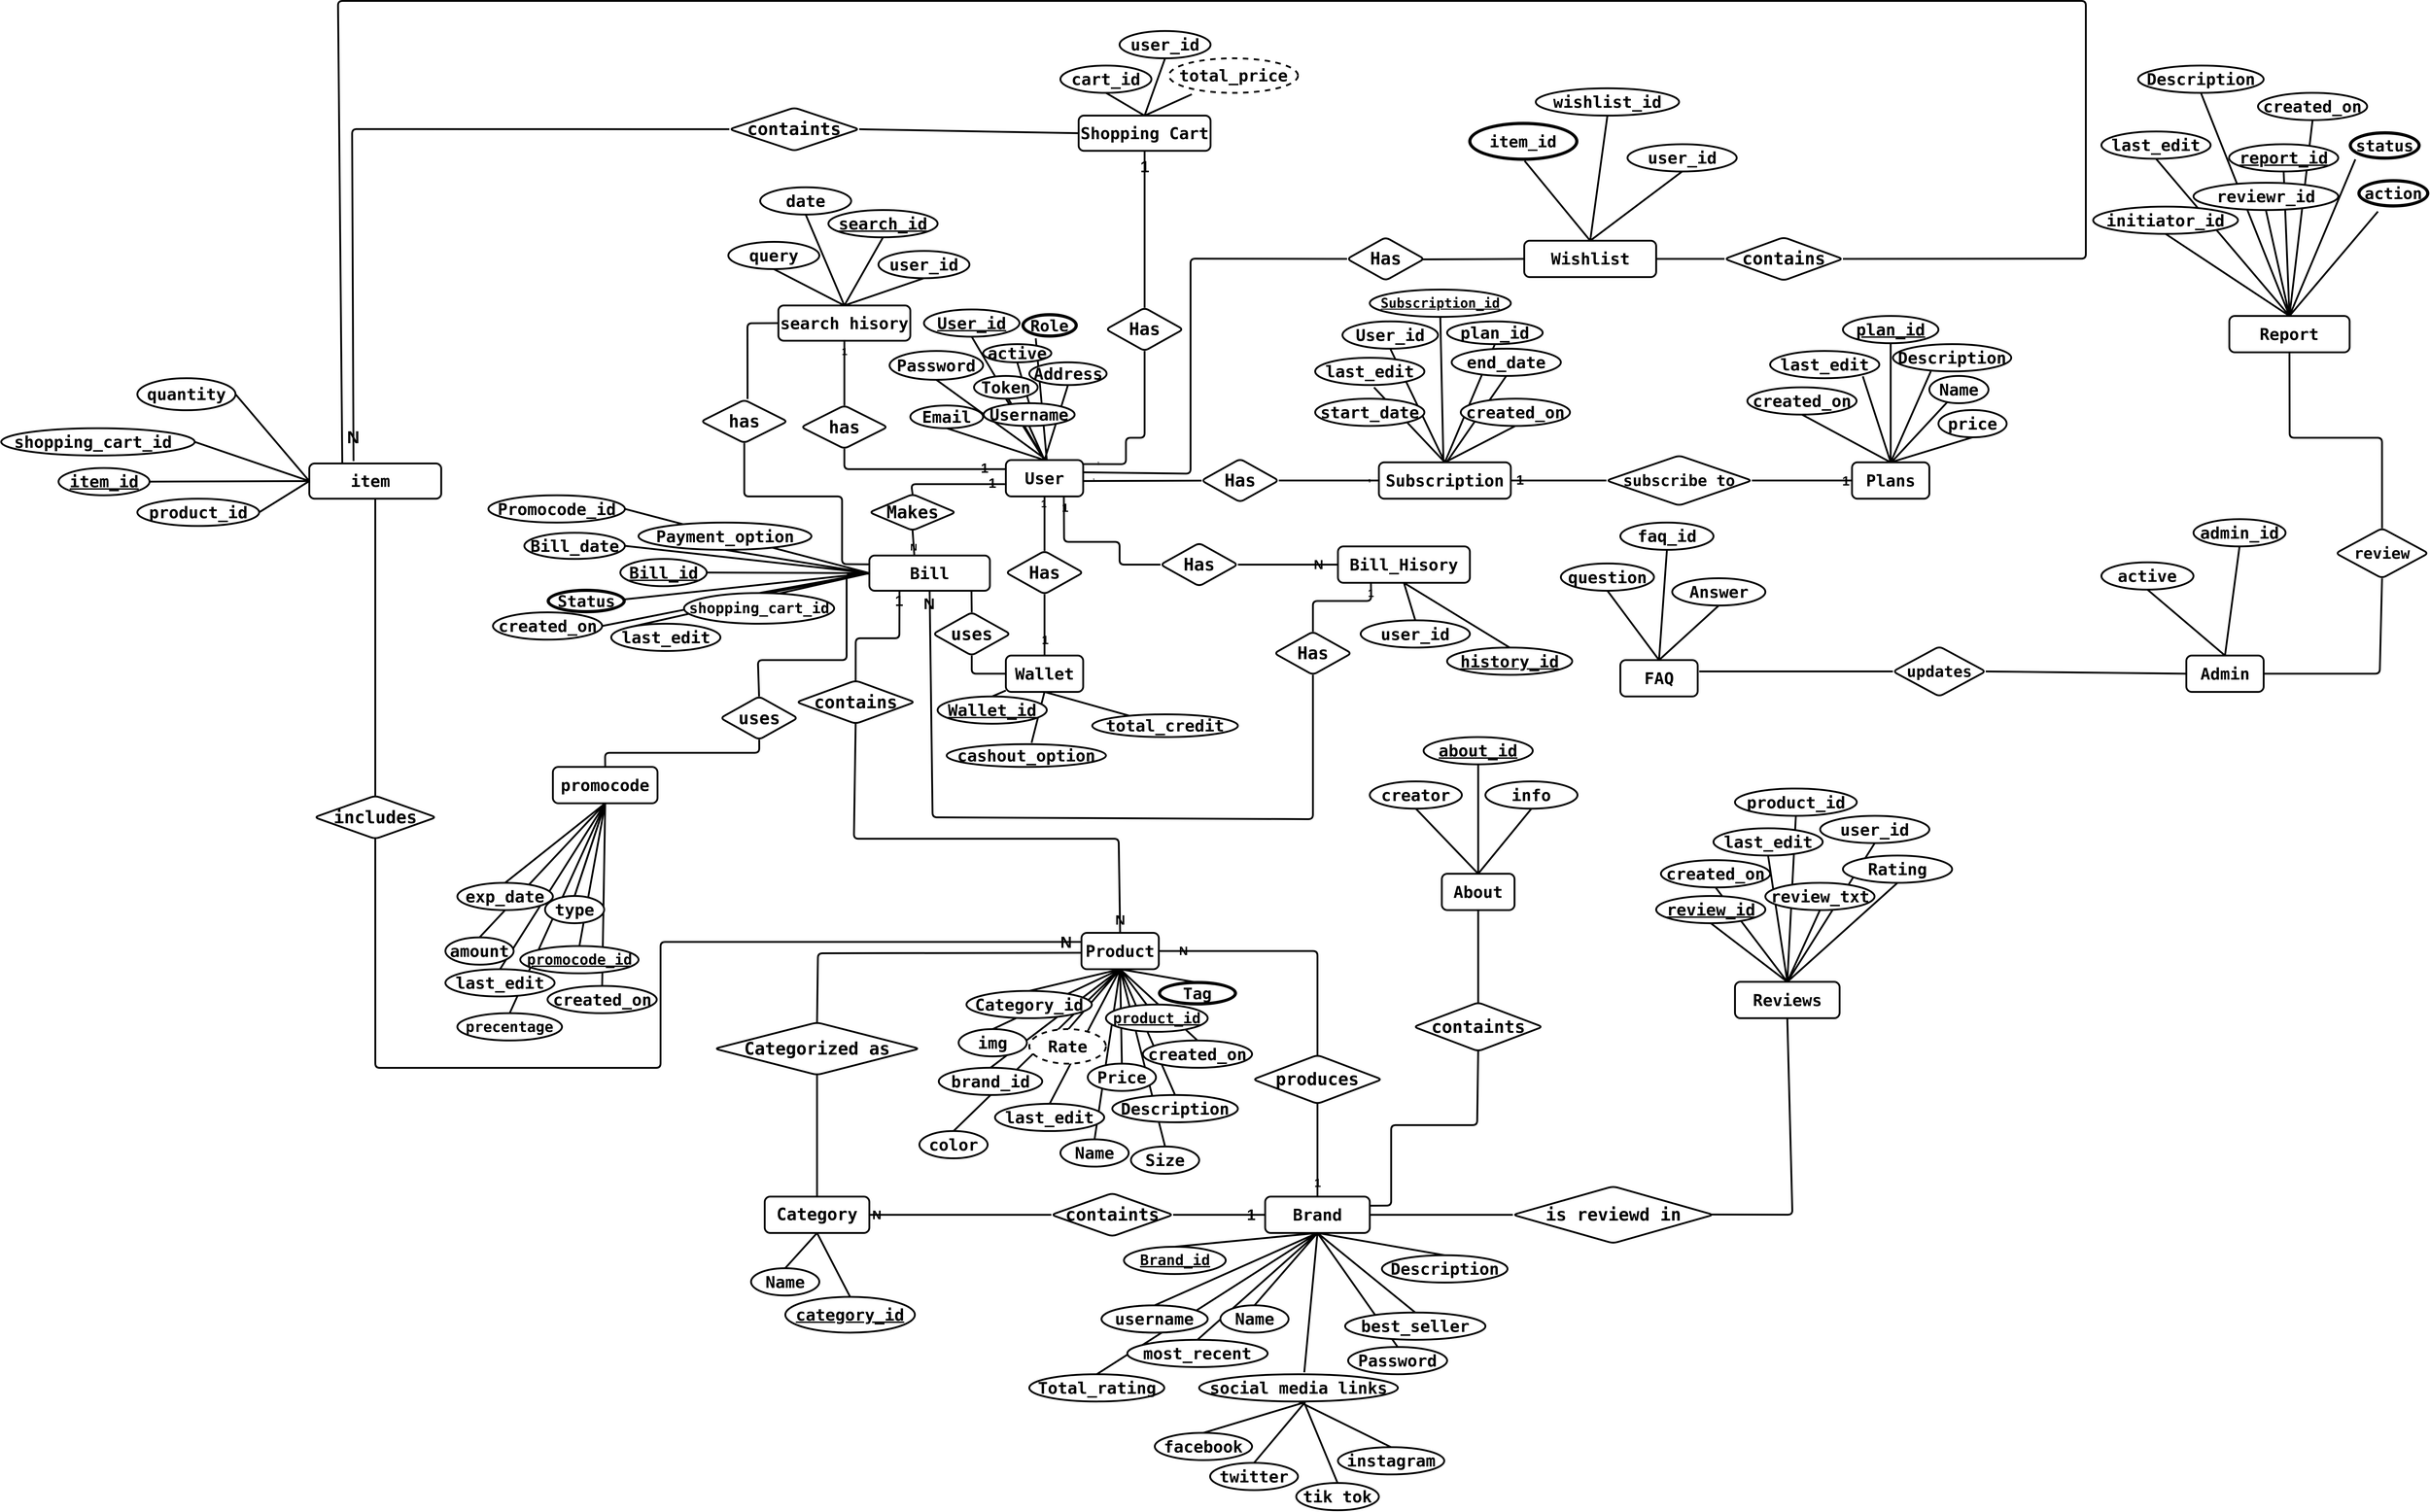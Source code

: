 <mxfile version="23.0.2" type="device">
  <diagram name="ERD" id="ipbL7IFYzJRb-db6NpmL">
    <mxGraphModel dx="3167" dy="1419" grid="1" gridSize="15.748" guides="1" tooltips="0" connect="1" arrows="1" fold="1" page="0" pageScale="1" pageWidth="850" pageHeight="1100" background="none" math="1" shadow="0">
      <root>
        <mxCell id="0" />
        <mxCell id="1" parent="0" />
        <mxCell id="lqBJQqf9hlq6nbLFyA0Y-3" value="" style="endArrow=none;html=1;rounded=1;entryX=0.5;entryY=0;entryDx=0;entryDy=0;labelBackgroundColor=none;fontColor=default;strokeWidth=4;exitX=0.5;exitY=1;exitDx=0;exitDy=0;" edge="1" parent="1" source="tZtnKp5M03eyO23c1v6A-254" target="tZtnKp5M03eyO23c1v6A-284">
          <mxGeometry relative="1" as="geometry">
            <mxPoint x="1039" y="2189" as="sourcePoint" />
            <mxPoint x="692.748" y="2364.748" as="targetPoint" />
          </mxGeometry>
        </mxCell>
        <mxCell id="lqBJQqf9hlq6nbLFyA0Y-4" value="" style="endArrow=none;html=1;rounded=1;entryX=0.5;entryY=0;entryDx=0;entryDy=0;labelBackgroundColor=none;fontColor=default;strokeWidth=4;exitX=0.5;exitY=1;exitDx=0;exitDy=0;" edge="1" parent="1" source="tZtnKp5M03eyO23c1v6A-254" target="lqBJQqf9hlq6nbLFyA0Y-2">
          <mxGeometry relative="1" as="geometry">
            <mxPoint x="1066.496" y="2221.496" as="sourcePoint" />
            <mxPoint x="708.496" y="2380.496" as="targetPoint" />
          </mxGeometry>
        </mxCell>
        <mxCell id="tZtnKp5M03eyO23c1v6A-423" value="" style="endArrow=none;html=1;rounded=1;entryX=0.5;entryY=1;entryDx=0;entryDy=0;exitX=0.5;exitY=0;exitDx=0;exitDy=0;labelBackgroundColor=none;fontColor=default;strokeWidth=4;" parent="1" source="tZtnKp5M03eyO23c1v6A-410" target="tZtnKp5M03eyO23c1v6A-411" edge="1">
          <mxGeometry relative="1" as="geometry">
            <mxPoint x="2986.244" y="154.244" as="sourcePoint" />
            <mxPoint x="2939.244" y="-2.756" as="targetPoint" />
          </mxGeometry>
        </mxCell>
        <mxCell id="tZtnKp5M03eyO23c1v6A-422" value="" style="endArrow=none;html=1;rounded=1;entryX=0.5;entryY=1;entryDx=0;entryDy=0;exitX=0.5;exitY=0;exitDx=0;exitDy=0;labelBackgroundColor=none;fontColor=default;strokeWidth=4;" parent="1" source="tZtnKp5M03eyO23c1v6A-410" target="tZtnKp5M03eyO23c1v6A-414" edge="1">
          <mxGeometry relative="1" as="geometry">
            <mxPoint x="2970.496" y="138.496" as="sourcePoint" />
            <mxPoint x="2923.496" y="-18.504" as="targetPoint" />
          </mxGeometry>
        </mxCell>
        <mxCell id="tZtnKp5M03eyO23c1v6A-420" value="" style="endArrow=none;html=1;rounded=1;entryX=0.5;entryY=1;entryDx=0;entryDy=0;exitX=0.5;exitY=0;exitDx=0;exitDy=0;labelBackgroundColor=none;fontColor=default;strokeWidth=4;" parent="1" source="tZtnKp5M03eyO23c1v6A-410" target="tZtnKp5M03eyO23c1v6A-415" edge="1">
          <mxGeometry relative="1" as="geometry">
            <mxPoint x="1650.748" y="22.748" as="sourcePoint" />
            <mxPoint x="1852.748" y="-129.252" as="targetPoint" />
          </mxGeometry>
        </mxCell>
        <mxCell id="tZtnKp5M03eyO23c1v6A-338" value="" style="endArrow=none;html=1;rounded=1;entryX=0.5;entryY=1;entryDx=0;entryDy=0;exitX=0.5;exitY=0;exitDx=0;exitDy=0;fontStyle=0;labelBackgroundColor=none;fontColor=default;strokeWidth=4;" parent="1" source="tZtnKp5M03eyO23c1v6A-311" target="tZtnKp5M03eyO23c1v6A-326" edge="1">
          <mxGeometry relative="1" as="geometry">
            <mxPoint x="1994.992" y="1705.032" as="sourcePoint" />
            <mxPoint x="1679.992" y="1705.032" as="targetPoint" />
          </mxGeometry>
        </mxCell>
        <mxCell id="tZtnKp5M03eyO23c1v6A-340" value="" style="endArrow=none;html=1;rounded=1;entryX=0.5;entryY=1;entryDx=0;entryDy=0;fontStyle=0;exitX=0.5;exitY=0;exitDx=0;exitDy=0;labelBackgroundColor=none;fontColor=default;strokeWidth=4;" parent="1" source="tZtnKp5M03eyO23c1v6A-311" target="tZtnKp5M03eyO23c1v6A-325" edge="1">
          <mxGeometry relative="1" as="geometry">
            <mxPoint x="2079" y="1638" as="sourcePoint" />
            <mxPoint x="1711.488" y="1736.528" as="targetPoint" />
          </mxGeometry>
        </mxCell>
        <mxCell id="tZtnKp5M03eyO23c1v6A-332" value="" style="endArrow=none;html=1;rounded=1;entryX=0.5;entryY=1;entryDx=0;entryDy=0;exitX=0.5;exitY=0;exitDx=0;exitDy=0;fontStyle=0;labelBackgroundColor=none;fontColor=default;strokeWidth=4;" parent="1" source="tZtnKp5M03eyO23c1v6A-311" target="tZtnKp5M03eyO23c1v6A-329" edge="1">
          <mxGeometry relative="1" as="geometry">
            <mxPoint x="1905.548" y="1646.768" as="sourcePoint" />
            <mxPoint x="1590.548" y="1646.768" as="targetPoint" />
          </mxGeometry>
        </mxCell>
        <mxCell id="tZtnKp5M03eyO23c1v6A-336" value="" style="endArrow=none;html=1;rounded=1;entryX=0.5;entryY=1;entryDx=0;entryDy=0;exitX=0.5;exitY=0;exitDx=0;exitDy=0;fontStyle=0;labelBackgroundColor=none;fontColor=default;strokeWidth=4;" parent="1" source="tZtnKp5M03eyO23c1v6A-311" target="tZtnKp5M03eyO23c1v6A-328" edge="1">
          <mxGeometry relative="1" as="geometry">
            <mxPoint x="1963.496" y="1673.536" as="sourcePoint" />
            <mxPoint x="1648.496" y="1673.536" as="targetPoint" />
          </mxGeometry>
        </mxCell>
        <mxCell id="tZtnKp5M03eyO23c1v6A-337" value="" style="endArrow=none;html=1;rounded=1;entryX=0.5;entryY=1;entryDx=0;entryDy=0;exitX=0.5;exitY=0;exitDx=0;exitDy=0;fontStyle=0;labelBackgroundColor=none;fontColor=default;strokeWidth=4;" parent="1" source="tZtnKp5M03eyO23c1v6A-311" target="tZtnKp5M03eyO23c1v6A-331" edge="1">
          <mxGeometry relative="1" as="geometry">
            <mxPoint x="1979.244" y="1689.284" as="sourcePoint" />
            <mxPoint x="1664.244" y="1689.284" as="targetPoint" />
          </mxGeometry>
        </mxCell>
        <mxCell id="tZtnKp5M03eyO23c1v6A-307" value="" style="endArrow=none;html=1;rounded=1;entryX=0.5;entryY=0;entryDx=0;entryDy=0;exitX=0.5;exitY=1;exitDx=0;exitDy=0;labelBackgroundColor=none;fontColor=default;strokeWidth=4;" parent="1" source="tZtnKp5M03eyO23c1v6A-254" target="tZtnKp5M03eyO23c1v6A-300" edge="1">
          <mxGeometry relative="1" as="geometry">
            <mxPoint x="1113.74" y="2268.74" as="sourcePoint" />
            <mxPoint x="975.74" y="2427.74" as="targetPoint" />
          </mxGeometry>
        </mxCell>
        <mxCell id="tZtnKp5M03eyO23c1v6A-117" value="" style="endArrow=none;html=1;rounded=1;entryX=0.5;entryY=0;entryDx=0;entryDy=0;exitX=0.5;exitY=1;exitDx=0;exitDy=0;labelBackgroundColor=none;fontColor=default;strokeWidth=4;" parent="1" source="tZtnKp5M03eyO23c1v6A-99" target="tZtnKp5M03eyO23c1v6A-108" edge="1">
          <mxGeometry relative="1" as="geometry">
            <mxPoint x="-135" y="1441" as="sourcePoint" />
            <mxPoint x="-155" y="1500" as="targetPoint" />
          </mxGeometry>
        </mxCell>
        <mxCell id="tZtnKp5M03eyO23c1v6A-116" value="" style="endArrow=none;html=1;rounded=1;entryX=0.5;entryY=0;entryDx=0;entryDy=0;exitX=0.5;exitY=1;exitDx=0;exitDy=0;labelBackgroundColor=none;fontColor=default;strokeWidth=4;" parent="1" source="tZtnKp5M03eyO23c1v6A-99" target="tZtnKp5M03eyO23c1v6A-103" edge="1">
          <mxGeometry relative="1" as="geometry">
            <mxPoint x="-145" y="1431" as="sourcePoint" />
            <mxPoint x="-165" y="1490" as="targetPoint" />
          </mxGeometry>
        </mxCell>
        <mxCell id="58sUtSx7XFqsdHOxAqbO-21" value="" style="endArrow=none;html=1;rounded=1;entryX=0.5;entryY=1;entryDx=0;entryDy=0;exitX=0.5;exitY=0;exitDx=0;exitDy=0;labelBackgroundColor=none;fontColor=default;strokeWidth=4;" parent="1" source="58sUtSx7XFqsdHOxAqbO-7" target="58sUtSx7XFqsdHOxAqbO-12" edge="1">
          <mxGeometry relative="1" as="geometry">
            <mxPoint x="495" y="550" as="sourcePoint" />
            <mxPoint x="495" y="280" as="targetPoint" />
          </mxGeometry>
        </mxCell>
        <mxCell id="58sUtSx7XFqsdHOxAqbO-20" value="" style="endArrow=none;html=1;rounded=1;entryX=0.294;entryY=0.865;entryDx=0;entryDy=0;entryPerimeter=0;labelBackgroundColor=none;fontColor=default;strokeWidth=4;" parent="1" target="58sUtSx7XFqsdHOxAqbO-14" edge="1">
          <mxGeometry relative="1" as="geometry">
            <mxPoint x="440" y="490" as="sourcePoint" />
            <mxPoint x="485" y="270" as="targetPoint" />
          </mxGeometry>
        </mxCell>
        <mxCell id="tZtnKp5M03eyO23c1v6A-198" value="" style="endArrow=none;html=1;rounded=1;entryX=0.5;entryY=0;entryDx=0;entryDy=0;exitX=0.5;exitY=1;exitDx=0;exitDy=0;labelBackgroundColor=none;fontColor=default;strokeWidth=4;" parent="1" source="tZtnKp5M03eyO23c1v6A-158" target="tZtnKp5M03eyO23c1v6A-197" edge="1">
          <mxGeometry relative="1" as="geometry">
            <mxPoint x="610.748" y="1605.748" as="sourcePoint" />
            <mxPoint x="416.748" y="1673.748" as="targetPoint" />
          </mxGeometry>
        </mxCell>
        <mxCell id="tZtnKp5M03eyO23c1v6A-199" value="" style="endArrow=none;html=1;rounded=1;entryX=0.5;entryY=0;entryDx=0;entryDy=0;exitX=0.5;exitY=1;exitDx=0;exitDy=0;labelBackgroundColor=none;fontColor=default;strokeWidth=4;" parent="1" source="tZtnKp5M03eyO23c1v6A-158" target="tZtnKp5M03eyO23c1v6A-196" edge="1">
          <mxGeometry relative="1" as="geometry">
            <mxPoint x="598" y="1591" as="sourcePoint" />
            <mxPoint x="432.496" y="1689.496" as="targetPoint" />
          </mxGeometry>
        </mxCell>
        <mxCell id="tZtnKp5M03eyO23c1v6A-194" value="" style="endArrow=none;html=1;rounded=1;entryX=0.5;entryY=0;entryDx=0;entryDy=0;exitX=0.5;exitY=1;exitDx=0;exitDy=0;labelBackgroundColor=none;fontColor=default;strokeWidth=4;" parent="1" source="tZtnKp5M03eyO23c1v6A-158" target="tZtnKp5M03eyO23c1v6A-174" edge="1">
          <mxGeometry relative="1" as="geometry">
            <mxPoint x="752.48" y="1747.48" as="sourcePoint" />
            <mxPoint x="558.48" y="1815.48" as="targetPoint" />
          </mxGeometry>
        </mxCell>
        <mxCell id="tZtnKp5M03eyO23c1v6A-195" value="" style="endArrow=none;html=1;rounded=1;entryX=0.5;entryY=0;entryDx=0;entryDy=0;exitX=0.5;exitY=1;exitDx=0;exitDy=0;labelBackgroundColor=none;fontColor=default;strokeWidth=4;" parent="1" source="tZtnKp5M03eyO23c1v6A-158" target="tZtnKp5M03eyO23c1v6A-181" edge="1">
          <mxGeometry relative="1" as="geometry">
            <mxPoint x="768.228" y="1763.228" as="sourcePoint" />
            <mxPoint x="574.228" y="1831.228" as="targetPoint" />
          </mxGeometry>
        </mxCell>
        <mxCell id="tZtnKp5M03eyO23c1v6A-193" value="" style="endArrow=none;html=1;rounded=1;entryX=0.5;entryY=0;entryDx=0;entryDy=0;exitX=0.5;exitY=1;exitDx=0;exitDy=0;labelBackgroundColor=none;fontColor=default;strokeWidth=4;" parent="1" source="tZtnKp5M03eyO23c1v6A-158" target="tZtnKp5M03eyO23c1v6A-175" edge="1">
          <mxGeometry relative="1" as="geometry">
            <mxPoint x="736.732" y="1731.732" as="sourcePoint" />
            <mxPoint x="542.732" y="1799.732" as="targetPoint" />
          </mxGeometry>
        </mxCell>
        <mxCell id="tZtnKp5M03eyO23c1v6A-190" value="" style="endArrow=none;html=1;rounded=1;entryX=0.497;entryY=0.154;entryDx=0;entryDy=0;exitX=0.5;exitY=1;exitDx=0;exitDy=0;entryPerimeter=0;labelBackgroundColor=none;fontColor=default;strokeWidth=4;" parent="1" source="tZtnKp5M03eyO23c1v6A-158" target="tZtnKp5M03eyO23c1v6A-182" edge="1">
          <mxGeometry relative="1" as="geometry">
            <mxPoint x="598" y="1591" as="sourcePoint" />
            <mxPoint x="495.488" y="1752.488" as="targetPoint" />
          </mxGeometry>
        </mxCell>
        <mxCell id="tZtnKp5M03eyO23c1v6A-192" value="" style="endArrow=none;html=1;rounded=1;entryX=0.5;entryY=0;entryDx=0;entryDy=0;exitX=0.5;exitY=1;exitDx=0;exitDy=0;labelBackgroundColor=none;fontColor=default;strokeWidth=4;" parent="1" source="tZtnKp5M03eyO23c1v6A-158" target="tZtnKp5M03eyO23c1v6A-178" edge="1">
          <mxGeometry relative="1" as="geometry">
            <mxPoint x="720.984" y="1715.984" as="sourcePoint" />
            <mxPoint x="526.984" y="1783.984" as="targetPoint" />
          </mxGeometry>
        </mxCell>
        <mxCell id="tZtnKp5M03eyO23c1v6A-191" value="" style="endArrow=none;html=1;rounded=1;entryX=0.5;entryY=0;entryDx=0;entryDy=0;exitX=0.5;exitY=1;exitDx=0;exitDy=0;labelBackgroundColor=none;fontColor=default;strokeWidth=4;" parent="1" source="tZtnKp5M03eyO23c1v6A-158" target="tZtnKp5M03eyO23c1v6A-173" edge="1">
          <mxGeometry relative="1" as="geometry">
            <mxPoint x="705.236" y="1700.236" as="sourcePoint" />
            <mxPoint x="511.236" y="1768.236" as="targetPoint" />
          </mxGeometry>
        </mxCell>
        <mxCell id="tZtnKp5M03eyO23c1v6A-189" value="" style="endArrow=none;html=1;rounded=1;entryX=0.5;entryY=0;entryDx=0;entryDy=0;exitX=0.5;exitY=1;exitDx=0;exitDy=0;labelBackgroundColor=none;fontColor=default;strokeWidth=4;" parent="1" source="tZtnKp5M03eyO23c1v6A-158" target="tZtnKp5M03eyO23c1v6A-179" edge="1">
          <mxGeometry relative="1" as="geometry">
            <mxPoint x="598" y="1591" as="sourcePoint" />
            <mxPoint x="479.74" y="1736.74" as="targetPoint" />
          </mxGeometry>
        </mxCell>
        <mxCell id="tZtnKp5M03eyO23c1v6A-185" value="" style="endArrow=none;html=1;rounded=1;entryX=0.5;entryY=0;entryDx=0;entryDy=0;exitX=0.5;exitY=1;exitDx=0;exitDy=0;labelBackgroundColor=none;fontColor=default;strokeWidth=4;" parent="1" source="tZtnKp5M03eyO23c1v6A-158" target="tZtnKp5M03eyO23c1v6A-177" edge="1">
          <mxGeometry relative="1" as="geometry">
            <mxPoint x="610.748" y="1605.748" as="sourcePoint" />
            <mxPoint x="416.748" y="1673.748" as="targetPoint" />
          </mxGeometry>
        </mxCell>
        <mxCell id="tZtnKp5M03eyO23c1v6A-118" value="" style="endArrow=none;html=1;rounded=1;entryX=0.5;entryY=0;entryDx=0;entryDy=0;exitX=0.5;exitY=1;exitDx=0;exitDy=0;labelBackgroundColor=none;fontColor=default;strokeWidth=4;" parent="1" source="tZtnKp5M03eyO23c1v6A-99" target="tZtnKp5M03eyO23c1v6A-104" edge="1">
          <mxGeometry relative="1" as="geometry">
            <mxPoint x="-125" y="1451" as="sourcePoint" />
            <mxPoint x="-145" y="1510" as="targetPoint" />
          </mxGeometry>
        </mxCell>
        <mxCell id="tZtnKp5M03eyO23c1v6A-115" value="" style="endArrow=none;html=1;rounded=1;entryX=0.5;entryY=0;entryDx=0;entryDy=0;exitX=0.5;exitY=1;exitDx=0;exitDy=0;labelBackgroundColor=none;fontColor=default;strokeWidth=4;" parent="1" source="tZtnKp5M03eyO23c1v6A-99" target="tZtnKp5M03eyO23c1v6A-107" edge="1">
          <mxGeometry relative="1" as="geometry">
            <mxPoint x="-190" y="1380" as="sourcePoint" />
            <mxPoint x="-175" y="1480" as="targetPoint" />
          </mxGeometry>
        </mxCell>
        <mxCell id="tZtnKp5M03eyO23c1v6A-114" value="" style="endArrow=none;html=1;rounded=1;entryX=0.5;entryY=0;entryDx=0;entryDy=0;exitX=0.5;exitY=1;exitDx=0;exitDy=0;labelBackgroundColor=none;fontColor=default;strokeWidth=4;" parent="1" source="tZtnKp5M03eyO23c1v6A-99" target="tZtnKp5M03eyO23c1v6A-102" edge="1">
          <mxGeometry relative="1" as="geometry">
            <mxPoint x="-165" y="1411" as="sourcePoint" />
            <mxPoint x="-185" y="1470" as="targetPoint" />
          </mxGeometry>
        </mxCell>
        <mxCell id="tZtnKp5M03eyO23c1v6A-80" value="" style="endArrow=none;html=1;rounded=1;entryX=1;entryY=0.5;entryDx=0;entryDy=0;exitX=0;exitY=0.5;exitDx=0;exitDy=0;labelBackgroundColor=none;fontColor=default;strokeWidth=4;" parent="1" source="tZtnKp5M03eyO23c1v6A-44" target="tZtnKp5M03eyO23c1v6A-72" edge="1">
          <mxGeometry relative="1" as="geometry">
            <mxPoint x="-105" y="737.5" as="sourcePoint" />
            <mxPoint x="-475" y="687.75" as="targetPoint" />
          </mxGeometry>
        </mxCell>
        <mxCell id="tZtnKp5M03eyO23c1v6A-78" value="" style="endArrow=none;html=1;rounded=1;entryX=0;entryY=0;entryDx=0;entryDy=0;exitX=0;exitY=0.5;exitDx=0;exitDy=0;labelBackgroundColor=none;fontColor=default;strokeWidth=4;" parent="1" source="tZtnKp5M03eyO23c1v6A-44" target="tZtnKp5M03eyO23c1v6A-71" edge="1">
          <mxGeometry relative="1" as="geometry">
            <mxPoint x="-105" y="737.5" as="sourcePoint" />
            <mxPoint x="-255" y="786.75" as="targetPoint" />
          </mxGeometry>
        </mxCell>
        <mxCell id="tZtnKp5M03eyO23c1v6A-77" value="" style="endArrow=none;html=1;rounded=1;entryX=0.934;entryY=0.452;entryDx=0;entryDy=0;exitX=0;exitY=0.5;exitDx=0;exitDy=0;entryPerimeter=0;labelBackgroundColor=none;fontColor=default;strokeWidth=4;" parent="1" source="tZtnKp5M03eyO23c1v6A-44" target="tZtnKp5M03eyO23c1v6A-63" edge="1">
          <mxGeometry relative="1" as="geometry">
            <mxPoint x="-105" y="737.5" as="sourcePoint" />
            <mxPoint x="-265" y="776.75" as="targetPoint" />
          </mxGeometry>
        </mxCell>
        <mxCell id="tZtnKp5M03eyO23c1v6A-75" value="" style="endArrow=none;html=1;rounded=1;entryX=1;entryY=0.5;entryDx=0;entryDy=0;exitX=0;exitY=0.5;exitDx=0;exitDy=0;labelBackgroundColor=none;fontColor=default;strokeWidth=4;" parent="1" source="tZtnKp5M03eyO23c1v6A-44" target="tZtnKp5M03eyO23c1v6A-64" edge="1">
          <mxGeometry relative="1" as="geometry">
            <mxPoint x="-105" y="737.5" as="sourcePoint" />
            <mxPoint x="-285" y="756.75" as="targetPoint" />
          </mxGeometry>
        </mxCell>
        <mxCell id="58sUtSx7XFqsdHOxAqbO-2" value="&lt;pre style=&quot;font-size: 36px;&quot;&gt;&lt;font style=&quot;font-size: 36px;&quot;&gt;&lt;b style=&quot;font-size: 36px;&quot;&gt;User&lt;/b&gt;&lt;/font&gt;&lt;/pre&gt;" style="whiteSpace=wrap;html=1;align=center;fontSize=11;rounded=1;labelBackgroundColor=none;endArrow=none;strokeWidth=4;" parent="1" vertex="1">
          <mxGeometry x="350" y="490" width="170" height="80" as="geometry" />
        </mxCell>
        <mxCell id="58sUtSx7XFqsdHOxAqbO-3" value="&lt;pre&gt;&lt;span style=&quot;font-size: 36px;&quot;&gt;&lt;b&gt;&lt;u&gt;User_id&lt;/u&gt;&lt;/b&gt;&lt;/span&gt;&lt;/pre&gt;" style="ellipse;whiteSpace=wrap;html=1;align=center;rounded=1;labelBackgroundColor=none;endArrow=none;fontSize=11;strokeWidth=4;" parent="1" vertex="1">
          <mxGeometry x="170" y="158.75" width="210" height="60" as="geometry" />
        </mxCell>
        <mxCell id="58sUtSx7XFqsdHOxAqbO-5" value="" style="endArrow=none;html=1;rounded=1;entryX=0.5;entryY=1;entryDx=0;entryDy=0;exitX=0.5;exitY=0;exitDx=0;exitDy=0;labelBackgroundColor=none;fontColor=default;strokeWidth=4;" parent="1" source="58sUtSx7XFqsdHOxAqbO-2" target="58sUtSx7XFqsdHOxAqbO-3" edge="1">
          <mxGeometry relative="1" as="geometry">
            <mxPoint x="390" y="590" as="sourcePoint" />
            <mxPoint x="550" y="590" as="targetPoint" />
          </mxGeometry>
        </mxCell>
        <mxCell id="58sUtSx7XFqsdHOxAqbO-8" value="" style="endArrow=none;html=1;rounded=1;entryX=0.5;entryY=1;entryDx=0;entryDy=0;exitX=0.5;exitY=0;exitDx=0;exitDy=0;labelBackgroundColor=none;fontColor=default;strokeWidth=4;" parent="1" source="58sUtSx7XFqsdHOxAqbO-2" target="58sUtSx7XFqsdHOxAqbO-7" edge="1">
          <mxGeometry relative="1" as="geometry">
            <mxPoint x="370" y="450" as="sourcePoint" />
            <mxPoint x="530" y="450" as="targetPoint" />
          </mxGeometry>
        </mxCell>
        <mxCell id="58sUtSx7XFqsdHOxAqbO-11" value="&lt;pre&gt;&lt;span style=&quot;font-size: 36px;&quot;&gt;&lt;b&gt;Email&lt;/b&gt;&lt;/span&gt;&lt;/pre&gt;" style="ellipse;whiteSpace=wrap;html=1;align=center;rounded=1;labelBackgroundColor=none;endArrow=none;fontSize=11;strokeWidth=4;" parent="1" vertex="1">
          <mxGeometry x="140" y="370" width="160" height="50" as="geometry" />
        </mxCell>
        <mxCell id="58sUtSx7XFqsdHOxAqbO-12" value="&lt;pre&gt;&lt;span style=&quot;font-size: 36px;&quot;&gt;&lt;b&gt;active&lt;/b&gt;&lt;/span&gt;&lt;/pre&gt;" style="ellipse;whiteSpace=wrap;html=1;align=center;rounded=1;labelBackgroundColor=none;endArrow=none;fontSize=11;strokeWidth=4;" parent="1" vertex="1">
          <mxGeometry x="300" y="235" width="150" height="40" as="geometry" />
        </mxCell>
        <mxCell id="58sUtSx7XFqsdHOxAqbO-13" value="&lt;pre&gt;&lt;span style=&quot;font-size: 36px;&quot;&gt;&lt;b&gt;Address&lt;/b&gt;&lt;/span&gt;&lt;/pre&gt;" style="ellipse;whiteSpace=wrap;html=1;align=center;rounded=1;labelBackgroundColor=none;endArrow=none;fontSize=11;strokeWidth=4;" parent="1" vertex="1">
          <mxGeometry x="401.58" y="275" width="170" height="50" as="geometry" />
        </mxCell>
        <mxCell id="58sUtSx7XFqsdHOxAqbO-15" value="" style="endArrow=none;html=1;rounded=1;entryX=0.5;entryY=1;entryDx=0;entryDy=0;exitX=0.5;exitY=0;exitDx=0;exitDy=0;labelBackgroundColor=none;fontColor=default;strokeWidth=4;" parent="1" source="58sUtSx7XFqsdHOxAqbO-2" target="58sUtSx7XFqsdHOxAqbO-10" edge="1">
          <mxGeometry relative="1" as="geometry">
            <mxPoint x="445" y="500" as="sourcePoint" />
            <mxPoint x="445" y="230" as="targetPoint" />
          </mxGeometry>
        </mxCell>
        <mxCell id="58sUtSx7XFqsdHOxAqbO-9" value="&lt;pre&gt;&lt;span style=&quot;font-size: 36px;&quot;&gt;&lt;b&gt;Password&lt;/b&gt;&lt;/span&gt;&lt;/pre&gt;" style="ellipse;whiteSpace=wrap;html=1;align=center;rounded=1;labelBackgroundColor=none;endArrow=none;fontSize=11;strokeWidth=4;" parent="1" vertex="1">
          <mxGeometry x="94.49" y="250" width="205.51" height="63.46" as="geometry" />
        </mxCell>
        <mxCell id="58sUtSx7XFqsdHOxAqbO-16" value="" style="endArrow=none;html=1;rounded=1;entryX=0.5;entryY=1;entryDx=0;entryDy=0;labelBackgroundColor=none;fontColor=default;strokeWidth=4;" parent="1" target="58sUtSx7XFqsdHOxAqbO-9" edge="1">
          <mxGeometry relative="1" as="geometry">
            <mxPoint x="440" y="490" as="sourcePoint" />
            <mxPoint x="455" y="240" as="targetPoint" />
          </mxGeometry>
        </mxCell>
        <mxCell id="58sUtSx7XFqsdHOxAqbO-17" value="" style="endArrow=none;html=1;rounded=1;entryX=0.5;entryY=1;entryDx=0;entryDy=0;exitX=0.5;exitY=0;exitDx=0;exitDy=0;labelBackgroundColor=none;fontColor=default;strokeWidth=4;" parent="1" source="58sUtSx7XFqsdHOxAqbO-2" target="58sUtSx7XFqsdHOxAqbO-10" edge="1">
          <mxGeometry relative="1" as="geometry">
            <mxPoint x="435" y="490" as="sourcePoint" />
            <mxPoint x="320" y="350" as="targetPoint" />
          </mxGeometry>
        </mxCell>
        <mxCell id="58sUtSx7XFqsdHOxAqbO-10" value="&lt;pre&gt;&lt;span style=&quot;font-size: 36px;&quot;&gt;&lt;b&gt;Token&lt;/b&gt;&lt;/span&gt;&lt;/pre&gt;" style="ellipse;whiteSpace=wrap;html=1;align=center;rounded=1;labelBackgroundColor=none;endArrow=none;fontSize=11;strokeWidth=4;" parent="1" vertex="1">
          <mxGeometry x="280" y="305" width="140" height="50" as="geometry" />
        </mxCell>
        <mxCell id="58sUtSx7XFqsdHOxAqbO-18" value="" style="endArrow=none;html=1;rounded=1;entryX=0.5;entryY=1;entryDx=0;entryDy=0;exitX=0.5;exitY=0;exitDx=0;exitDy=0;labelBackgroundColor=none;fontColor=default;strokeWidth=4;" parent="1" source="58sUtSx7XFqsdHOxAqbO-2" target="58sUtSx7XFqsdHOxAqbO-11" edge="1">
          <mxGeometry relative="1" as="geometry">
            <mxPoint x="465" y="520" as="sourcePoint" />
            <mxPoint x="465" y="250" as="targetPoint" />
          </mxGeometry>
        </mxCell>
        <mxCell id="58sUtSx7XFqsdHOxAqbO-19" value="" style="endArrow=none;html=1;rounded=1;entryX=0.5;entryY=1;entryDx=0;entryDy=0;exitX=0.5;exitY=0;exitDx=0;exitDy=0;labelBackgroundColor=none;fontColor=default;strokeWidth=4;" parent="1" source="58sUtSx7XFqsdHOxAqbO-2" target="58sUtSx7XFqsdHOxAqbO-13" edge="1">
          <mxGeometry relative="1" as="geometry">
            <mxPoint x="475" y="530" as="sourcePoint" />
            <mxPoint x="475" y="260" as="targetPoint" />
          </mxGeometry>
        </mxCell>
        <mxCell id="58sUtSx7XFqsdHOxAqbO-14" value="&lt;pre style=&quot;border-color: var(--border-color);&quot;&gt;&lt;b style=&quot;border-color: var(--border-color);&quot;&gt;&lt;font style=&quot;font-size: 35px;&quot;&gt;Role&lt;/font&gt;&lt;/b&gt;&lt;/pre&gt;" style="ellipse;shape=doubleEllipse;margin=3;whiteSpace=wrap;html=1;align=center;strokeWidth=4;perimeterSpacing=14;rounded=1;labelBackgroundColor=none;endArrow=none;fontSize=11;" parent="1" vertex="1">
          <mxGeometry x="386.22" y="168.75" width="120" height="50" as="geometry" />
        </mxCell>
        <mxCell id="58sUtSx7XFqsdHOxAqbO-23" value="&lt;pre style=&quot;font-size: 36px;&quot;&gt;&lt;font style=&quot;font-size: 36px;&quot;&gt;&lt;b style=&quot;font-size: 36px;&quot;&gt;Subscription&lt;/b&gt;&lt;/font&gt;&lt;/pre&gt;" style="whiteSpace=wrap;html=1;align=center;fontSize=11;rounded=1;labelBackgroundColor=none;endArrow=none;strokeWidth=4;" parent="1" vertex="1">
          <mxGeometry x="1170" y="495" width="290" height="80" as="geometry" />
        </mxCell>
        <mxCell id="58sUtSx7XFqsdHOxAqbO-24" value="&lt;pre&gt;&lt;pre style=&quot;border-color: var(--border-color);&quot;&gt;&lt;font size=&quot;1&quot; style=&quot;border-color: var(--border-color);&quot;&gt;&lt;b style=&quot;border-color: var(--border-color); font-size: 29px;&quot;&gt;&lt;u&gt;Subscription_id&lt;/u&gt;&lt;/b&gt;&lt;/font&gt;&lt;/pre&gt;&lt;/pre&gt;" style="ellipse;whiteSpace=wrap;html=1;align=center;rounded=1;labelBackgroundColor=none;endArrow=none;fontSize=11;strokeWidth=4;" parent="1" vertex="1">
          <mxGeometry x="1150" y="115" width="310" height="60" as="geometry" />
        </mxCell>
        <mxCell id="58sUtSx7XFqsdHOxAqbO-25" value="&lt;pre&gt;&lt;span style=&quot;font-size: 36px;&quot;&gt;&lt;b&gt;User_id&lt;/b&gt;&lt;/span&gt;&lt;/pre&gt;" style="ellipse;whiteSpace=wrap;html=1;align=center;rounded=1;labelBackgroundColor=none;endArrow=none;fontSize=11;strokeWidth=4;" parent="1" vertex="1">
          <mxGeometry x="1090" y="185" width="210" height="60" as="geometry" />
        </mxCell>
        <mxCell id="58sUtSx7XFqsdHOxAqbO-27" value="&lt;pre&gt;&lt;span style=&quot;font-size: 36px;&quot;&gt;&lt;b&gt;plan_id&lt;/b&gt;&lt;/span&gt;&lt;/pre&gt;" style="ellipse;whiteSpace=wrap;html=1;align=center;rounded=1;labelBackgroundColor=none;endArrow=none;fontSize=11;strokeWidth=4;" parent="1" vertex="1">
          <mxGeometry x="1320" y="185" width="210" height="50" as="geometry" />
        </mxCell>
        <mxCell id="58sUtSx7XFqsdHOxAqbO-28" value="" style="endArrow=none;html=1;rounded=1;entryX=0.5;entryY=1;entryDx=0;entryDy=0;exitX=0.489;exitY=-0.064;exitDx=0;exitDy=0;exitPerimeter=0;labelBackgroundColor=none;fontColor=default;strokeWidth=4;" parent="1" source="58sUtSx7XFqsdHOxAqbO-23" target="58sUtSx7XFqsdHOxAqbO-24" edge="1">
          <mxGeometry relative="1" as="geometry">
            <mxPoint x="1310" y="465" as="sourcePoint" />
            <mxPoint x="1270" y="175" as="targetPoint" />
          </mxGeometry>
        </mxCell>
        <mxCell id="58sUtSx7XFqsdHOxAqbO-34" value="" style="endArrow=none;html=1;rounded=1;entryX=0.5;entryY=1;entryDx=0;entryDy=0;exitX=0.5;exitY=0;exitDx=0;exitDy=0;labelBackgroundColor=none;fontColor=default;strokeWidth=4;" parent="1" source="58sUtSx7XFqsdHOxAqbO-23" target="58sUtSx7XFqsdHOxAqbO-32" edge="1">
          <mxGeometry relative="1" as="geometry">
            <mxPoint x="1332" y="510" as="sourcePoint" />
            <mxPoint x="1335" y="135" as="targetPoint" />
          </mxGeometry>
        </mxCell>
        <mxCell id="58sUtSx7XFqsdHOxAqbO-36" value="" style="endArrow=none;html=1;rounded=1;entryX=0.5;entryY=1;entryDx=0;entryDy=0;exitX=0.5;exitY=0;exitDx=0;exitDy=0;labelBackgroundColor=none;fontColor=default;strokeWidth=4;" parent="1" source="58sUtSx7XFqsdHOxAqbO-23" target="58sUtSx7XFqsdHOxAqbO-27" edge="1">
          <mxGeometry relative="1" as="geometry">
            <mxPoint x="1352" y="530" as="sourcePoint" />
            <mxPoint x="1355" y="155" as="targetPoint" />
          </mxGeometry>
        </mxCell>
        <mxCell id="58sUtSx7XFqsdHOxAqbO-38" value="" style="endArrow=none;html=1;rounded=1;entryX=0.539;entryY=1.086;entryDx=0;entryDy=0;exitX=0.5;exitY=0;exitDx=0;exitDy=0;entryPerimeter=0;labelBackgroundColor=none;fontColor=default;strokeWidth=4;" parent="1" source="58sUtSx7XFqsdHOxAqbO-23" target="58sUtSx7XFqsdHOxAqbO-31" edge="1">
          <mxGeometry relative="1" as="geometry">
            <mxPoint x="1372" y="550" as="sourcePoint" />
            <mxPoint x="1375" y="175" as="targetPoint" />
          </mxGeometry>
        </mxCell>
        <mxCell id="58sUtSx7XFqsdHOxAqbO-39" value="" style="endArrow=none;html=1;rounded=1;entryX=0.5;entryY=1;entryDx=0;entryDy=0;exitX=0.522;exitY=-0.047;exitDx=0;exitDy=0;exitPerimeter=0;labelBackgroundColor=none;fontColor=default;strokeWidth=4;" parent="1" source="58sUtSx7XFqsdHOxAqbO-23" target="58sUtSx7XFqsdHOxAqbO-30" edge="1">
          <mxGeometry relative="1" as="geometry">
            <mxPoint x="1382" y="560" as="sourcePoint" />
            <mxPoint x="1385" y="185" as="targetPoint" />
          </mxGeometry>
        </mxCell>
        <mxCell id="58sUtSx7XFqsdHOxAqbO-40" value="" style="endArrow=none;html=1;rounded=1;entryX=0.5;entryY=1;entryDx=0;entryDy=0;exitX=0.5;exitY=0;exitDx=0;exitDy=0;labelBackgroundColor=none;fontColor=default;strokeWidth=4;" parent="1" source="58sUtSx7XFqsdHOxAqbO-23" target="58sUtSx7XFqsdHOxAqbO-25" edge="1">
          <mxGeometry relative="1" as="geometry">
            <mxPoint x="1392" y="570" as="sourcePoint" />
            <mxPoint x="1395" y="195" as="targetPoint" />
          </mxGeometry>
        </mxCell>
        <mxCell id="58sUtSx7XFqsdHOxAqbO-31" value="&lt;pre&gt;&lt;span style=&quot;font-size: 36px;&quot;&gt;&lt;b&gt;last_edit&lt;/b&gt;&lt;/span&gt;&lt;/pre&gt;" style="ellipse;whiteSpace=wrap;html=1;align=center;rounded=1;labelBackgroundColor=none;endArrow=none;fontSize=11;strokeWidth=4;" parent="1" vertex="1">
          <mxGeometry x="1030" y="265" width="240" height="60" as="geometry" />
        </mxCell>
        <mxCell id="58sUtSx7XFqsdHOxAqbO-29" value="&lt;pre&gt;&lt;span style=&quot;font-size: 36px;&quot;&gt;&lt;b&gt;start_date&lt;/b&gt;&lt;/span&gt;&lt;/pre&gt;" style="ellipse;whiteSpace=wrap;html=1;align=center;rounded=1;labelBackgroundColor=none;endArrow=none;fontSize=11;strokeWidth=4;" parent="1" vertex="1">
          <mxGeometry x="1030" y="355" width="240" height="60" as="geometry" />
        </mxCell>
        <mxCell id="58sUtSx7XFqsdHOxAqbO-30" value="&lt;pre&gt;&lt;span style=&quot;font-size: 36px;&quot;&gt;&lt;b&gt;end_date&lt;/b&gt;&lt;/span&gt;&lt;/pre&gt;" style="ellipse;whiteSpace=wrap;html=1;align=center;rounded=1;labelBackgroundColor=none;endArrow=none;fontSize=11;strokeWidth=4;" parent="1" vertex="1">
          <mxGeometry x="1330" y="245" width="240" height="60" as="geometry" />
        </mxCell>
        <mxCell id="58sUtSx7XFqsdHOxAqbO-32" value="&lt;pre&gt;&lt;span style=&quot;font-size: 36px;&quot;&gt;&lt;b&gt;created_on&lt;/b&gt;&lt;/span&gt;&lt;/pre&gt;" style="ellipse;whiteSpace=wrap;html=1;align=center;rounded=1;labelBackgroundColor=none;endArrow=none;fontSize=11;strokeWidth=4;" parent="1" vertex="1">
          <mxGeometry x="1350" y="355" width="240" height="60" as="geometry" />
        </mxCell>
        <mxCell id="58sUtSx7XFqsdHOxAqbO-41" value="&lt;pre&gt;&lt;b&gt;&lt;font style=&quot;font-size: 38px;&quot;&gt;Has&lt;/font&gt;&lt;/b&gt;&lt;/pre&gt;" style="shape=rhombus;perimeter=rhombusPerimeter;whiteSpace=wrap;html=1;align=center;verticalAlign=middle;fontFamily=Helvetica;fontSize=11;rounded=1;labelBackgroundColor=none;endArrow=none;strokeWidth=4;" parent="1" vertex="1">
          <mxGeometry x="780" y="487.5" width="170" height="95" as="geometry" />
        </mxCell>
        <mxCell id="58sUtSx7XFqsdHOxAqbO-42" value="" style="endArrow=none;html=1;rounded=1;fontFamily=Helvetica;fontSize=11;fontColor=default;exitX=1.002;exitY=0.577;exitDx=0;exitDy=0;exitPerimeter=0;labelBackgroundColor=none;strokeWidth=4;" parent="1" source="58sUtSx7XFqsdHOxAqbO-2" target="58sUtSx7XFqsdHOxAqbO-41" edge="1">
          <mxGeometry relative="1" as="geometry">
            <mxPoint x="860" y="430" as="sourcePoint" />
            <mxPoint x="1020" y="430" as="targetPoint" />
          </mxGeometry>
        </mxCell>
        <mxCell id="58sUtSx7XFqsdHOxAqbO-44" value="1" style="edgeLabel;html=1;align=center;verticalAlign=middle;resizable=0;points=[];fontSize=11;fontFamily=Helvetica;rounded=1;labelBackgroundColor=none;endArrow=none;strokeWidth=4;" parent="58sUtSx7XFqsdHOxAqbO-42" vertex="1" connectable="0">
          <mxGeometry x="-0.826" y="2" relative="1" as="geometry">
            <mxPoint as="offset" />
          </mxGeometry>
        </mxCell>
        <mxCell id="58sUtSx7XFqsdHOxAqbO-43" value="" style="endArrow=none;html=1;rounded=1;fontFamily=Helvetica;fontSize=11;fontColor=default;exitX=1;exitY=0.5;exitDx=0;exitDy=0;entryX=0;entryY=0.5;entryDx=0;entryDy=0;labelBackgroundColor=none;strokeWidth=4;" parent="1" source="58sUtSx7XFqsdHOxAqbO-41" target="58sUtSx7XFqsdHOxAqbO-23" edge="1">
          <mxGeometry relative="1" as="geometry">
            <mxPoint x="530" y="546" as="sourcePoint" />
            <mxPoint x="791" y="545" as="targetPoint" />
          </mxGeometry>
        </mxCell>
        <mxCell id="58sUtSx7XFqsdHOxAqbO-45" value="1" style="edgeLabel;html=1;align=center;verticalAlign=middle;resizable=0;points=[];fontSize=11;fontFamily=Helvetica;rounded=1;labelBackgroundColor=none;endArrow=none;strokeWidth=4;" parent="58sUtSx7XFqsdHOxAqbO-43" vertex="1" connectable="0">
          <mxGeometry x="0.806" relative="1" as="geometry">
            <mxPoint as="offset" />
          </mxGeometry>
        </mxCell>
        <mxCell id="tZtnKp5M03eyO23c1v6A-3" value="&lt;pre style=&quot;font-size: 36px;&quot;&gt;&lt;font style=&quot;font-size: 36px;&quot;&gt;&lt;b style=&quot;font-size: 36px;&quot;&gt;Plans&lt;/b&gt;&lt;/font&gt;&lt;/pre&gt;" style="whiteSpace=wrap;html=1;align=center;fontSize=11;rounded=1;labelBackgroundColor=none;endArrow=none;strokeWidth=4;" parent="1" vertex="1">
          <mxGeometry x="2210" y="495" width="170" height="80" as="geometry" />
        </mxCell>
        <mxCell id="tZtnKp5M03eyO23c1v6A-4" value="&lt;pre&gt;&lt;b&gt;&lt;font style=&quot;font-size: 34px;&quot;&gt; subscribe to &lt;/font&gt;&lt;/b&gt;&lt;/pre&gt;" style="shape=rhombus;perimeter=rhombusPerimeter;whiteSpace=wrap;html=1;align=center;verticalAlign=middle;fontFamily=Helvetica;fontSize=11;rounded=1;labelBackgroundColor=none;endArrow=none;strokeWidth=4;" parent="1" vertex="1">
          <mxGeometry x="1670" y="480" width="320" height="110" as="geometry" />
        </mxCell>
        <mxCell id="tZtnKp5M03eyO23c1v6A-5" value="" style="endArrow=none;html=1;rounded=1;entryX=0;entryY=0.5;entryDx=0;entryDy=0;exitX=1;exitY=0.5;exitDx=0;exitDy=0;labelBackgroundColor=none;fontColor=default;strokeWidth=4;" parent="1" source="58sUtSx7XFqsdHOxAqbO-23" target="tZtnKp5M03eyO23c1v6A-4" edge="1">
          <mxGeometry relative="1" as="geometry">
            <mxPoint x="1325" y="505" as="sourcePoint" />
            <mxPoint x="1160" y="425" as="targetPoint" />
          </mxGeometry>
        </mxCell>
        <mxCell id="tZtnKp5M03eyO23c1v6A-29" value="&lt;b&gt;&lt;font style=&quot;font-size: 30px;&quot;&gt;1&lt;/font&gt;&lt;/b&gt;" style="edgeLabel;html=1;align=center;verticalAlign=middle;resizable=0;points=[];rounded=1;labelBackgroundColor=none;endArrow=none;strokeWidth=4;" parent="tZtnKp5M03eyO23c1v6A-5" vertex="1" connectable="0">
          <mxGeometry x="-0.813" y="2" relative="1" as="geometry">
            <mxPoint as="offset" />
          </mxGeometry>
        </mxCell>
        <mxCell id="tZtnKp5M03eyO23c1v6A-6" value="" style="endArrow=none;html=1;rounded=1;entryX=1;entryY=0.5;entryDx=0;entryDy=0;exitX=0;exitY=0.5;exitDx=0;exitDy=0;labelBackgroundColor=none;fontColor=default;strokeWidth=4;" parent="1" source="tZtnKp5M03eyO23c1v6A-3" target="tZtnKp5M03eyO23c1v6A-4" edge="1">
          <mxGeometry relative="1" as="geometry">
            <mxPoint x="1335" y="515" as="sourcePoint" />
            <mxPoint x="1170" y="435" as="targetPoint" />
          </mxGeometry>
        </mxCell>
        <mxCell id="tZtnKp5M03eyO23c1v6A-30" value="&lt;b&gt;&lt;font style=&quot;font-size: 29px;&quot;&gt;1&lt;/font&gt;&lt;/b&gt;" style="edgeLabel;html=1;align=center;verticalAlign=middle;resizable=0;points=[];rounded=1;labelBackgroundColor=none;endArrow=none;strokeWidth=4;" parent="tZtnKp5M03eyO23c1v6A-6" vertex="1" connectable="0">
          <mxGeometry x="-0.871" y="1" relative="1" as="geometry">
            <mxPoint as="offset" />
          </mxGeometry>
        </mxCell>
        <mxCell id="tZtnKp5M03eyO23c1v6A-15" value="&lt;pre&gt;&lt;span style=&quot;font-size: 36px;&quot;&gt;&lt;b&gt;&lt;u&gt;plan_id&lt;/u&gt;&lt;/b&gt;&lt;/span&gt;&lt;/pre&gt;" style="ellipse;whiteSpace=wrap;html=1;align=center;rounded=1;labelBackgroundColor=none;endArrow=none;fontSize=11;strokeWidth=4;" parent="1" vertex="1">
          <mxGeometry x="2190" y="173" width="210" height="60" as="geometry" />
        </mxCell>
        <mxCell id="tZtnKp5M03eyO23c1v6A-17" value="&lt;pre&gt;&lt;span style=&quot;font-size: 36px;&quot;&gt;&lt;b&gt;Name&lt;/b&gt;&lt;/span&gt;&lt;/pre&gt;" style="ellipse;whiteSpace=wrap;html=1;align=center;rounded=1;labelBackgroundColor=none;endArrow=none;fontSize=11;strokeWidth=4;" parent="1" vertex="1">
          <mxGeometry x="2380" y="305" width="130" height="60" as="geometry" />
        </mxCell>
        <mxCell id="tZtnKp5M03eyO23c1v6A-18" value="&lt;pre&gt;&lt;span style=&quot;font-size: 36px;&quot;&gt;&lt;b&gt;price&lt;/b&gt;&lt;/span&gt;&lt;/pre&gt;" style="ellipse;whiteSpace=wrap;html=1;align=center;rounded=1;labelBackgroundColor=none;endArrow=none;fontSize=11;strokeWidth=4;" parent="1" vertex="1">
          <mxGeometry x="2400" y="380" width="150" height="60" as="geometry" />
        </mxCell>
        <mxCell id="tZtnKp5M03eyO23c1v6A-19" value="&lt;pre&gt;&lt;span style=&quot;font-size: 36px;&quot;&gt;&lt;b&gt;Description&lt;/b&gt;&lt;/span&gt;&lt;/pre&gt;" style="ellipse;whiteSpace=wrap;html=1;align=center;rounded=1;labelBackgroundColor=none;endArrow=none;fontSize=11;strokeWidth=4;" parent="1" vertex="1">
          <mxGeometry x="2300" y="235" width="260" height="60" as="geometry" />
        </mxCell>
        <mxCell id="tZtnKp5M03eyO23c1v6A-20" value="&lt;pre&gt;&lt;span style=&quot;font-size: 36px;&quot;&gt;&lt;b&gt;last_edit&lt;/b&gt;&lt;/span&gt;&lt;/pre&gt;" style="ellipse;whiteSpace=wrap;html=1;align=center;rounded=1;labelBackgroundColor=none;endArrow=none;fontSize=11;strokeWidth=4;" parent="1" vertex="1">
          <mxGeometry x="2030" y="250" width="240" height="60" as="geometry" />
        </mxCell>
        <mxCell id="tZtnKp5M03eyO23c1v6A-22" value="&lt;pre&gt;&lt;span style=&quot;font-size: 36px;&quot;&gt;&lt;b&gt;created_on&lt;/b&gt;&lt;/span&gt;&lt;/pre&gt;" style="ellipse;whiteSpace=wrap;html=1;align=center;rounded=1;labelBackgroundColor=none;endArrow=none;fontSize=11;strokeWidth=4;" parent="1" vertex="1">
          <mxGeometry x="1980" y="330" width="240" height="60" as="geometry" />
        </mxCell>
        <mxCell id="tZtnKp5M03eyO23c1v6A-23" value="" style="endArrow=none;html=1;rounded=1;entryX=0.5;entryY=1;entryDx=0;entryDy=0;labelBackgroundColor=none;fontColor=default;strokeWidth=4;" parent="1" source="tZtnKp5M03eyO23c1v6A-3" target="tZtnKp5M03eyO23c1v6A-15" edge="1">
          <mxGeometry relative="1" as="geometry">
            <mxPoint x="2220" y="545" as="sourcePoint" />
            <mxPoint x="2000" y="545" as="targetPoint" />
          </mxGeometry>
        </mxCell>
        <mxCell id="tZtnKp5M03eyO23c1v6A-24" value="" style="endArrow=none;html=1;rounded=1;entryX=0.32;entryY=0.999;entryDx=0;entryDy=0;entryPerimeter=0;exitX=0.5;exitY=0;exitDx=0;exitDy=0;labelBackgroundColor=none;fontColor=default;strokeWidth=4;" parent="1" source="tZtnKp5M03eyO23c1v6A-3" target="tZtnKp5M03eyO23c1v6A-19" edge="1">
          <mxGeometry relative="1" as="geometry">
            <mxPoint x="2305" y="505" as="sourcePoint" />
            <mxPoint x="2305" y="243" as="targetPoint" />
          </mxGeometry>
        </mxCell>
        <mxCell id="tZtnKp5M03eyO23c1v6A-25" value="" style="endArrow=none;html=1;rounded=1;exitX=0.525;exitY=-0.038;exitDx=0;exitDy=0;exitPerimeter=0;labelBackgroundColor=none;fontColor=default;strokeWidth=4;" parent="1" source="tZtnKp5M03eyO23c1v6A-3" target="tZtnKp5M03eyO23c1v6A-17" edge="1">
          <mxGeometry relative="1" as="geometry">
            <mxPoint x="2305" y="505" as="sourcePoint" />
            <mxPoint x="2480" y="370" as="targetPoint" />
          </mxGeometry>
        </mxCell>
        <mxCell id="tZtnKp5M03eyO23c1v6A-26" value="" style="endArrow=none;html=1;rounded=1;entryX=0.5;entryY=1;entryDx=0;entryDy=0;exitX=0.5;exitY=0;exitDx=0;exitDy=0;labelBackgroundColor=none;fontColor=default;strokeWidth=4;" parent="1" source="tZtnKp5M03eyO23c1v6A-3" target="tZtnKp5M03eyO23c1v6A-18" edge="1">
          <mxGeometry relative="1" as="geometry">
            <mxPoint x="2315" y="515" as="sourcePoint" />
            <mxPoint x="2414" y="320" as="targetPoint" />
          </mxGeometry>
        </mxCell>
        <mxCell id="tZtnKp5M03eyO23c1v6A-27" value="" style="endArrow=none;html=1;rounded=1;entryX=0.5;entryY=0;entryDx=0;entryDy=0;exitX=0.5;exitY=1;exitDx=0;exitDy=0;labelBackgroundColor=none;fontColor=default;strokeWidth=4;" parent="1" source="tZtnKp5M03eyO23c1v6A-379" target="tZtnKp5M03eyO23c1v6A-377" edge="1">
          <mxGeometry relative="1" as="geometry">
            <mxPoint x="2325" y="525" as="sourcePoint" />
            <mxPoint x="2424" y="330" as="targetPoint" />
          </mxGeometry>
        </mxCell>
        <mxCell id="tZtnKp5M03eyO23c1v6A-28" value="" style="endArrow=none;html=1;rounded=1;exitX=0.5;exitY=0;exitDx=0;exitDy=0;entryX=0.849;entryY=0.929;entryDx=0;entryDy=0;entryPerimeter=0;labelBackgroundColor=none;fontColor=default;strokeWidth=4;" parent="1" source="tZtnKp5M03eyO23c1v6A-3" target="tZtnKp5M03eyO23c1v6A-20" edge="1">
          <mxGeometry relative="1" as="geometry">
            <mxPoint x="2335" y="535" as="sourcePoint" />
            <mxPoint x="2434" y="340" as="targetPoint" />
          </mxGeometry>
        </mxCell>
        <mxCell id="tZtnKp5M03eyO23c1v6A-31" value="" style="endArrow=none;html=1;rounded=1;entryX=0.5;entryY=1;entryDx=0;entryDy=0;exitX=0.5;exitY=0;exitDx=0;exitDy=0;labelBackgroundColor=none;fontColor=default;strokeWidth=4;" parent="1" source="tZtnKp5M03eyO23c1v6A-32" target="58sUtSx7XFqsdHOxAqbO-2" edge="1">
          <mxGeometry relative="1" as="geometry">
            <mxPoint x="435" y="790" as="sourcePoint" />
            <mxPoint x="529" y="620" as="targetPoint" />
          </mxGeometry>
        </mxCell>
        <mxCell id="tZtnKp5M03eyO23c1v6A-47" value="&lt;b&gt;&lt;font style=&quot;font-size: 22px;&quot;&gt;1&lt;/font&gt;&lt;/b&gt;" style="edgeLabel;html=1;align=center;verticalAlign=middle;resizable=0;points=[];rounded=1;labelBackgroundColor=none;endArrow=none;strokeWidth=4;" parent="tZtnKp5M03eyO23c1v6A-31" vertex="1" connectable="0">
          <mxGeometry x="0.742" y="2" relative="1" as="geometry">
            <mxPoint y="1" as="offset" />
          </mxGeometry>
        </mxCell>
        <mxCell id="tZtnKp5M03eyO23c1v6A-32" value="&lt;pre&gt;&lt;b&gt;&lt;font style=&quot;font-size: 38px;&quot;&gt;Has&lt;/font&gt;&lt;/b&gt;&lt;/pre&gt;" style="shape=rhombus;perimeter=rhombusPerimeter;whiteSpace=wrap;html=1;align=center;verticalAlign=middle;fontFamily=Helvetica;fontSize=11;rounded=1;labelBackgroundColor=none;endArrow=none;strokeWidth=4;" parent="1" vertex="1">
          <mxGeometry x="350" y="690" width="170" height="95" as="geometry" />
        </mxCell>
        <mxCell id="tZtnKp5M03eyO23c1v6A-34" value="" style="endArrow=none;html=1;rounded=1;entryX=0.5;entryY=1;entryDx=0;entryDy=0;exitX=0.5;exitY=0;exitDx=0;exitDy=0;labelBackgroundColor=none;fontColor=default;strokeWidth=4;" parent="1" source="tZtnKp5M03eyO23c1v6A-35" target="tZtnKp5M03eyO23c1v6A-32" edge="1">
          <mxGeometry relative="1" as="geometry">
            <mxPoint x="435" y="890" as="sourcePoint" />
            <mxPoint x="445" y="580" as="targetPoint" />
          </mxGeometry>
        </mxCell>
        <mxCell id="tZtnKp5M03eyO23c1v6A-48" value="&lt;b&gt;&lt;font style=&quot;font-size: 27px;&quot;&gt;1&lt;/font&gt;&lt;/b&gt;" style="edgeLabel;html=1;align=center;verticalAlign=middle;resizable=0;points=[];rounded=1;labelBackgroundColor=none;endArrow=none;strokeWidth=4;" parent="tZtnKp5M03eyO23c1v6A-34" vertex="1" connectable="0">
          <mxGeometry x="-0.496" y="-1" relative="1" as="geometry">
            <mxPoint as="offset" />
          </mxGeometry>
        </mxCell>
        <mxCell id="tZtnKp5M03eyO23c1v6A-35" value="&lt;pre style=&quot;font-size: 36px;&quot;&gt;&lt;font style=&quot;font-size: 36px;&quot;&gt;&lt;b style=&quot;font-size: 36px;&quot;&gt;Wallet&lt;/b&gt;&lt;/font&gt;&lt;/pre&gt;" style="whiteSpace=wrap;html=1;align=center;fontSize=11;rounded=1;labelBackgroundColor=none;endArrow=none;strokeWidth=4;" parent="1" vertex="1">
          <mxGeometry x="350" y="920" width="170" height="80" as="geometry" />
        </mxCell>
        <mxCell id="tZtnKp5M03eyO23c1v6A-39" value="&lt;pre&gt;&lt;span style=&quot;font-size: 36px;&quot;&gt;&lt;b&gt;total_credit&lt;/b&gt;&lt;/span&gt;&lt;/pre&gt;" style="ellipse;whiteSpace=wrap;html=1;align=center;rounded=1;labelBackgroundColor=none;endArrow=none;fontSize=11;strokeWidth=4;" parent="1" vertex="1">
          <mxGeometry x="540" y="1049.37" width="320" height="50" as="geometry" />
        </mxCell>
        <mxCell id="tZtnKp5M03eyO23c1v6A-41" value="" style="endArrow=none;html=1;rounded=1;entryX=0.5;entryY=1;entryDx=0;entryDy=0;exitX=0.533;exitY=-0.06;exitDx=0;exitDy=0;exitPerimeter=0;labelBackgroundColor=none;fontColor=default;strokeWidth=4;" parent="1" source="tZtnKp5M03eyO23c1v6A-37" target="tZtnKp5M03eyO23c1v6A-35" edge="1">
          <mxGeometry relative="1" as="geometry">
            <mxPoint x="445" y="930" as="sourcePoint" />
            <mxPoint x="445" y="795" as="targetPoint" />
          </mxGeometry>
        </mxCell>
        <mxCell id="tZtnKp5M03eyO23c1v6A-42" value="" style="endArrow=none;html=1;rounded=1;entryX=0.5;entryY=1;entryDx=0;entryDy=0;labelBackgroundColor=none;fontColor=default;strokeWidth=4;" parent="1" source="tZtnKp5M03eyO23c1v6A-39" target="tZtnKp5M03eyO23c1v6A-35" edge="1">
          <mxGeometry relative="1" as="geometry">
            <mxPoint x="455" y="940" as="sourcePoint" />
            <mxPoint x="455" y="805" as="targetPoint" />
          </mxGeometry>
        </mxCell>
        <mxCell id="tZtnKp5M03eyO23c1v6A-43" value="" style="endArrow=none;html=1;rounded=1;entryX=0.5;entryY=0;entryDx=0;entryDy=0;labelBackgroundColor=none;fontColor=default;strokeWidth=4;" parent="1" source="tZtnKp5M03eyO23c1v6A-35" target="tZtnKp5M03eyO23c1v6A-36" edge="1">
          <mxGeometry relative="1" as="geometry">
            <mxPoint x="465" y="950" as="sourcePoint" />
            <mxPoint x="465" y="815" as="targetPoint" />
          </mxGeometry>
        </mxCell>
        <mxCell id="tZtnKp5M03eyO23c1v6A-36" value="&lt;pre&gt;&lt;span style=&quot;font-size: 36px;&quot;&gt;&lt;b&gt;&lt;u&gt;Wallet_id&lt;/u&gt;&lt;/b&gt;&lt;/span&gt;&lt;/pre&gt;" style="ellipse;whiteSpace=wrap;html=1;align=center;rounded=1;labelBackgroundColor=none;endArrow=none;fontSize=11;strokeWidth=4;" parent="1" vertex="1">
          <mxGeometry x="200" y="1010.0" width="240" height="60" as="geometry" />
        </mxCell>
        <mxCell id="tZtnKp5M03eyO23c1v6A-37" value="&lt;pre&gt;&lt;span style=&quot;font-size: 36px;&quot;&gt;&lt;b&gt;cashout_option&lt;/b&gt;&lt;/span&gt;&lt;/pre&gt;" style="ellipse;whiteSpace=wrap;html=1;align=center;rounded=1;labelBackgroundColor=none;endArrow=none;fontSize=11;strokeWidth=4;" parent="1" vertex="1">
          <mxGeometry x="220" y="1115" width="350" height="50" as="geometry" />
        </mxCell>
        <mxCell id="tZtnKp5M03eyO23c1v6A-44" value="&lt;pre style=&quot;font-size: 36px;&quot;&gt;&lt;font style=&quot;font-size: 36px;&quot;&gt;&lt;b style=&quot;font-size: 36px;&quot;&gt;Bill&lt;/b&gt;&lt;/font&gt;&lt;/pre&gt;" style="whiteSpace=wrap;html=1;align=center;fontSize=11;rounded=1;labelBackgroundColor=none;endArrow=none;strokeWidth=4;" parent="1" vertex="1">
          <mxGeometry x="50" y="700" width="264.96" height="77.5" as="geometry" />
        </mxCell>
        <mxCell id="tZtnKp5M03eyO23c1v6A-45" value="&lt;pre&gt;&lt;b&gt;&lt;font style=&quot;font-size: 38px;&quot;&gt;uses&lt;/font&gt;&lt;/b&gt;&lt;/pre&gt;" style="shape=rhombus;perimeter=rhombusPerimeter;whiteSpace=wrap;html=1;align=center;verticalAlign=middle;fontFamily=Helvetica;fontSize=11;rounded=1;labelBackgroundColor=none;endArrow=none;strokeWidth=4;" parent="1" vertex="1">
          <mxGeometry x="190" y="825" width="170" height="95" as="geometry" />
        </mxCell>
        <mxCell id="tZtnKp5M03eyO23c1v6A-52" value="" style="endArrow=none;html=1;rounded=1;exitX=0.5;exitY=0;exitDx=0;exitDy=0;entryX=0.847;entryY=1.005;entryDx=0;entryDy=0;entryPerimeter=0;labelBackgroundColor=none;fontColor=default;strokeWidth=4;" parent="1" source="tZtnKp5M03eyO23c1v6A-45" target="tZtnKp5M03eyO23c1v6A-44" edge="1">
          <mxGeometry relative="1" as="geometry">
            <mxPoint x="252" y="702" as="sourcePoint" />
            <mxPoint x="235" y="780" as="targetPoint" />
          </mxGeometry>
        </mxCell>
        <mxCell id="tZtnKp5M03eyO23c1v6A-53" value="" style="endArrow=none;html=1;rounded=1;entryX=0.5;entryY=1;entryDx=0;entryDy=0;exitX=0;exitY=0.5;exitDx=0;exitDy=0;labelBackgroundColor=none;fontColor=default;strokeWidth=4;" parent="1" source="tZtnKp5M03eyO23c1v6A-35" target="tZtnKp5M03eyO23c1v6A-45" edge="1">
          <mxGeometry relative="1" as="geometry">
            <mxPoint x="627" y="1147" as="sourcePoint" />
            <mxPoint x="455" y="1020" as="targetPoint" />
            <Array as="points">
              <mxPoint x="275" y="960" />
            </Array>
          </mxGeometry>
        </mxCell>
        <mxCell id="tZtnKp5M03eyO23c1v6A-54" value="" style="endArrow=none;html=1;rounded=1;entryX=0.373;entryY=-0.002;entryDx=0;entryDy=0;exitX=0.5;exitY=1;exitDx=0;exitDy=0;entryPerimeter=0;labelBackgroundColor=none;fontColor=default;strokeWidth=4;" parent="1" source="tZtnKp5M03eyO23c1v6A-55" target="tZtnKp5M03eyO23c1v6A-44" edge="1">
          <mxGeometry relative="1" as="geometry">
            <mxPoint x="135" y="640" as="sourcePoint" />
            <mxPoint x="465" y="1030" as="targetPoint" />
          </mxGeometry>
        </mxCell>
        <mxCell id="tZtnKp5M03eyO23c1v6A-69" value="&lt;b&gt;&lt;font style=&quot;font-size: 21px;&quot;&gt;N&lt;/font&gt;&lt;/b&gt;" style="edgeLabel;html=1;align=center;verticalAlign=middle;resizable=0;points=[];rounded=1;labelBackgroundColor=none;endArrow=none;strokeWidth=4;" parent="tZtnKp5M03eyO23c1v6A-54" vertex="1" connectable="0">
          <mxGeometry x="-0.218" y="-2" relative="1" as="geometry">
            <mxPoint x="2" y="14" as="offset" />
          </mxGeometry>
        </mxCell>
        <mxCell id="tZtnKp5M03eyO23c1v6A-55" value="&lt;pre&gt;&lt;b&gt;&lt;font style=&quot;font-size: 38px;&quot;&gt;Makes&lt;/font&gt;&lt;/b&gt;&lt;/pre&gt;" style="shape=rhombus;perimeter=rhombusPerimeter;whiteSpace=wrap;html=1;align=center;verticalAlign=middle;fontFamily=Helvetica;fontSize=11;rounded=1;labelBackgroundColor=none;endArrow=none;strokeWidth=4;" parent="1" vertex="1">
          <mxGeometry x="49.97" y="565.04" width="190" height="79.92" as="geometry" />
        </mxCell>
        <mxCell id="tZtnKp5M03eyO23c1v6A-58" value="" style="endArrow=none;html=1;rounded=1;entryX=0.5;entryY=0;entryDx=0;entryDy=0;exitX=-0.013;exitY=0.662;exitDx=0;exitDy=0;exitPerimeter=0;labelBackgroundColor=none;fontColor=default;strokeWidth=4;" parent="1" source="58sUtSx7XFqsdHOxAqbO-2" target="tZtnKp5M03eyO23c1v6A-55" edge="1">
          <mxGeometry relative="1" as="geometry">
            <mxPoint x="145" y="635" as="sourcePoint" />
            <mxPoint x="145" y="708" as="targetPoint" />
            <Array as="points">
              <mxPoint x="142" y="543" />
            </Array>
          </mxGeometry>
        </mxCell>
        <mxCell id="tZtnKp5M03eyO23c1v6A-70" value="&lt;b&gt;&lt;font style=&quot;font-size: 30px;&quot;&gt;1&lt;/font&gt;&lt;/b&gt;" style="edgeLabel;html=1;align=center;verticalAlign=middle;resizable=0;points=[];rounded=1;labelBackgroundColor=none;endArrow=none;strokeWidth=4;" parent="tZtnKp5M03eyO23c1v6A-58" vertex="1" connectable="0">
          <mxGeometry x="-0.772" y="-3" relative="1" as="geometry">
            <mxPoint x="-2" as="offset" />
          </mxGeometry>
        </mxCell>
        <mxCell id="tZtnKp5M03eyO23c1v6A-59" value="&lt;pre&gt;&lt;span style=&quot;font-size: 36px;&quot;&gt;&lt;b&gt;&lt;u&gt;Bill_id&lt;/u&gt;&lt;/b&gt;&lt;/span&gt;&lt;/pre&gt;" style="ellipse;whiteSpace=wrap;html=1;align=center;rounded=1;labelBackgroundColor=none;endArrow=none;fontSize=11;strokeWidth=4;" parent="1" vertex="1">
          <mxGeometry x="-497.4" y="707.5" width="190" height="60" as="geometry" />
        </mxCell>
        <mxCell id="tZtnKp5M03eyO23c1v6A-60" value="" style="endArrow=none;html=1;rounded=1;entryX=1;entryY=0.5;entryDx=0;entryDy=0;exitX=0;exitY=0.5;exitDx=0;exitDy=0;labelBackgroundColor=none;fontColor=default;strokeWidth=4;" parent="1" source="tZtnKp5M03eyO23c1v6A-44" target="tZtnKp5M03eyO23c1v6A-59" edge="1">
          <mxGeometry relative="1" as="geometry">
            <mxPoint x="-105" y="737.127" as="sourcePoint" />
            <mxPoint x="95" y="378.75" as="targetPoint" />
          </mxGeometry>
        </mxCell>
        <mxCell id="tZtnKp5M03eyO23c1v6A-61" value="&lt;pre&gt;&lt;span style=&quot;font-size: 36px;&quot;&gt;&lt;b&gt;Payment_option&lt;/b&gt;&lt;/span&gt;&lt;/pre&gt;" style="ellipse;whiteSpace=wrap;html=1;align=center;rounded=1;labelBackgroundColor=none;endArrow=none;fontSize=11;strokeWidth=4;" parent="1" vertex="1">
          <mxGeometry x="-457.4" y="627.5" width="380" height="60" as="geometry" />
        </mxCell>
        <mxCell id="tZtnKp5M03eyO23c1v6A-62" value="&lt;pre&gt;&lt;span style=&quot;font-size: 36px;&quot;&gt;&lt;b&gt;Bill_date&lt;/b&gt;&lt;/span&gt;&lt;/pre&gt;" style="ellipse;whiteSpace=wrap;html=1;align=center;rounded=1;labelBackgroundColor=none;endArrow=none;fontSize=11;strokeWidth=4;" parent="1" vertex="1">
          <mxGeometry x="-708.4" y="650" width="221" height="57.5" as="geometry" />
        </mxCell>
        <mxCell id="tZtnKp5M03eyO23c1v6A-63" value="&lt;pre style=&quot;border-color: var(--border-color);&quot;&gt;&lt;b style=&quot;border-color: var(--border-color);&quot;&gt;&lt;font style=&quot;font-size: 35px;&quot;&gt;Status&lt;/font&gt;&lt;/b&gt;&lt;/pre&gt;" style="ellipse;shape=doubleEllipse;margin=3;whiteSpace=wrap;html=1;align=center;strokeWidth=4;perimeterSpacing=14;rounded=1;labelBackgroundColor=none;endArrow=none;fontSize=11;" parent="1" vertex="1">
          <mxGeometry x="-657.4" y="775" width="170" height="50" as="geometry" />
        </mxCell>
        <mxCell id="tZtnKp5M03eyO23c1v6A-64" value="&lt;pre&gt;&lt;span style=&quot;font-size: 36px;&quot;&gt;&lt;b&gt;Promocode_id&lt;/b&gt;&lt;/span&gt;&lt;/pre&gt;" style="ellipse;whiteSpace=wrap;html=1;align=center;rounded=1;labelBackgroundColor=none;endArrow=none;fontSize=11;strokeWidth=4;" parent="1" vertex="1">
          <mxGeometry x="-787.4" y="567.5" width="300" height="60" as="geometry" />
        </mxCell>
        <mxCell id="tZtnKp5M03eyO23c1v6A-65" value="&lt;pre&gt;&lt;b style=&quot;&quot;&gt;&lt;font style=&quot;font-size: 32px;&quot;&gt;shopping_cart_id&lt;/font&gt;&lt;/b&gt;&lt;/pre&gt;" style="ellipse;whiteSpace=wrap;html=1;align=center;rounded=1;labelBackgroundColor=none;endArrow=none;fontSize=11;strokeWidth=4;" parent="1" vertex="1">
          <mxGeometry x="-357.4" y="782.5" width="330" height="67.5" as="geometry" />
        </mxCell>
        <mxCell id="tZtnKp5M03eyO23c1v6A-71" value="&lt;pre&gt;&lt;span style=&quot;font-size: 36px;&quot;&gt;&lt;b&gt;last_edit&lt;/b&gt;&lt;/span&gt;&lt;/pre&gt;" style="ellipse;whiteSpace=wrap;html=1;align=center;rounded=1;labelBackgroundColor=none;endArrow=none;fontSize=11;strokeWidth=4;" parent="1" vertex="1">
          <mxGeometry x="-517.4" y="850" width="240" height="60" as="geometry" />
        </mxCell>
        <mxCell id="tZtnKp5M03eyO23c1v6A-72" value="&lt;pre&gt;&lt;span style=&quot;font-size: 36px;&quot;&gt;&lt;b&gt;created_on&lt;/b&gt;&lt;/span&gt;&lt;/pre&gt;" style="ellipse;whiteSpace=wrap;html=1;align=center;rounded=1;labelBackgroundColor=none;endArrow=none;fontSize=11;strokeWidth=4;" parent="1" vertex="1">
          <mxGeometry x="-777.4" y="825" width="240" height="60" as="geometry" />
        </mxCell>
        <mxCell id="tZtnKp5M03eyO23c1v6A-74" value="" style="endArrow=none;html=1;rounded=1;entryX=0.5;entryY=1;entryDx=0;entryDy=0;exitX=0;exitY=0.5;exitDx=0;exitDy=0;labelBackgroundColor=none;fontColor=default;strokeWidth=4;" parent="1" source="tZtnKp5M03eyO23c1v6A-44" target="tZtnKp5M03eyO23c1v6A-61" edge="1">
          <mxGeometry relative="1" as="geometry">
            <mxPoint x="-105" y="737.5" as="sourcePoint" />
            <mxPoint x="-295" y="746.75" as="targetPoint" />
          </mxGeometry>
        </mxCell>
        <mxCell id="tZtnKp5M03eyO23c1v6A-76" value="" style="endArrow=none;html=1;rounded=1;entryX=0.5;entryY=0;entryDx=0;entryDy=0;exitX=0;exitY=0.5;exitDx=0;exitDy=0;labelBackgroundColor=none;fontColor=default;strokeWidth=4;" parent="1" source="tZtnKp5M03eyO23c1v6A-44" target="tZtnKp5M03eyO23c1v6A-65" edge="1">
          <mxGeometry relative="1" as="geometry">
            <mxPoint x="-105" y="737.5" as="sourcePoint" />
            <mxPoint x="-275" y="766.75" as="targetPoint" />
          </mxGeometry>
        </mxCell>
        <mxCell id="tZtnKp5M03eyO23c1v6A-79" value="" style="endArrow=none;html=1;rounded=1;entryX=1;entryY=0.5;entryDx=0;entryDy=0;exitX=0;exitY=0.5;exitDx=0;exitDy=0;labelBackgroundColor=none;fontColor=default;strokeWidth=4;" parent="1" source="tZtnKp5M03eyO23c1v6A-44" target="tZtnKp5M03eyO23c1v6A-62" edge="1">
          <mxGeometry relative="1" as="geometry">
            <mxPoint x="-105" y="737.5" as="sourcePoint" />
            <mxPoint x="-245" y="796.75" as="targetPoint" />
          </mxGeometry>
        </mxCell>
        <mxCell id="tZtnKp5M03eyO23c1v6A-81" value="&lt;pre&gt;&lt;b&gt;&lt;font style=&quot;font-size: 38px;&quot;&gt;uses&lt;/font&gt;&lt;/b&gt;&lt;/pre&gt;" style="shape=rhombus;perimeter=rhombusPerimeter;whiteSpace=wrap;html=1;align=center;verticalAlign=middle;fontFamily=Helvetica;fontSize=11;rounded=1;labelBackgroundColor=none;endArrow=none;strokeWidth=4;" parent="1" vertex="1">
          <mxGeometry x="-277.4" y="1010" width="170" height="95" as="geometry" />
        </mxCell>
        <mxCell id="tZtnKp5M03eyO23c1v6A-82" value="" style="endArrow=none;html=1;rounded=1;entryX=0.5;entryY=0;entryDx=0;entryDy=0;labelBackgroundColor=none;fontColor=default;strokeWidth=4;" parent="1" target="tZtnKp5M03eyO23c1v6A-81" edge="1">
          <mxGeometry relative="1" as="geometry">
            <mxPoint x="50" y="740" as="sourcePoint" />
            <mxPoint x="-440" y="580" as="targetPoint" />
            <Array as="points">
              <mxPoint y="740" />
              <mxPoint y="930" />
              <mxPoint x="-195" y="930" />
            </Array>
          </mxGeometry>
        </mxCell>
        <mxCell id="tZtnKp5M03eyO23c1v6A-99" value="&lt;pre style=&quot;font-size: 36px;&quot;&gt;&lt;font style=&quot;font-size: 36px;&quot;&gt;&lt;b style=&quot;font-size: 36px;&quot;&gt;promocode&lt;/b&gt;&lt;/font&gt;&lt;/pre&gt;" style="whiteSpace=wrap;html=1;align=center;fontSize=11;rounded=1;labelBackgroundColor=none;endArrow=none;strokeWidth=4;" parent="1" vertex="1">
          <mxGeometry x="-645.67" y="1165" width="230" height="80" as="geometry" />
        </mxCell>
        <mxCell id="tZtnKp5M03eyO23c1v6A-100" value="" style="endArrow=none;html=1;rounded=1;entryX=0.5;entryY=0;entryDx=0;entryDy=0;labelBackgroundColor=none;fontColor=default;strokeWidth=4;" parent="1" source="tZtnKp5M03eyO23c1v6A-81" target="tZtnKp5M03eyO23c1v6A-99" edge="1">
          <mxGeometry relative="1" as="geometry">
            <mxPoint x="60" y="749" as="sourcePoint" />
            <mxPoint x="-640" y="848" as="targetPoint" />
            <Array as="points">
              <mxPoint x="-192" y="1134" />
              <mxPoint x="-531" y="1134" />
            </Array>
          </mxGeometry>
        </mxCell>
        <mxCell id="tZtnKp5M03eyO23c1v6A-102" value="&lt;pre&gt;&lt;span style=&quot;font-size: 36px;&quot;&gt;&lt;b&gt;amount&lt;/b&gt;&lt;/span&gt;&lt;/pre&gt;" style="ellipse;whiteSpace=wrap;html=1;align=center;rounded=1;labelBackgroundColor=none;endArrow=none;fontSize=11;strokeWidth=4;" parent="1" vertex="1">
          <mxGeometry x="-881.89" y="1540" width="150" height="60" as="geometry" />
        </mxCell>
        <mxCell id="tZtnKp5M03eyO23c1v6A-103" value="&lt;pre&gt;&lt;b style=&quot;&quot;&gt;&lt;font style=&quot;font-size: 32px;&quot;&gt;precentage&lt;/font&gt;&lt;/b&gt;&lt;/pre&gt;" style="ellipse;whiteSpace=wrap;html=1;align=center;rounded=1;labelBackgroundColor=none;endArrow=none;fontSize=11;strokeWidth=4;" parent="1" vertex="1">
          <mxGeometry x="-855.67" y="1706.77" width="230" height="60" as="geometry" />
        </mxCell>
        <mxCell id="tZtnKp5M03eyO23c1v6A-104" value="&lt;pre&gt;&lt;b style=&quot;&quot;&gt;&lt;font style=&quot;font-size: 32px;&quot;&gt;&lt;u&gt;promocode_id&lt;/u&gt;&lt;/font&gt;&lt;/b&gt;&lt;/pre&gt;" style="ellipse;whiteSpace=wrap;html=1;align=center;rounded=1;labelBackgroundColor=none;endArrow=none;fontSize=11;strokeWidth=4;" parent="1" vertex="1">
          <mxGeometry x="-717.4" y="1559.05" width="260" height="60" as="geometry" />
        </mxCell>
        <mxCell id="tZtnKp5M03eyO23c1v6A-106" value="&lt;pre&gt;&lt;span style=&quot;font-size: 36px;&quot;&gt;&lt;b&gt;exp_date&lt;/b&gt;&lt;/span&gt;&lt;/pre&gt;" style="ellipse;whiteSpace=wrap;html=1;align=center;rounded=1;labelBackgroundColor=none;endArrow=none;fontSize=11;strokeWidth=4;" parent="1" vertex="1">
          <mxGeometry x="-855.67" y="1420" width="210" height="60" as="geometry" />
        </mxCell>
        <mxCell id="tZtnKp5M03eyO23c1v6A-107" value="&lt;pre&gt;&lt;span style=&quot;font-size: 36px;&quot;&gt;&lt;b&gt;last_edit&lt;/b&gt;&lt;/span&gt;&lt;/pre&gt;" style="ellipse;whiteSpace=wrap;html=1;align=center;rounded=1;labelBackgroundColor=none;endArrow=none;fontSize=11;strokeWidth=4;" parent="1" vertex="1">
          <mxGeometry x="-881.89" y="1610" width="240" height="60" as="geometry" />
        </mxCell>
        <mxCell id="tZtnKp5M03eyO23c1v6A-108" value="&lt;pre&gt;&lt;span style=&quot;font-size: 36px;&quot;&gt;&lt;b&gt;created_on&lt;/b&gt;&lt;/span&gt;&lt;/pre&gt;" style="ellipse;whiteSpace=wrap;html=1;align=center;rounded=1;labelBackgroundColor=none;endArrow=none;fontSize=11;strokeWidth=4;" parent="1" vertex="1">
          <mxGeometry x="-657.4" y="1646.77" width="240" height="60" as="geometry" />
        </mxCell>
        <mxCell id="tZtnKp5M03eyO23c1v6A-110" value="" style="endArrow=none;html=1;rounded=1;entryX=0.5;entryY=0;entryDx=0;entryDy=0;exitX=0.5;exitY=1;exitDx=0;exitDy=0;labelBackgroundColor=none;fontColor=default;strokeWidth=4;" parent="1" source="tZtnKp5M03eyO23c1v6A-99" target="tZtnKp5M03eyO23c1v6A-101" edge="1">
          <mxGeometry relative="1" as="geometry">
            <mxPoint x="-185" y="1175" as="sourcePoint" />
            <mxPoint x="-185" y="1311" as="targetPoint" />
          </mxGeometry>
        </mxCell>
        <mxCell id="tZtnKp5M03eyO23c1v6A-113" value="" style="endArrow=none;html=1;rounded=1;entryX=0.5;entryY=0;entryDx=0;entryDy=0;exitX=0.5;exitY=1;exitDx=0;exitDy=0;labelBackgroundColor=none;fontColor=default;strokeWidth=4;" parent="1" source="tZtnKp5M03eyO23c1v6A-99" target="tZtnKp5M03eyO23c1v6A-106" edge="1">
          <mxGeometry relative="1" as="geometry">
            <mxPoint x="-195" y="1380" as="sourcePoint" />
            <mxPoint x="-195" y="1460" as="targetPoint" />
          </mxGeometry>
        </mxCell>
        <mxCell id="tZtnKp5M03eyO23c1v6A-119" value="" style="endArrow=none;html=1;rounded=1;entryX=0.75;entryY=1;entryDx=0;entryDy=0;exitX=0;exitY=0.5;exitDx=0;exitDy=0;labelBackgroundColor=none;fontColor=default;strokeWidth=4;" parent="1" source="tZtnKp5M03eyO23c1v6A-122" target="58sUtSx7XFqsdHOxAqbO-2" edge="1">
          <mxGeometry relative="1" as="geometry">
            <mxPoint x="780" y="720" as="sourcePoint" />
            <mxPoint x="490" y="670" as="targetPoint" />
            <Array as="points">
              <mxPoint x="600" y="720" />
              <mxPoint x="600" y="670" />
              <mxPoint x="478" y="670" />
            </Array>
          </mxGeometry>
        </mxCell>
        <mxCell id="tZtnKp5M03eyO23c1v6A-121" value="&lt;b&gt;&lt;font style=&quot;font-size: 26px;&quot;&gt;1&lt;/font&gt;&lt;/b&gt;" style="edgeLabel;html=1;align=center;verticalAlign=middle;resizable=0;points=[];rounded=1;labelBackgroundColor=none;endArrow=none;strokeWidth=4;" parent="tZtnKp5M03eyO23c1v6A-119" vertex="1" connectable="0">
          <mxGeometry x="0.856" y="-2" relative="1" as="geometry">
            <mxPoint y="-1" as="offset" />
          </mxGeometry>
        </mxCell>
        <mxCell id="tZtnKp5M03eyO23c1v6A-122" value="&lt;pre&gt;&lt;b&gt;&lt;font style=&quot;font-size: 38px;&quot;&gt;Has&lt;/font&gt;&lt;/b&gt;&lt;/pre&gt;" style="shape=rhombus;perimeter=rhombusPerimeter;whiteSpace=wrap;html=1;align=center;verticalAlign=middle;fontFamily=Helvetica;fontSize=11;rounded=1;labelBackgroundColor=none;endArrow=none;strokeWidth=4;" parent="1" vertex="1">
          <mxGeometry x="690" y="672.5" width="170" height="95" as="geometry" />
        </mxCell>
        <mxCell id="tZtnKp5M03eyO23c1v6A-124" value="" style="endArrow=none;html=1;rounded=1;entryX=1;entryY=0.5;entryDx=0;entryDy=0;exitX=0;exitY=0.5;exitDx=0;exitDy=0;labelBackgroundColor=none;fontColor=default;strokeWidth=4;" parent="1" source="tZtnKp5M03eyO23c1v6A-125" target="tZtnKp5M03eyO23c1v6A-122" edge="1">
          <mxGeometry relative="1" as="geometry">
            <mxPoint x="1050" y="720" as="sourcePoint" />
            <mxPoint x="600" y="767.5" as="targetPoint" />
          </mxGeometry>
        </mxCell>
        <mxCell id="tZtnKp5M03eyO23c1v6A-126" value="&lt;b&gt;&lt;font style=&quot;font-size: 29px;&quot;&gt;N&lt;/font&gt;&lt;/b&gt;" style="edgeLabel;html=1;align=center;verticalAlign=middle;resizable=0;points=[];rounded=1;labelBackgroundColor=none;endArrow=none;strokeWidth=4;" parent="tZtnKp5M03eyO23c1v6A-124" vertex="1" connectable="0">
          <mxGeometry x="-0.598" y="3" relative="1" as="geometry">
            <mxPoint x="1" y="-3" as="offset" />
          </mxGeometry>
        </mxCell>
        <mxCell id="tZtnKp5M03eyO23c1v6A-125" value="&lt;pre style=&quot;font-size: 36px;&quot;&gt;&lt;b&gt;Bill_Hisory&lt;/b&gt;&lt;/pre&gt;" style="whiteSpace=wrap;html=1;align=center;fontSize=11;rounded=1;labelBackgroundColor=none;endArrow=none;strokeWidth=4;" parent="1" vertex="1">
          <mxGeometry x="1080" y="680" width="290" height="80" as="geometry" />
        </mxCell>
        <mxCell id="tZtnKp5M03eyO23c1v6A-127" value="" style="endArrow=none;html=1;rounded=1;entryX=0.5;entryY=1;entryDx=0;entryDy=0;exitX=0.5;exitY=0;exitDx=0;exitDy=0;labelBackgroundColor=none;fontColor=default;strokeWidth=4;" parent="1" source="tZtnKp5M03eyO23c1v6A-128" target="tZtnKp5M03eyO23c1v6A-125" edge="1">
          <mxGeometry relative="1" as="geometry">
            <mxPoint x="1225" y="840" as="sourcePoint" />
            <mxPoint x="1160" y="425" as="targetPoint" />
          </mxGeometry>
        </mxCell>
        <mxCell id="tZtnKp5M03eyO23c1v6A-128" value="&lt;pre&gt;&lt;span style=&quot;font-size: 36px;&quot;&gt;&lt;b&gt;&lt;u&gt;history_id&lt;/u&gt;&lt;/b&gt;&lt;/span&gt;&lt;/pre&gt;" style="ellipse;whiteSpace=wrap;html=1;align=center;rounded=1;labelBackgroundColor=none;endArrow=none;fontSize=11;strokeWidth=4;" parent="1" vertex="1">
          <mxGeometry x="1320" y="902.5" width="275" height="60" as="geometry" />
        </mxCell>
        <mxCell id="tZtnKp5M03eyO23c1v6A-129" value="&lt;pre&gt;&lt;span style=&quot;font-size: 36px;&quot;&gt;&lt;b&gt;user_id&lt;/b&gt;&lt;/span&gt;&lt;/pre&gt;" style="ellipse;whiteSpace=wrap;html=1;align=center;rounded=1;labelBackgroundColor=none;endArrow=none;fontSize=11;strokeWidth=4;" parent="1" vertex="1">
          <mxGeometry x="1130" y="842.5" width="240" height="60" as="geometry" />
        </mxCell>
        <mxCell id="tZtnKp5M03eyO23c1v6A-130" value="" style="endArrow=none;html=1;rounded=1;entryX=0.5;entryY=1;entryDx=0;entryDy=0;exitX=0.5;exitY=0;exitDx=0;exitDy=0;labelBackgroundColor=none;fontColor=default;strokeWidth=4;" parent="1" source="tZtnKp5M03eyO23c1v6A-129" target="tZtnKp5M03eyO23c1v6A-125" edge="1">
          <mxGeometry relative="1" as="geometry">
            <mxPoint x="1235" y="860" as="sourcePoint" />
            <mxPoint x="1235" y="770" as="targetPoint" />
          </mxGeometry>
        </mxCell>
        <mxCell id="tZtnKp5M03eyO23c1v6A-131" value="&lt;pre&gt;&lt;b&gt;&lt;font style=&quot;font-size: 38px;&quot;&gt;Has&lt;/font&gt;&lt;/b&gt;&lt;/pre&gt;" style="shape=rhombus;perimeter=rhombusPerimeter;whiteSpace=wrap;html=1;align=center;verticalAlign=middle;fontFamily=Helvetica;fontSize=11;rounded=1;labelBackgroundColor=none;endArrow=none;strokeWidth=4;" parent="1" vertex="1">
          <mxGeometry x="940" y="867.5" width="170" height="95" as="geometry" />
        </mxCell>
        <mxCell id="tZtnKp5M03eyO23c1v6A-132" value="" style="endArrow=none;html=1;rounded=1;entryX=0.25;entryY=1;entryDx=0;entryDy=0;exitX=0.5;exitY=0;exitDx=0;exitDy=0;labelBackgroundColor=none;fontColor=default;strokeWidth=4;" parent="1" source="tZtnKp5M03eyO23c1v6A-131" target="tZtnKp5M03eyO23c1v6A-125" edge="1">
          <mxGeometry relative="1" as="geometry">
            <mxPoint x="1370" y="1209" as="sourcePoint" />
            <mxPoint x="870" y="1040" as="targetPoint" />
            <Array as="points">
              <mxPoint x="1025" y="800" />
              <mxPoint x="1153" y="800" />
            </Array>
          </mxGeometry>
        </mxCell>
        <mxCell id="tZtnKp5M03eyO23c1v6A-134" value="&lt;b&gt;&lt;font style=&quot;font-size: 24px;&quot;&gt;1&lt;/font&gt;&lt;/b&gt;" style="edgeLabel;html=1;align=center;verticalAlign=middle;resizable=0;points=[];rounded=1;labelBackgroundColor=none;endArrow=none;strokeWidth=4;" parent="tZtnKp5M03eyO23c1v6A-132" vertex="1" connectable="0">
          <mxGeometry x="0.795" y="1" relative="1" as="geometry">
            <mxPoint y="-1" as="offset" />
          </mxGeometry>
        </mxCell>
        <mxCell id="tZtnKp5M03eyO23c1v6A-133" value="" style="endArrow=none;html=1;rounded=1;entryX=0.5;entryY=1;entryDx=0;entryDy=0;exitX=0.5;exitY=1;exitDx=0;exitDy=0;labelBackgroundColor=none;fontColor=default;strokeWidth=4;" parent="1" source="tZtnKp5M03eyO23c1v6A-44" target="tZtnKp5M03eyO23c1v6A-131" edge="1">
          <mxGeometry relative="1" as="geometry">
            <mxPoint x="1040" y="1202" as="sourcePoint" />
            <mxPoint x="540" y="1033" as="targetPoint" />
            <Array as="points">
              <mxPoint x="189" y="1276" />
              <mxPoint x="1025" y="1280" />
            </Array>
          </mxGeometry>
        </mxCell>
        <mxCell id="tZtnKp5M03eyO23c1v6A-135" value="&lt;b&gt;&lt;font style=&quot;font-size: 34px;&quot;&gt;N&lt;/font&gt;&lt;/b&gt;" style="edgeLabel;html=1;align=center;verticalAlign=middle;resizable=0;points=[];rounded=1;labelBackgroundColor=none;endArrow=none;strokeWidth=4;" parent="tZtnKp5M03eyO23c1v6A-133" vertex="1" connectable="0">
          <mxGeometry x="-0.965" y="-2" relative="1" as="geometry">
            <mxPoint y="-1" as="offset" />
          </mxGeometry>
        </mxCell>
        <mxCell id="tZtnKp5M03eyO23c1v6A-136" value="" style="endArrow=none;html=1;rounded=1;exitX=0;exitY=0.25;exitDx=0;exitDy=0;labelBackgroundColor=none;fontColor=default;strokeWidth=4;" parent="1" source="58sUtSx7XFqsdHOxAqbO-2" target="tZtnKp5M03eyO23c1v6A-138" edge="1">
          <mxGeometry relative="1" as="geometry">
            <mxPoint x="330" y="510" as="sourcePoint" />
            <mxPoint x="137" y="480" as="targetPoint" />
            <Array as="points">
              <mxPoint x="-5" y="510" />
            </Array>
          </mxGeometry>
        </mxCell>
        <mxCell id="tZtnKp5M03eyO23c1v6A-137" value="&lt;b&gt;&lt;font style=&quot;font-size: 30px;&quot;&gt;1&lt;/font&gt;&lt;/b&gt;" style="edgeLabel;html=1;align=center;verticalAlign=middle;resizable=0;points=[];rounded=1;labelBackgroundColor=none;endArrow=none;strokeWidth=4;" parent="tZtnKp5M03eyO23c1v6A-136" vertex="1" connectable="0">
          <mxGeometry x="-0.772" y="-3" relative="1" as="geometry">
            <mxPoint x="-2" as="offset" />
          </mxGeometry>
        </mxCell>
        <mxCell id="tZtnKp5M03eyO23c1v6A-138" value="&lt;pre&gt;&lt;b&gt;&lt;font style=&quot;font-size: 38px;&quot;&gt;has&lt;/font&gt;&lt;/b&gt;&lt;/pre&gt;" style="shape=rhombus;perimeter=rhombusPerimeter;whiteSpace=wrap;html=1;align=center;verticalAlign=middle;fontFamily=Helvetica;fontSize=11;rounded=1;labelBackgroundColor=none;endArrow=none;strokeWidth=4;" parent="1" vertex="1">
          <mxGeometry x="-100" y="370" width="190" height="95" as="geometry" />
        </mxCell>
        <mxCell id="tZtnKp5M03eyO23c1v6A-139" value="&lt;pre style=&quot;font-size: 36px;&quot;&gt;&lt;font style=&quot;font-size: 36px;&quot;&gt;&lt;b style=&quot;font-size: 36px;&quot;&gt;search hisory&lt;/b&gt;&lt;/font&gt;&lt;/pre&gt;" style="whiteSpace=wrap;html=1;align=center;fontSize=11;rounded=1;labelBackgroundColor=none;endArrow=none;strokeWidth=4;" parent="1" vertex="1">
          <mxGeometry x="-150" y="150" width="290" height="77.5" as="geometry" />
        </mxCell>
        <mxCell id="tZtnKp5M03eyO23c1v6A-140" value="" style="endArrow=none;html=1;rounded=1;exitX=0.5;exitY=0;exitDx=0;exitDy=0;entryX=0.5;entryY=1;entryDx=0;entryDy=0;labelBackgroundColor=none;fontColor=default;strokeWidth=4;" parent="1" source="tZtnKp5M03eyO23c1v6A-138" target="tZtnKp5M03eyO23c1v6A-139" edge="1">
          <mxGeometry relative="1" as="geometry">
            <mxPoint x="-1" y="370" as="sourcePoint" />
            <mxPoint x="-5" y="240" as="targetPoint" />
          </mxGeometry>
        </mxCell>
        <mxCell id="tZtnKp5M03eyO23c1v6A-141" value="&lt;b&gt;&lt;font style=&quot;font-size: 22px;&quot;&gt;1&lt;/font&gt;&lt;/b&gt;" style="edgeLabel;html=1;align=center;verticalAlign=middle;resizable=0;points=[];rounded=1;labelBackgroundColor=none;endArrow=none;strokeWidth=4;" parent="tZtnKp5M03eyO23c1v6A-140" vertex="1" connectable="0">
          <mxGeometry x="0.655" relative="1" as="geometry">
            <mxPoint as="offset" />
          </mxGeometry>
        </mxCell>
        <mxCell id="tZtnKp5M03eyO23c1v6A-143" value="&lt;pre&gt;&lt;span style=&quot;font-size: 36px;&quot;&gt;&lt;b&gt;query&lt;/b&gt;&lt;/span&gt;&lt;/pre&gt;" style="ellipse;whiteSpace=wrap;html=1;align=center;rounded=1;labelBackgroundColor=none;endArrow=none;fontSize=11;strokeWidth=4;" parent="1" vertex="1">
          <mxGeometry x="-260" y="10" width="200" height="60" as="geometry" />
        </mxCell>
        <mxCell id="tZtnKp5M03eyO23c1v6A-144" value="&lt;pre&gt;&lt;span style=&quot;font-size: 36px;&quot;&gt;&lt;b&gt;date&lt;/b&gt;&lt;/span&gt;&lt;/pre&gt;" style="ellipse;whiteSpace=wrap;html=1;align=center;rounded=1;labelBackgroundColor=none;endArrow=none;fontSize=11;strokeWidth=4;" parent="1" vertex="1">
          <mxGeometry x="-190" y="-110" width="200" height="60" as="geometry" />
        </mxCell>
        <mxCell id="tZtnKp5M03eyO23c1v6A-145" value="&lt;pre&gt;&lt;span style=&quot;font-size: 36px;&quot;&gt;&lt;b&gt;&lt;u&gt;search_id&lt;/u&gt;&lt;/b&gt;&lt;/span&gt;&lt;/pre&gt;" style="ellipse;whiteSpace=wrap;html=1;align=center;rounded=1;labelBackgroundColor=none;endArrow=none;fontSize=11;strokeWidth=4;" parent="1" vertex="1">
          <mxGeometry x="-40" y="-60" width="240" height="60" as="geometry" />
        </mxCell>
        <mxCell id="tZtnKp5M03eyO23c1v6A-147" value="" style="endArrow=none;html=1;rounded=1;entryX=0.5;entryY=1;entryDx=0;entryDy=0;exitX=0.5;exitY=0;exitDx=0;exitDy=0;labelBackgroundColor=none;fontColor=default;strokeWidth=4;" parent="1" source="tZtnKp5M03eyO23c1v6A-139" target="tZtnKp5M03eyO23c1v6A-145" edge="1">
          <mxGeometry relative="1" as="geometry">
            <mxPoint y="150" as="sourcePoint" />
            <mxPoint x="250" y="380" as="targetPoint" />
          </mxGeometry>
        </mxCell>
        <mxCell id="tZtnKp5M03eyO23c1v6A-148" value="" style="endArrow=none;html=1;rounded=1;entryX=0.5;entryY=1;entryDx=0;entryDy=0;exitX=0.5;exitY=0;exitDx=0;exitDy=0;labelBackgroundColor=none;fontColor=default;strokeWidth=4;" parent="1" source="tZtnKp5M03eyO23c1v6A-139" target="tZtnKp5M03eyO23c1v6A-146" edge="1">
          <mxGeometry relative="1" as="geometry">
            <mxPoint x="455" y="510" as="sourcePoint" />
            <mxPoint x="260" y="390" as="targetPoint" />
          </mxGeometry>
        </mxCell>
        <mxCell id="tZtnKp5M03eyO23c1v6A-149" value="" style="endArrow=none;html=1;rounded=1;entryX=0.5;entryY=1;entryDx=0;entryDy=0;exitX=0.5;exitY=0;exitDx=0;exitDy=0;labelBackgroundColor=none;fontColor=default;strokeWidth=4;" parent="1" source="tZtnKp5M03eyO23c1v6A-139" target="tZtnKp5M03eyO23c1v6A-144" edge="1">
          <mxGeometry relative="1" as="geometry">
            <mxPoint x="465" y="520" as="sourcePoint" />
            <mxPoint x="270" y="400" as="targetPoint" />
          </mxGeometry>
        </mxCell>
        <mxCell id="tZtnKp5M03eyO23c1v6A-146" value="&lt;pre&gt;&lt;span style=&quot;font-size: 36px;&quot;&gt;&lt;b&gt;user_id&lt;/b&gt;&lt;/span&gt;&lt;/pre&gt;" style="ellipse;whiteSpace=wrap;html=1;align=center;rounded=1;labelBackgroundColor=none;endArrow=none;fontSize=11;strokeWidth=4;" parent="1" vertex="1">
          <mxGeometry x="70" y="30" width="200" height="60" as="geometry" />
        </mxCell>
        <mxCell id="tZtnKp5M03eyO23c1v6A-150" value="" style="endArrow=none;html=1;rounded=1;entryX=0.5;entryY=1;entryDx=0;entryDy=0;exitX=0.5;exitY=0;exitDx=0;exitDy=0;labelBackgroundColor=none;fontColor=default;strokeWidth=4;" parent="1" source="tZtnKp5M03eyO23c1v6A-139" target="tZtnKp5M03eyO23c1v6A-143" edge="1">
          <mxGeometry relative="1" as="geometry">
            <mxPoint y="150" as="sourcePoint" />
            <mxPoint x="-130" y="110" as="targetPoint" />
          </mxGeometry>
        </mxCell>
        <mxCell id="tZtnKp5M03eyO23c1v6A-151" value="&lt;pre&gt;&lt;b&gt;&lt;font style=&quot;font-size: 38px;&quot;&gt;has&lt;/font&gt;&lt;/b&gt;&lt;/pre&gt;" style="shape=rhombus;perimeter=rhombusPerimeter;whiteSpace=wrap;html=1;align=center;verticalAlign=middle;fontFamily=Helvetica;fontSize=11;rounded=1;labelBackgroundColor=none;endArrow=none;strokeWidth=4;" parent="1" vertex="1">
          <mxGeometry x="-320" y="357.5" width="190" height="95" as="geometry" />
        </mxCell>
        <mxCell id="tZtnKp5M03eyO23c1v6A-152" value="" style="endArrow=none;html=1;rounded=1;entryX=0.5;entryY=1;entryDx=0;entryDy=0;exitX=0;exitY=0.25;exitDx=0;exitDy=0;labelBackgroundColor=none;fontColor=default;strokeWidth=4;" parent="1" source="tZtnKp5M03eyO23c1v6A-44" target="tZtnKp5M03eyO23c1v6A-151" edge="1">
          <mxGeometry relative="1" as="geometry">
            <mxPoint x="20" y="780" as="sourcePoint" />
            <mxPoint x="250" y="380" as="targetPoint" />
            <Array as="points">
              <mxPoint x="-10" y="719" />
              <mxPoint x="-10" y="570" />
              <mxPoint x="-225" y="570" />
            </Array>
          </mxGeometry>
        </mxCell>
        <mxCell id="tZtnKp5M03eyO23c1v6A-153" value="" style="endArrow=none;html=1;rounded=1;entryX=0.538;entryY=-0.019;entryDx=0;entryDy=0;exitX=0;exitY=0.5;exitDx=0;exitDy=0;entryPerimeter=0;labelBackgroundColor=none;fontColor=default;strokeWidth=4;" parent="1" source="tZtnKp5M03eyO23c1v6A-139" target="tZtnKp5M03eyO23c1v6A-151" edge="1">
          <mxGeometry relative="1" as="geometry">
            <mxPoint x="5" y="160" as="sourcePoint" />
            <mxPoint x="-150" y="80" as="targetPoint" />
            <Array as="points">
              <mxPoint x="-218" y="189" />
            </Array>
          </mxGeometry>
        </mxCell>
        <mxCell id="tZtnKp5M03eyO23c1v6A-154" value="&lt;pre&gt;&lt;b&gt;&lt;font style=&quot;font-size: 38px;&quot;&gt;contains&lt;/font&gt;&lt;/b&gt;&lt;/pre&gt;" style="shape=rhombus;perimeter=rhombusPerimeter;whiteSpace=wrap;html=1;align=center;verticalAlign=middle;fontFamily=Helvetica;fontSize=11;rounded=1;labelBackgroundColor=none;endArrow=none;strokeWidth=4;" parent="1" vertex="1">
          <mxGeometry x="-110.24" y="975" width="260.23" height="95" as="geometry" />
        </mxCell>
        <mxCell id="tZtnKp5M03eyO23c1v6A-155" value="" style="endArrow=none;html=1;rounded=1;exitX=0.5;exitY=0;exitDx=0;exitDy=0;entryX=0.25;entryY=1;entryDx=0;entryDy=0;labelBackgroundColor=none;fontColor=default;strokeWidth=4;" parent="1" source="tZtnKp5M03eyO23c1v6A-154" target="tZtnKp5M03eyO23c1v6A-44" edge="1">
          <mxGeometry relative="1" as="geometry">
            <mxPoint x="290.748" y="840.748" as="sourcePoint" />
            <mxPoint x="289.748" y="793.748" as="targetPoint" />
            <Array as="points">
              <mxPoint x="20" y="882" />
              <mxPoint x="116" y="882" />
            </Array>
          </mxGeometry>
        </mxCell>
        <mxCell id="tZtnKp5M03eyO23c1v6A-161" value="&lt;b&gt;&lt;font style=&quot;font-size: 32px;&quot;&gt;1&lt;/font&gt;&lt;/b&gt;" style="edgeLabel;html=1;align=center;verticalAlign=middle;resizable=0;points=[];fontSize=11;fontFamily=Helvetica;labelBackgroundColor=none;endArrow=none;rounded=1;strokeWidth=4;" parent="tZtnKp5M03eyO23c1v6A-155" vertex="1" connectable="0">
          <mxGeometry x="0.851" y="1" relative="1" as="geometry">
            <mxPoint as="offset" />
          </mxGeometry>
        </mxCell>
        <mxCell id="tZtnKp5M03eyO23c1v6A-156" value="" style="endArrow=none;html=1;rounded=1;entryX=0.5;entryY=1;entryDx=0;entryDy=0;exitX=0.5;exitY=0;exitDx=0;exitDy=0;labelBackgroundColor=none;fontColor=default;strokeWidth=4;" parent="1" source="tZtnKp5M03eyO23c1v6A-158" target="tZtnKp5M03eyO23c1v6A-154" edge="1">
          <mxGeometry relative="1" as="geometry">
            <mxPoint x="583" y="1496" as="sourcePoint" />
            <mxPoint x="305.496" y="809.496" as="targetPoint" />
            <Array as="points">
              <mxPoint x="598" y="1323" />
              <mxPoint x="16" y="1323" />
            </Array>
          </mxGeometry>
        </mxCell>
        <mxCell id="tZtnKp5M03eyO23c1v6A-162" value="&lt;b&gt;&lt;font style=&quot;font-size: 30px;&quot;&gt;N&lt;/font&gt;&lt;/b&gt;" style="edgeLabel;html=1;align=center;verticalAlign=middle;resizable=0;points=[];fontSize=11;fontFamily=Helvetica;labelBackgroundColor=none;endArrow=none;rounded=1;strokeWidth=4;" parent="tZtnKp5M03eyO23c1v6A-156" vertex="1" connectable="0">
          <mxGeometry x="-0.943" relative="1" as="geometry">
            <mxPoint as="offset" />
          </mxGeometry>
        </mxCell>
        <mxCell id="tZtnKp5M03eyO23c1v6A-158" value="&lt;pre style=&quot;font-size: 36px;&quot;&gt;&lt;font style=&quot;font-size: 36px;&quot;&gt;&lt;span style=&quot;font-size: 36px;&quot;&gt;&lt;b&gt;Product&lt;/b&gt;&lt;/span&gt;&lt;/font&gt;&lt;/pre&gt;" style="whiteSpace=wrap;html=1;align=center;fontSize=11;rounded=1;labelBackgroundColor=none;endArrow=none;strokeWidth=4;" parent="1" vertex="1">
          <mxGeometry x="516.218" y="1529.998" width="170" height="80" as="geometry" />
        </mxCell>
        <mxCell id="tZtnKp5M03eyO23c1v6A-172" value="&lt;pre&gt;&lt;span style=&quot;font-size: 36px;&quot;&gt;&lt;b&gt;Category_id&lt;/b&gt;&lt;/span&gt;&lt;/pre&gt;" style="ellipse;whiteSpace=wrap;html=1;align=center;rounded=1;labelBackgroundColor=none;endArrow=none;fontSize=11;strokeWidth=4;" parent="1" vertex="1">
          <mxGeometry x="263.51" y="1657.79" width="275.43" height="60" as="geometry" />
        </mxCell>
        <mxCell id="tZtnKp5M03eyO23c1v6A-173" value="&lt;pre&gt;&lt;span style=&quot;font-size: 36px;&quot;&gt;&lt;b&gt;last_edit&lt;/b&gt;&lt;/span&gt;&lt;/pre&gt;" style="ellipse;whiteSpace=wrap;html=1;align=center;rounded=1;labelBackgroundColor=none;endArrow=none;fontSize=11;strokeWidth=4;" parent="1" vertex="1">
          <mxGeometry x="326.216" y="1906.056" width="240" height="60" as="geometry" />
        </mxCell>
        <mxCell id="tZtnKp5M03eyO23c1v6A-174" value="&lt;pre&gt;&lt;span style=&quot;font-size: 36px;&quot;&gt;&lt;b&gt;created_on&lt;/b&gt;&lt;/span&gt;&lt;/pre&gt;" style="ellipse;whiteSpace=wrap;html=1;align=center;rounded=1;labelBackgroundColor=none;endArrow=none;fontSize=11;strokeWidth=4;" parent="1" vertex="1">
          <mxGeometry x="651.218" y="1766.768" width="240" height="60" as="geometry" />
        </mxCell>
        <mxCell id="tZtnKp5M03eyO23c1v6A-175" value="&lt;pre&gt;&lt;span style=&quot;font-size: 36px;&quot;&gt;&lt;b&gt;Name&lt;/b&gt;&lt;/span&gt;&lt;/pre&gt;" style="ellipse;whiteSpace=wrap;html=1;align=center;rounded=1;labelBackgroundColor=none;endArrow=none;fontSize=11;strokeWidth=4;" parent="1" vertex="1">
          <mxGeometry x="469.998" y="1984.248" width="150" height="60" as="geometry" />
        </mxCell>
        <mxCell id="tZtnKp5M03eyO23c1v6A-177" value="&lt;pre&gt;&lt;span style=&quot;font-size: 36px;&quot;&gt;&lt;b&gt;img&lt;/b&gt;&lt;/span&gt;&lt;/pre&gt;" style="ellipse;whiteSpace=wrap;html=1;align=center;rounded=1;labelBackgroundColor=none;endArrow=none;fontSize=11;strokeWidth=4;" parent="1" vertex="1">
          <mxGeometry x="246.224" y="1741.804" width="150" height="60" as="geometry" />
        </mxCell>
        <mxCell id="tZtnKp5M03eyO23c1v6A-178" value="&lt;pre&gt;&lt;span style=&quot;font-size: 36px;&quot;&gt;&lt;b&gt;Price&lt;/b&gt;&lt;/span&gt;&lt;/pre&gt;" style="ellipse;whiteSpace=wrap;html=1;align=center;rounded=1;labelBackgroundColor=none;endArrow=none;fontSize=11;strokeWidth=4;" parent="1" vertex="1">
          <mxGeometry x="530.002" y="1817.782" width="150" height="60" as="geometry" />
        </mxCell>
        <mxCell id="tZtnKp5M03eyO23c1v6A-179" value="&lt;pre&gt;&lt;span style=&quot;font-size: 36px;&quot;&gt;&lt;b&gt;brand_id&lt;/b&gt;&lt;/span&gt;&lt;/pre&gt;" style="ellipse;whiteSpace=wrap;html=1;align=center;rounded=1;labelBackgroundColor=none;endArrow=none;fontSize=11;strokeWidth=4;" parent="1" vertex="1">
          <mxGeometry x="202.56" y="1826.77" width="227.44" height="60" as="geometry" />
        </mxCell>
        <mxCell id="tZtnKp5M03eyO23c1v6A-180" value="&lt;pre&gt;&lt;b style=&quot;&quot;&gt;&lt;font style=&quot;font-size: 32px;&quot;&gt;&lt;u&gt;product_id&lt;/u&gt;&lt;/font&gt;&lt;/b&gt;&lt;/pre&gt;" style="ellipse;whiteSpace=wrap;html=1;align=center;rounded=1;labelBackgroundColor=none;endArrow=none;fontSize=11;strokeWidth=4;" parent="1" vertex="1">
          <mxGeometry x="570" y="1687.79" width="223.7" height="60" as="geometry" />
        </mxCell>
        <mxCell id="tZtnKp5M03eyO23c1v6A-181" value="&lt;pre&gt;&lt;span style=&quot;font-size: 36px;&quot;&gt;&lt;b&gt;Description&lt;/b&gt;&lt;/span&gt;&lt;/pre&gt;" style="ellipse;whiteSpace=wrap;html=1;align=center;rounded=1;labelBackgroundColor=none;endArrow=none;fontSize=11;strokeWidth=4;" parent="1" vertex="1">
          <mxGeometry x="584.02" y="1886.77" width="275.98" height="60" as="geometry" />
        </mxCell>
        <mxCell id="tZtnKp5M03eyO23c1v6A-182" value="&lt;pre&gt;&lt;b&gt;&lt;font style=&quot;font-size: 36px;&quot;&gt;Rate&lt;/font&gt;&lt;/b&gt;&lt;/pre&gt;" style="ellipse;whiteSpace=wrap;html=1;align=center;dashed=1;hachureGap=4;fontFamily=Helvetica;fontSource=https%3A%2F%2Ffonts.googleapis.com%2Fcss%3Ffamily%3DArchitects%2BDaughter;fontSize=11;strokeWidth=4;perimeterSpacing=13;labelBackgroundColor=none;endArrow=none;rounded=1;" parent="1" vertex="1">
          <mxGeometry x="401.58" y="1741.8" width="168.42" height="75.98" as="geometry" />
        </mxCell>
        <mxCell id="tZtnKp5M03eyO23c1v6A-183" value="&lt;pre style=&quot;border-color: var(--border-color);&quot;&gt;&lt;b style=&quot;border-color: var(--border-color);&quot;&gt;&lt;font style=&quot;font-size: 35px;&quot;&gt;Tag&lt;/font&gt;&lt;/b&gt;&lt;/pre&gt;" style="ellipse;shape=doubleEllipse;margin=3;whiteSpace=wrap;html=1;align=center;strokeWidth=4;perimeterSpacing=14;rounded=1;labelBackgroundColor=none;endArrow=none;fontSize=11;" parent="1" vertex="1">
          <mxGeometry x="686.218" y="1637.788" width="170" height="50" as="geometry" />
        </mxCell>
        <mxCell id="tZtnKp5M03eyO23c1v6A-184" value="" style="endArrow=none;html=1;rounded=1;entryX=0.5;entryY=0;entryDx=0;entryDy=0;exitX=0.5;exitY=1;exitDx=0;exitDy=0;labelBackgroundColor=none;fontColor=default;strokeWidth=4;" parent="1" source="tZtnKp5M03eyO23c1v6A-158" target="tZtnKp5M03eyO23c1v6A-172" edge="1">
          <mxGeometry relative="1" as="geometry">
            <mxPoint x="601.218" y="1637.788" as="sourcePoint" />
            <mxPoint x="-353.032" y="1483.538" as="targetPoint" />
          </mxGeometry>
        </mxCell>
        <mxCell id="tZtnKp5M03eyO23c1v6A-186" value="" style="endArrow=none;html=1;rounded=1;entryX=0.52;entryY=0.208;entryDx=0;entryDy=0;exitX=0.5;exitY=1;exitDx=0;exitDy=0;entryPerimeter=0;labelBackgroundColor=none;fontColor=default;strokeWidth=4;" parent="1" source="tZtnKp5M03eyO23c1v6A-158" target="tZtnKp5M03eyO23c1v6A-183" edge="1">
          <mxGeometry relative="1" as="geometry">
            <mxPoint x="626.496" y="1621.496" as="sourcePoint" />
            <mxPoint x="432.496" y="1689.496" as="targetPoint" />
          </mxGeometry>
        </mxCell>
        <mxCell id="tZtnKp5M03eyO23c1v6A-187" value="" style="endArrow=none;html=1;rounded=1;exitX=0.5;exitY=1;exitDx=0;exitDy=0;labelBackgroundColor=none;fontColor=default;strokeWidth=4;" parent="1" source="tZtnKp5M03eyO23c1v6A-158" target="tZtnKp5M03eyO23c1v6A-180" edge="1">
          <mxGeometry relative="1" as="geometry">
            <mxPoint x="642.244" y="1637.244" as="sourcePoint" />
            <mxPoint x="448.244" y="1705.244" as="targetPoint" />
          </mxGeometry>
        </mxCell>
        <mxCell id="tZtnKp5M03eyO23c1v6A-196" value="&lt;pre&gt;&lt;span style=&quot;font-size: 36px;&quot;&gt;&lt;b&gt;color&lt;/b&gt;&lt;/span&gt;&lt;/pre&gt;" style="ellipse;whiteSpace=wrap;html=1;align=center;rounded=1;labelBackgroundColor=none;endArrow=none;fontSize=11;strokeWidth=4;" parent="1" vertex="1">
          <mxGeometry x="160.002" y="1966.052" width="150" height="60" as="geometry" />
        </mxCell>
        <mxCell id="tZtnKp5M03eyO23c1v6A-197" value="&lt;pre&gt;&lt;span style=&quot;font-size: 36px;&quot;&gt;&lt;b&gt;Size&lt;/b&gt;&lt;/span&gt;&lt;/pre&gt;" style="ellipse;whiteSpace=wrap;html=1;align=center;rounded=1;labelBackgroundColor=none;endArrow=none;fontSize=11;strokeWidth=4;" parent="1" vertex="1">
          <mxGeometry x="625.0" y="2000.0" width="150" height="60" as="geometry" />
        </mxCell>
        <mxCell id="tZtnKp5M03eyO23c1v6A-200" value="&lt;pre&gt;&lt;b&gt;&lt;font style=&quot;font-size: 38px;&quot;&gt;Has&lt;/font&gt;&lt;/b&gt;&lt;/pre&gt;" style="shape=rhombus;perimeter=rhombusPerimeter;whiteSpace=wrap;html=1;align=center;verticalAlign=middle;fontFamily=Helvetica;fontSize=11;rounded=1;labelBackgroundColor=none;endArrow=none;strokeWidth=4;" parent="1" vertex="1">
          <mxGeometry x="569.998" y="154.998" width="170" height="95" as="geometry" />
        </mxCell>
        <mxCell id="tZtnKp5M03eyO23c1v6A-201" value="" style="endArrow=none;html=1;rounded=1;fontFamily=Helvetica;fontSize=11;fontColor=default;exitX=0.993;exitY=0.111;exitDx=0;exitDy=0;exitPerimeter=0;labelBackgroundColor=none;strokeWidth=4;" parent="1" source="58sUtSx7XFqsdHOxAqbO-2" target="tZtnKp5M03eyO23c1v6A-200" edge="1">
          <mxGeometry relative="1" as="geometry">
            <mxPoint x="530" y="436.25" as="sourcePoint" />
            <mxPoint x="1029.998" y="96.248" as="targetPoint" />
            <Array as="points">
              <mxPoint x="614" y="499" />
              <mxPoint x="614" y="441" />
              <mxPoint x="655" y="441" />
            </Array>
          </mxGeometry>
        </mxCell>
        <mxCell id="tZtnKp5M03eyO23c1v6A-202" value="1" style="edgeLabel;html=1;align=center;verticalAlign=middle;resizable=0;points=[];fontSize=11;fontFamily=Helvetica;rounded=1;labelBackgroundColor=none;endArrow=none;strokeWidth=4;" parent="tZtnKp5M03eyO23c1v6A-201" vertex="1" connectable="0">
          <mxGeometry x="-0.826" y="2" relative="1" as="geometry">
            <mxPoint as="offset" />
          </mxGeometry>
        </mxCell>
        <mxCell id="tZtnKp5M03eyO23c1v6A-203" value="&lt;pre style=&quot;font-size: 36px;&quot;&gt;&lt;font style=&quot;font-size: 36px;&quot;&gt;&lt;b style=&quot;font-size: 36px;&quot;&gt;Shopping Cart&lt;/b&gt;&lt;/font&gt;&lt;/pre&gt;" style="whiteSpace=wrap;html=1;align=center;fontSize=11;rounded=1;labelBackgroundColor=none;endArrow=none;strokeWidth=4;" parent="1" vertex="1">
          <mxGeometry x="509.998" y="-267.712" width="290" height="77.5" as="geometry" />
        </mxCell>
        <mxCell id="tZtnKp5M03eyO23c1v6A-204" value="" style="endArrow=none;html=1;rounded=1;entryX=0.5;entryY=1;entryDx=0;entryDy=0;exitX=0.5;exitY=0;exitDx=0;exitDy=0;labelBackgroundColor=none;fontColor=default;strokeWidth=4;" parent="1" source="tZtnKp5M03eyO23c1v6A-200" target="tZtnKp5M03eyO23c1v6A-203" edge="1">
          <mxGeometry relative="1" as="geometry">
            <mxPoint x="10.748" y="165.748" as="sourcePoint" />
            <mxPoint x="185.748" y="105.748" as="targetPoint" />
            <Array as="points">
              <mxPoint x="655" />
              <mxPoint x="655" y="-63" />
            </Array>
          </mxGeometry>
        </mxCell>
        <mxCell id="tZtnKp5M03eyO23c1v6A-213" value="&lt;b&gt;&lt;font style=&quot;font-size: 35px;&quot;&gt;1&lt;/font&gt;&lt;/b&gt;" style="edgeLabel;html=1;align=center;verticalAlign=middle;resizable=0;points=[];fontSize=11;fontFamily=Helvetica;labelBackgroundColor=none;endArrow=none;rounded=1;strokeWidth=4;" parent="tZtnKp5M03eyO23c1v6A-204" vertex="1" connectable="0">
          <mxGeometry x="0.881" y="-1" relative="1" as="geometry">
            <mxPoint x="-1" y="13" as="offset" />
          </mxGeometry>
        </mxCell>
        <mxCell id="tZtnKp5M03eyO23c1v6A-205" value="&lt;pre&gt;&lt;span style=&quot;font-size: 36px;&quot;&gt;&lt;b&gt;user_id&lt;/b&gt;&lt;/span&gt;&lt;/pre&gt;" style="ellipse;whiteSpace=wrap;html=1;align=center;rounded=1;labelBackgroundColor=none;endArrow=none;fontSize=11;strokeWidth=4;" parent="1" vertex="1">
          <mxGeometry x="599.998" y="-453.702" width="200" height="60" as="geometry" />
        </mxCell>
        <mxCell id="tZtnKp5M03eyO23c1v6A-206" value="&lt;pre&gt;&lt;span style=&quot;font-size: 36px;&quot;&gt;&lt;b&gt;cart_id&lt;/b&gt;&lt;/span&gt;&lt;/pre&gt;" style="ellipse;whiteSpace=wrap;html=1;align=center;rounded=1;labelBackgroundColor=none;endArrow=none;fontSize=11;strokeWidth=4;" parent="1" vertex="1">
          <mxGeometry x="469.996" y="-377.724" width="200" height="60" as="geometry" />
        </mxCell>
        <mxCell id="tZtnKp5M03eyO23c1v6A-209" value="&lt;pre&gt;&lt;b&gt;&lt;font style=&quot;font-size: 36px;&quot;&gt;total_price&lt;/font&gt;&lt;/b&gt;&lt;/pre&gt;" style="ellipse;whiteSpace=wrap;html=1;align=center;dashed=1;hachureGap=4;fontFamily=Helvetica;fontSource=https%3A%2F%2Ffonts.googleapis.com%2Fcss%3Ffamily%3DArchitects%2BDaughter;fontSize=11;strokeWidth=4;perimeterSpacing=13;labelBackgroundColor=none;endArrow=none;rounded=1;" parent="1" vertex="1">
          <mxGeometry x="708.66" y="-393.7" width="283.47" height="75.98" as="geometry" />
        </mxCell>
        <mxCell id="tZtnKp5M03eyO23c1v6A-210" value="" style="endArrow=none;html=1;rounded=1;exitX=0.5;exitY=0;exitDx=0;exitDy=0;labelBackgroundColor=none;fontColor=default;strokeWidth=4;" parent="1" source="tZtnKp5M03eyO23c1v6A-203" target="tZtnKp5M03eyO23c1v6A-209" edge="1">
          <mxGeometry relative="1" as="geometry">
            <mxPoint x="10.748" y="165.748" as="sourcePoint" />
            <mxPoint x="185.748" y="105.748" as="targetPoint" />
          </mxGeometry>
        </mxCell>
        <mxCell id="tZtnKp5M03eyO23c1v6A-211" value="" style="endArrow=none;html=1;rounded=1;exitX=0.5;exitY=0;exitDx=0;exitDy=0;entryX=0.5;entryY=1;entryDx=0;entryDy=0;labelBackgroundColor=none;fontColor=default;strokeWidth=4;" parent="1" source="tZtnKp5M03eyO23c1v6A-203" target="tZtnKp5M03eyO23c1v6A-205" edge="1">
          <mxGeometry relative="1" as="geometry">
            <mxPoint x="670.748" y="-252.252" as="sourcePoint" />
            <mxPoint x="774.748" y="-299.252" as="targetPoint" />
          </mxGeometry>
        </mxCell>
        <mxCell id="tZtnKp5M03eyO23c1v6A-212" value="" style="endArrow=none;html=1;rounded=1;exitX=0.5;exitY=0;exitDx=0;exitDy=0;entryX=0.5;entryY=1;entryDx=0;entryDy=0;labelBackgroundColor=none;fontColor=default;strokeWidth=4;" parent="1" source="tZtnKp5M03eyO23c1v6A-203" target="tZtnKp5M03eyO23c1v6A-206" edge="1">
          <mxGeometry relative="1" as="geometry">
            <mxPoint x="686.496" y="-236.504" as="sourcePoint" />
            <mxPoint x="790.496" y="-283.504" as="targetPoint" />
          </mxGeometry>
        </mxCell>
        <mxCell id="tZtnKp5M03eyO23c1v6A-214" value="&lt;pre&gt;&lt;b&gt;&lt;font style=&quot;font-size: 38px;&quot;&gt;containts&lt;/font&gt;&lt;/b&gt;&lt;/pre&gt;" style="shape=rhombus;perimeter=rhombusPerimeter;whiteSpace=wrap;html=1;align=center;verticalAlign=middle;fontFamily=Helvetica;fontSize=11;rounded=1;labelBackgroundColor=none;endArrow=none;strokeWidth=4;" parent="1" vertex="1">
          <mxGeometry x="-257.72" y="-285.21" width="285.44" height="95" as="geometry" />
        </mxCell>
        <mxCell id="tZtnKp5M03eyO23c1v6A-215" value="" style="endArrow=none;html=1;rounded=1;exitX=0;exitY=0.5;exitDx=0;exitDy=0;entryX=1;entryY=0.5;entryDx=0;entryDy=0;labelBackgroundColor=none;fontColor=default;strokeWidth=4;" parent="1" source="tZtnKp5M03eyO23c1v6A-203" target="tZtnKp5M03eyO23c1v6A-214" edge="1">
          <mxGeometry relative="1" as="geometry">
            <mxPoint x="670.748" y="-252.252" as="sourcePoint" />
            <mxPoint x="715.748" y="-378.252" as="targetPoint" />
          </mxGeometry>
        </mxCell>
        <mxCell id="tZtnKp5M03eyO23c1v6A-216" value="" style="endArrow=none;html=1;rounded=1;exitX=0;exitY=0.5;exitDx=0;exitDy=0;entryX=0.335;entryY=-0.068;entryDx=0;entryDy=0;entryPerimeter=0;labelBackgroundColor=none;fontColor=default;strokeWidth=4;" parent="1" source="tZtnKp5M03eyO23c1v6A-214" target="tZtnKp5M03eyO23c1v6A-217" edge="1">
          <mxGeometry relative="1" as="geometry">
            <mxPoint x="-60.002" y="-293.262" as="sourcePoint" />
            <mxPoint x="-1228" y="299" as="targetPoint" />
            <Array as="points">
              <mxPoint x="-1087" y="-238" />
            </Array>
          </mxGeometry>
        </mxCell>
        <mxCell id="tZtnKp5M03eyO23c1v6A-218" value="&lt;b&gt;&lt;font style=&quot;font-size: 38px;&quot;&gt;N&lt;/font&gt;&lt;/b&gt;" style="edgeLabel;html=1;align=center;verticalAlign=middle;resizable=0;points=[];fontSize=11;fontFamily=Helvetica;labelBackgroundColor=none;endArrow=none;rounded=1;strokeWidth=4;" parent="tZtnKp5M03eyO23c1v6A-216" vertex="1" connectable="0">
          <mxGeometry x="0.933" y="-1" relative="1" as="geometry">
            <mxPoint as="offset" />
          </mxGeometry>
        </mxCell>
        <mxCell id="tZtnKp5M03eyO23c1v6A-217" value="&lt;pre style=&quot;font-size: 36px;&quot;&gt;&lt;b&gt;item &lt;/b&gt;&lt;/pre&gt;" style="whiteSpace=wrap;html=1;align=center;fontSize=11;rounded=1;labelBackgroundColor=none;endArrow=none;strokeWidth=4;" parent="1" vertex="1">
          <mxGeometry x="-1181.102" y="497.498" width="290" height="77.5" as="geometry" />
        </mxCell>
        <mxCell id="tZtnKp5M03eyO23c1v6A-219" value="&lt;pre&gt;&lt;b&gt;&lt;font style=&quot;font-size: 38px;&quot;&gt;includes&lt;/font&gt;&lt;/b&gt;&lt;/pre&gt;" style="shape=rhombus;perimeter=rhombusPerimeter;whiteSpace=wrap;html=1;align=center;verticalAlign=middle;fontFamily=Helvetica;fontSize=11;rounded=1;labelBackgroundColor=none;endArrow=none;strokeWidth=4;" parent="1" vertex="1">
          <mxGeometry x="-1169.96" y="1228.34" width="267.72" height="95" as="geometry" />
        </mxCell>
        <mxCell id="tZtnKp5M03eyO23c1v6A-220" value="" style="endArrow=none;html=1;rounded=1;entryX=0.5;entryY=0;entryDx=0;entryDy=0;exitX=0.5;exitY=1;exitDx=0;exitDy=0;labelBackgroundColor=none;fontColor=default;strokeWidth=4;" parent="1" source="tZtnKp5M03eyO23c1v6A-217" target="tZtnKp5M03eyO23c1v6A-219" edge="1">
          <mxGeometry relative="1" as="geometry">
            <mxPoint x="65.748" y="754.748" as="sourcePoint" />
            <mxPoint x="-470.252" y="811.748" as="targetPoint" />
          </mxGeometry>
        </mxCell>
        <mxCell id="tZtnKp5M03eyO23c1v6A-221" value="" style="endArrow=none;html=1;rounded=1;entryX=0.5;entryY=1;entryDx=0;entryDy=0;exitX=0;exitY=0.25;exitDx=0;exitDy=0;labelBackgroundColor=none;fontColor=default;strokeWidth=4;" parent="1" source="tZtnKp5M03eyO23c1v6A-158" target="tZtnKp5M03eyO23c1v6A-219" edge="1">
          <mxGeometry relative="1" as="geometry">
            <mxPoint x="-1020.252" y="590.748" as="sourcePoint" />
            <mxPoint x="-1020.252" y="823.748" as="targetPoint" />
            <Array as="points">
              <mxPoint x="-409" y="1550" />
              <mxPoint x="-409" y="1827" />
              <mxPoint x="-1036" y="1827" />
            </Array>
          </mxGeometry>
        </mxCell>
        <mxCell id="tZtnKp5M03eyO23c1v6A-222" value="&lt;b&gt;&lt;font style=&quot;font-size: 35px;&quot;&gt;N&lt;/font&gt;&lt;/b&gt;" style="edgeLabel;html=1;align=center;verticalAlign=middle;resizable=0;points=[];fontSize=11;fontFamily=Helvetica;labelBackgroundColor=none;endArrow=none;rounded=1;strokeWidth=4;" parent="tZtnKp5M03eyO23c1v6A-221" vertex="1" connectable="0">
          <mxGeometry x="-0.971" relative="1" as="geometry">
            <mxPoint as="offset" />
          </mxGeometry>
        </mxCell>
        <mxCell id="tZtnKp5M03eyO23c1v6A-231" value="&lt;pre&gt;&lt;span style=&quot;font-size: 36px;&quot;&gt;&lt;b&gt;quantity&lt;/b&gt;&lt;/span&gt;&lt;/pre&gt;" style="ellipse;whiteSpace=wrap;html=1;align=center;rounded=1;labelBackgroundColor=none;endArrow=none;fontSize=11;strokeWidth=4;" parent="1" vertex="1">
          <mxGeometry x="-1559.05" y="310" width="215.75" height="70.43" as="geometry" />
        </mxCell>
        <mxCell id="tZtnKp5M03eyO23c1v6A-232" value="&lt;pre&gt;&lt;span style=&quot;font-size: 36px;&quot;&gt;&lt;b&gt;&lt;u&gt;item_id&lt;/u&gt;&lt;/b&gt;&lt;/span&gt;&lt;/pre&gt;" style="ellipse;whiteSpace=wrap;html=1;align=center;rounded=1;labelBackgroundColor=none;endArrow=none;fontSize=11;strokeWidth=4;" parent="1" vertex="1">
          <mxGeometry x="-1732.284" y="507.496" width="200" height="60" as="geometry" />
        </mxCell>
        <mxCell id="tZtnKp5M03eyO23c1v6A-233" value="&lt;pre&gt;&lt;span style=&quot;font-size: 36px;&quot;&gt;&lt;b&gt;shopping_cart_id &lt;/b&gt;&lt;/span&gt;&lt;/pre&gt;" style="ellipse;whiteSpace=wrap;html=1;align=center;rounded=1;labelBackgroundColor=none;endArrow=none;fontSize=11;strokeWidth=4;" parent="1" vertex="1">
          <mxGeometry x="-1858.26" y="420" width="425.2" height="60" as="geometry" />
        </mxCell>
        <mxCell id="tZtnKp5M03eyO23c1v6A-234" value="&lt;pre&gt;&lt;span style=&quot;font-size: 36px;&quot;&gt;&lt;b&gt;product_id&lt;/b&gt;&lt;/span&gt;&lt;/pre&gt;" style="ellipse;whiteSpace=wrap;html=1;align=center;rounded=1;labelBackgroundColor=none;endArrow=none;fontSize=11;strokeWidth=4;" parent="1" vertex="1">
          <mxGeometry x="-1559.05" y="575" width="267.72" height="60" as="geometry" />
        </mxCell>
        <mxCell id="tZtnKp5M03eyO23c1v6A-235" value="" style="endArrow=none;html=1;rounded=1;entryX=0;entryY=0.5;entryDx=0;entryDy=0;exitX=1;exitY=0.5;exitDx=0;exitDy=0;labelBackgroundColor=none;fontColor=default;strokeWidth=4;" parent="1" source="tZtnKp5M03eyO23c1v6A-233" target="tZtnKp5M03eyO23c1v6A-217" edge="1">
          <mxGeometry relative="1" as="geometry">
            <mxPoint x="10.748" y="165.748" as="sourcePoint" />
            <mxPoint x="-144.252" y="85.748" as="targetPoint" />
          </mxGeometry>
        </mxCell>
        <mxCell id="tZtnKp5M03eyO23c1v6A-237" value="" style="endArrow=none;html=1;rounded=1;entryX=1;entryY=0.5;entryDx=0;entryDy=0;exitX=0;exitY=0.5;exitDx=0;exitDy=0;labelBackgroundColor=none;fontColor=default;strokeWidth=4;" parent="1" source="tZtnKp5M03eyO23c1v6A-217" target="tZtnKp5M03eyO23c1v6A-231" edge="1">
          <mxGeometry relative="1" as="geometry">
            <mxPoint x="26.496" y="181.496" as="sourcePoint" />
            <mxPoint x="-128.504" y="101.496" as="targetPoint" />
          </mxGeometry>
        </mxCell>
        <mxCell id="tZtnKp5M03eyO23c1v6A-238" value="" style="endArrow=none;html=1;rounded=1;entryX=1;entryY=0.5;entryDx=0;entryDy=0;exitX=0;exitY=0.5;exitDx=0;exitDy=0;labelBackgroundColor=none;fontColor=default;strokeWidth=4;" parent="1" source="tZtnKp5M03eyO23c1v6A-217" target="tZtnKp5M03eyO23c1v6A-232" edge="1">
          <mxGeometry relative="1" as="geometry">
            <mxPoint x="-1181" y="537" as="sourcePoint" />
            <mxPoint x="-1327.252" y="360.748" as="targetPoint" />
          </mxGeometry>
        </mxCell>
        <mxCell id="tZtnKp5M03eyO23c1v6A-239" value="" style="endArrow=none;html=1;rounded=1;entryX=1;entryY=0.5;entryDx=0;entryDy=0;exitX=0;exitY=0.5;exitDx=0;exitDy=0;labelBackgroundColor=none;fontColor=default;strokeWidth=4;" parent="1" source="tZtnKp5M03eyO23c1v6A-217" target="tZtnKp5M03eyO23c1v6A-234" edge="1">
          <mxGeometry relative="1" as="geometry">
            <mxPoint x="-1149.504" y="567.496" as="sourcePoint" />
            <mxPoint x="-1311.504" y="376.496" as="targetPoint" />
          </mxGeometry>
        </mxCell>
        <mxCell id="tZtnKp5M03eyO23c1v6A-240" value="" style="endArrow=none;html=1;rounded=1;entryX=0.5;entryY=1;entryDx=0;entryDy=0;exitX=0.5;exitY=0;exitDx=0;exitDy=0;labelBackgroundColor=none;fontColor=default;strokeWidth=4;" parent="1" source="58sUtSx7XFqsdHOxAqbO-2" target="58sUtSx7XFqsdHOxAqbO-7" edge="1">
          <mxGeometry relative="1" as="geometry">
            <mxPoint x="435" y="490" as="sourcePoint" />
            <mxPoint x="375" y="275" as="targetPoint" />
          </mxGeometry>
        </mxCell>
        <mxCell id="58sUtSx7XFqsdHOxAqbO-7" value="&lt;pre&gt;&lt;span style=&quot;font-size: 36px;&quot;&gt;&lt;b&gt;Username&lt;/b&gt;&lt;/span&gt;&lt;/pre&gt;" style="ellipse;whiteSpace=wrap;html=1;align=center;rounded=1;labelBackgroundColor=none;endArrow=none;fontSize=11;strokeWidth=4;" parent="1" vertex="1">
          <mxGeometry x="301.22" y="365" width="200" height="50" as="geometry" />
        </mxCell>
        <mxCell id="tZtnKp5M03eyO23c1v6A-241" value="" style="endArrow=none;html=1;rounded=1;entryX=0.5;entryY=0;entryDx=0;entryDy=0;exitX=0.5;exitY=1;exitDx=0;exitDy=0;labelBackgroundColor=none;fontColor=default;strokeWidth=4;" parent="1" source="tZtnKp5M03eyO23c1v6A-99" target="tZtnKp5M03eyO23c1v6A-101" edge="1">
          <mxGeometry relative="1" as="geometry">
            <mxPoint x="-531" y="1245" as="sourcePoint" />
            <mxPoint x="-587" y="1530" as="targetPoint" />
          </mxGeometry>
        </mxCell>
        <mxCell id="tZtnKp5M03eyO23c1v6A-101" value="&lt;pre&gt;&lt;span style=&quot;font-size: 36px;&quot;&gt;&lt;b&gt;type&lt;/b&gt;&lt;/span&gt;&lt;/pre&gt;" style="ellipse;whiteSpace=wrap;html=1;align=center;rounded=1;labelBackgroundColor=none;endArrow=none;fontSize=11;strokeWidth=4;" parent="1" vertex="1">
          <mxGeometry x="-662.9" y="1448.82" width="130" height="60" as="geometry" />
        </mxCell>
        <mxCell id="tZtnKp5M03eyO23c1v6A-244" value="&lt;pre&gt;&lt;b&gt;&lt;font style=&quot;font-size: 38px;&quot;&gt;Categorized as&lt;/font&gt;&lt;/b&gt;&lt;/pre&gt;" style="shape=rhombus;perimeter=rhombusPerimeter;whiteSpace=wrap;html=1;align=center;verticalAlign=middle;fontFamily=Helvetica;fontSize=11;rounded=1;labelBackgroundColor=none;endArrow=none;strokeWidth=4;" parent="1" vertex="1">
          <mxGeometry x="-290.07" y="1727.14" width="450.07" height="115.38" as="geometry" />
        </mxCell>
        <mxCell id="tZtnKp5M03eyO23c1v6A-245" value="" style="endArrow=none;html=1;rounded=1;entryX=0.5;entryY=0;entryDx=0;entryDy=0;exitX=0.005;exitY=0.549;exitDx=0;exitDy=0;exitPerimeter=0;labelBackgroundColor=none;fontColor=default;strokeWidth=4;" parent="1" source="tZtnKp5M03eyO23c1v6A-158" target="tZtnKp5M03eyO23c1v6A-244" edge="1">
          <mxGeometry relative="1" as="geometry">
            <mxPoint x="616.748" y="1625.748" as="sourcePoint" />
            <mxPoint x="416.748" y="1673.748" as="targetPoint" />
            <Array as="points">
              <mxPoint x="-63" y="1575" />
            </Array>
          </mxGeometry>
        </mxCell>
        <mxCell id="tZtnKp5M03eyO23c1v6A-246" value="&lt;pre style=&quot;&quot;&gt;&lt;font size=&quot;1&quot; style=&quot;&quot;&gt;&lt;b style=&quot;font-size: 37px;&quot;&gt;Category&lt;/b&gt;&lt;/font&gt;&lt;/pre&gt;" style="whiteSpace=wrap;html=1;align=center;fontSize=11;rounded=1;labelBackgroundColor=none;endArrow=none;strokeWidth=4;" parent="1" vertex="1">
          <mxGeometry x="-180.032" y="2110.228" width="230" height="80" as="geometry" />
        </mxCell>
        <mxCell id="tZtnKp5M03eyO23c1v6A-247" value="" style="endArrow=none;html=1;rounded=1;entryX=0.5;entryY=0;entryDx=0;entryDy=0;exitX=0.5;exitY=1;exitDx=0;exitDy=0;labelBackgroundColor=none;fontColor=default;strokeWidth=4;" parent="1" source="tZtnKp5M03eyO23c1v6A-244" target="tZtnKp5M03eyO23c1v6A-246" edge="1">
          <mxGeometry relative="1" as="geometry">
            <mxPoint x="616.748" y="1625.748" as="sourcePoint" />
            <mxPoint x="416.748" y="1673.748" as="targetPoint" />
          </mxGeometry>
        </mxCell>
        <mxCell id="tZtnKp5M03eyO23c1v6A-248" value="&lt;pre&gt;&lt;span style=&quot;font-size: 36px;&quot;&gt;&lt;b&gt;Name&lt;/b&gt;&lt;/span&gt;&lt;/pre&gt;" style="ellipse;whiteSpace=wrap;html=1;align=center;rounded=1;labelBackgroundColor=none;endArrow=none;fontSize=11;strokeWidth=4;" parent="1" vertex="1">
          <mxGeometry x="-210.004" y="2267.716" width="150" height="60" as="geometry" />
        </mxCell>
        <mxCell id="tZtnKp5M03eyO23c1v6A-249" value="&lt;pre&gt;&lt;span style=&quot;font-size: 36px;&quot;&gt;&lt;b&gt;&lt;u&gt;category_id&lt;/u&gt;&lt;/b&gt;&lt;/span&gt;&lt;/pre&gt;" style="ellipse;whiteSpace=wrap;html=1;align=center;rounded=1;labelBackgroundColor=none;endArrow=none;fontSize=11;strokeWidth=4;" parent="1" vertex="1">
          <mxGeometry x="-134.69" y="2330.7" width="284.68" height="78.74" as="geometry" />
        </mxCell>
        <mxCell id="tZtnKp5M03eyO23c1v6A-250" value="" style="endArrow=none;html=1;rounded=1;entryX=0.5;entryY=1;entryDx=0;entryDy=0;exitX=0.5;exitY=0;exitDx=0;exitDy=0;labelBackgroundColor=none;fontColor=default;strokeWidth=4;" parent="1" source="tZtnKp5M03eyO23c1v6A-249" target="tZtnKp5M03eyO23c1v6A-246" edge="1">
          <mxGeometry relative="1" as="geometry">
            <mxPoint x="-49.252" y="1858.748" as="sourcePoint" />
            <mxPoint x="-49.252" y="2125.748" as="targetPoint" />
          </mxGeometry>
        </mxCell>
        <mxCell id="tZtnKp5M03eyO23c1v6A-251" value="" style="endArrow=none;html=1;rounded=1;entryX=0.5;entryY=0;entryDx=0;entryDy=0;exitX=0.5;exitY=1;exitDx=0;exitDy=0;labelBackgroundColor=none;fontColor=default;strokeWidth=4;" parent="1" source="tZtnKp5M03eyO23c1v6A-246" target="tZtnKp5M03eyO23c1v6A-248" edge="1">
          <mxGeometry relative="1" as="geometry">
            <mxPoint x="-33.504" y="1874.496" as="sourcePoint" />
            <mxPoint x="-33.504" y="2141.496" as="targetPoint" />
          </mxGeometry>
        </mxCell>
        <mxCell id="tZtnKp5M03eyO23c1v6A-252" value="&lt;pre&gt;&lt;b&gt;&lt;font style=&quot;font-size: 38px;&quot;&gt;containts&lt;/font&gt;&lt;/b&gt;&lt;/pre&gt;" style="shape=rhombus;perimeter=rhombusPerimeter;whiteSpace=wrap;html=1;align=center;verticalAlign=middle;fontFamily=Helvetica;fontSize=11;rounded=1;labelBackgroundColor=none;endArrow=none;strokeWidth=4;" parent="1" vertex="1">
          <mxGeometry x="449.998" y="2102.728" width="267.72" height="95" as="geometry" />
        </mxCell>
        <mxCell id="tZtnKp5M03eyO23c1v6A-253" value="" style="endArrow=none;html=1;rounded=1;entryX=0;entryY=0.5;entryDx=0;entryDy=0;exitX=1;exitY=0.5;exitDx=0;exitDy=0;labelBackgroundColor=none;fontColor=default;strokeWidth=4;" parent="1" source="tZtnKp5M03eyO23c1v6A-246" target="tZtnKp5M03eyO23c1v6A-252" edge="1">
          <mxGeometry relative="1" as="geometry">
            <mxPoint x="-49.252" y="2205.748" as="sourcePoint" />
            <mxPoint x="-119.252" y="2283.748" as="targetPoint" />
          </mxGeometry>
        </mxCell>
        <mxCell id="tZtnKp5M03eyO23c1v6A-257" value="&lt;b&gt;&lt;font style=&quot;font-size: 28px;&quot;&gt;N&lt;/font&gt;&lt;/b&gt;" style="edgeLabel;html=1;align=center;verticalAlign=middle;resizable=0;points=[];fontSize=11;fontFamily=Helvetica;labelBackgroundColor=none;endArrow=none;rounded=1;strokeWidth=4;" parent="tZtnKp5M03eyO23c1v6A-253" vertex="1" connectable="0">
          <mxGeometry x="-0.923" relative="1" as="geometry">
            <mxPoint as="offset" />
          </mxGeometry>
        </mxCell>
        <mxCell id="tZtnKp5M03eyO23c1v6A-254" value="&lt;pre style=&quot;font-size: 36px;&quot;&gt;&lt;font style=&quot;font-size: 36px;&quot;&gt;&lt;b style=&quot;font-size: 36px;&quot;&gt;Brand&lt;/b&gt;&lt;/font&gt;&lt;/pre&gt;" style="whiteSpace=wrap;html=1;align=center;fontSize=11;rounded=1;labelBackgroundColor=none;endArrow=none;strokeWidth=4;" parent="1" vertex="1">
          <mxGeometry x="919.996" y="2110.226" width="230" height="80" as="geometry" />
        </mxCell>
        <mxCell id="tZtnKp5M03eyO23c1v6A-255" value="" style="endArrow=none;html=1;rounded=1;entryX=1;entryY=0.5;entryDx=0;entryDy=0;exitX=0;exitY=0.5;exitDx=0;exitDy=0;labelBackgroundColor=none;fontColor=default;strokeWidth=4;" parent="1" source="tZtnKp5M03eyO23c1v6A-254" target="tZtnKp5M03eyO23c1v6A-252" edge="1">
          <mxGeometry relative="1" as="geometry">
            <mxPoint x="65.748" y="2165.748" as="sourcePoint" />
            <mxPoint x="465.748" y="2165.748" as="targetPoint" />
          </mxGeometry>
        </mxCell>
        <mxCell id="tZtnKp5M03eyO23c1v6A-256" value="&lt;b&gt;&lt;font style=&quot;font-size: 34px;&quot;&gt;1&lt;/font&gt;&lt;/b&gt;" style="edgeLabel;html=1;align=center;verticalAlign=middle;resizable=0;points=[];fontSize=11;fontFamily=Helvetica;labelBackgroundColor=none;endArrow=none;rounded=1;strokeWidth=4;" parent="tZtnKp5M03eyO23c1v6A-255" vertex="1" connectable="0">
          <mxGeometry x="-0.687" relative="1" as="geometry">
            <mxPoint as="offset" />
          </mxGeometry>
        </mxCell>
        <mxCell id="tZtnKp5M03eyO23c1v6A-258" value="&lt;pre&gt;&lt;b&gt;&lt;font style=&quot;font-size: 38px;&quot;&gt;produces&lt;/font&gt;&lt;/b&gt;&lt;/pre&gt;" style="shape=rhombus;perimeter=rhombusPerimeter;whiteSpace=wrap;html=1;align=center;verticalAlign=middle;fontFamily=Helvetica;fontSize=11;rounded=1;labelBackgroundColor=none;endArrow=none;strokeWidth=4;" parent="1" vertex="1">
          <mxGeometry x="893.26" y="1798.82" width="283.47" height="107.24" as="geometry" />
        </mxCell>
        <mxCell id="tZtnKp5M03eyO23c1v6A-259" value="" style="endArrow=none;html=1;rounded=1;entryX=0.5;entryY=1;entryDx=0;entryDy=0;exitX=0.5;exitY=0;exitDx=0;exitDy=0;labelBackgroundColor=none;fontColor=default;strokeWidth=4;" parent="1" source="tZtnKp5M03eyO23c1v6A-254" target="tZtnKp5M03eyO23c1v6A-258" edge="1">
          <mxGeometry relative="1" as="geometry">
            <mxPoint x="616.748" y="1625.748" as="sourcePoint" />
            <mxPoint x="620.748" y="1833.748" as="targetPoint" />
          </mxGeometry>
        </mxCell>
        <mxCell id="tZtnKp5M03eyO23c1v6A-261" value="&lt;b&gt;&lt;font style=&quot;font-size: 26px;&quot;&gt;1&lt;/font&gt;&lt;/b&gt;" style="edgeLabel;html=1;align=center;verticalAlign=middle;resizable=0;points=[];fontSize=11;fontFamily=Helvetica;labelBackgroundColor=none;endArrow=none;rounded=1;strokeWidth=4;" parent="tZtnKp5M03eyO23c1v6A-259" vertex="1" connectable="0">
          <mxGeometry x="-0.846" y="1" relative="1" as="geometry">
            <mxPoint x="1" y="-15" as="offset" />
          </mxGeometry>
        </mxCell>
        <mxCell id="tZtnKp5M03eyO23c1v6A-260" value="" style="endArrow=none;html=1;rounded=1;exitX=0.5;exitY=0;exitDx=0;exitDy=0;entryX=1;entryY=0.5;entryDx=0;entryDy=0;labelBackgroundColor=none;fontColor=default;strokeWidth=4;" parent="1" source="tZtnKp5M03eyO23c1v6A-258" target="tZtnKp5M03eyO23c1v6A-158" edge="1">
          <mxGeometry relative="1" as="geometry">
            <mxPoint x="1007.868" y="1669.998" as="sourcePoint" />
            <mxPoint x="1035" y="1559" as="targetPoint" />
            <Array as="points">
              <mxPoint x="1035" y="1570" />
            </Array>
          </mxGeometry>
        </mxCell>
        <mxCell id="tZtnKp5M03eyO23c1v6A-262" value="&lt;b style=&quot;font-size: 27px;&quot;&gt;N&lt;/b&gt;" style="edgeLabel;html=1;align=center;verticalAlign=middle;resizable=0;points=[];fontSize=11;fontFamily=Helvetica;labelBackgroundColor=none;endArrow=none;rounded=1;strokeWidth=4;" parent="tZtnKp5M03eyO23c1v6A-260" vertex="1" connectable="0">
          <mxGeometry x="0.928" y="-1" relative="1" as="geometry">
            <mxPoint x="33" y="1" as="offset" />
          </mxGeometry>
        </mxCell>
        <mxCell id="tZtnKp5M03eyO23c1v6A-283" value="&lt;pre&gt;&lt;b style=&quot;&quot;&gt;&lt;font style=&quot;font-size: 32px;&quot;&gt;&lt;u&gt;Brand_id&lt;/u&gt;&lt;/font&gt;&lt;/b&gt;&lt;/pre&gt;" style="ellipse;whiteSpace=wrap;html=1;align=center;rounded=1;labelBackgroundColor=none;endArrow=none;fontSize=11;strokeWidth=4;" parent="1" vertex="1">
          <mxGeometry x="609.608" y="2220.468" width="223.7" height="60" as="geometry" />
        </mxCell>
        <mxCell id="tZtnKp5M03eyO23c1v6A-284" value="&lt;pre&gt;&lt;span style=&quot;font-size: 36px;&quot;&gt;&lt;b&gt;most_recent&lt;/b&gt;&lt;/span&gt;&lt;/pre&gt;" style="ellipse;whiteSpace=wrap;html=1;align=center;rounded=1;labelBackgroundColor=none;endArrow=none;fontSize=11;strokeWidth=4;" parent="1" vertex="1">
          <mxGeometry x="617.04" y="2425.19" width="308.35" height="60" as="geometry" />
        </mxCell>
        <mxCell id="tZtnKp5M03eyO23c1v6A-285" value="&lt;pre&gt;&lt;span style=&quot;font-size: 36px;&quot;&gt;&lt;b&gt;Name&lt;/b&gt;&lt;/span&gt;&lt;/pre&gt;" style="ellipse;whiteSpace=wrap;html=1;align=center;rounded=1;labelBackgroundColor=none;endArrow=none;fontSize=11;strokeWidth=4;" parent="1" vertex="1">
          <mxGeometry x="821.526" y="2349.436" width="150" height="60" as="geometry" />
        </mxCell>
        <mxCell id="tZtnKp5M03eyO23c1v6A-286" value="&lt;pre&gt;&lt;span style=&quot;font-size: 36px;&quot;&gt;&lt;b&gt;best_seller&lt;/b&gt;&lt;/span&gt;&lt;/pre&gt;" style="ellipse;whiteSpace=wrap;html=1;align=center;rounded=1;labelBackgroundColor=none;endArrow=none;fontSize=11;strokeWidth=4;" parent="1" vertex="1">
          <mxGeometry x="1095.828" y="2365.188" width="308.35" height="60" as="geometry" />
        </mxCell>
        <mxCell id="tZtnKp5M03eyO23c1v6A-287" value="&lt;pre&gt;&lt;span style=&quot;font-size: 36px;&quot;&gt;&lt;b&gt;Description&lt;/b&gt;&lt;/span&gt;&lt;/pre&gt;" style="ellipse;whiteSpace=wrap;html=1;align=center;rounded=1;labelBackgroundColor=none;endArrow=none;fontSize=11;strokeWidth=4;" parent="1" vertex="1">
          <mxGeometry x="1176.728" y="2239.208" width="275.98" height="60" as="geometry" />
        </mxCell>
        <mxCell id="tZtnKp5M03eyO23c1v6A-288" value="&lt;pre&gt;&lt;span style=&quot;font-size: 36px;&quot;&gt;&lt;b&gt;twitter&lt;/b&gt;&lt;/span&gt;&lt;/pre&gt;" style="ellipse;whiteSpace=wrap;html=1;align=center;rounded=1;labelBackgroundColor=none;endArrow=none;fontSize=11;strokeWidth=4;" parent="1" vertex="1">
          <mxGeometry x="799.07" y="2695.9" width="193.06" height="60" as="geometry" />
        </mxCell>
        <mxCell id="tZtnKp5M03eyO23c1v6A-289" value="&lt;pre&gt;&lt;span style=&quot;font-size: 36px;&quot;&gt;&lt;b&gt;instagram&lt;/b&gt;&lt;/span&gt;&lt;/pre&gt;" style="ellipse;whiteSpace=wrap;html=1;align=center;rounded=1;labelBackgroundColor=none;endArrow=none;fontSize=11;strokeWidth=4;" parent="1" vertex="1">
          <mxGeometry x="1080.0" y="2661.41" width="233.69" height="60" as="geometry" />
        </mxCell>
        <mxCell id="tZtnKp5M03eyO23c1v6A-290" value="&lt;pre&gt;&lt;span style=&quot;font-size: 36px;&quot;&gt;&lt;b&gt;tik tok&lt;/b&gt;&lt;/span&gt;&lt;/pre&gt;" style="ellipse;whiteSpace=wrap;html=1;align=center;rounded=1;labelBackgroundColor=none;endArrow=none;fontSize=11;strokeWidth=4;" parent="1" vertex="1">
          <mxGeometry x="988.32" y="2740.15" width="181.68" height="60" as="geometry" />
        </mxCell>
        <mxCell id="tZtnKp5M03eyO23c1v6A-291" value="&lt;pre&gt;&lt;span style=&quot;font-size: 36px;&quot;&gt;&lt;b&gt;facebook&lt;/b&gt;&lt;/span&gt;&lt;/pre&gt;" style="ellipse;whiteSpace=wrap;html=1;align=center;rounded=1;labelBackgroundColor=none;endArrow=none;fontSize=11;strokeWidth=4;" parent="1" vertex="1">
          <mxGeometry x="677.36" y="2629.92" width="213.86" height="60" as="geometry" />
        </mxCell>
        <mxCell id="tZtnKp5M03eyO23c1v6A-292" value="&lt;pre&gt;&lt;span style=&quot;font-size: 36px;&quot;&gt;&lt;b&gt;social media links&lt;/b&gt;&lt;/span&gt;&lt;/pre&gt;" style="ellipse;whiteSpace=wrap;html=1;align=center;rounded=1;labelBackgroundColor=none;endArrow=none;fontSize=11;strokeWidth=4;" parent="1" vertex="1">
          <mxGeometry x="775" y="2500.94" width="436.69" height="60" as="geometry" />
        </mxCell>
        <mxCell id="tZtnKp5M03eyO23c1v6A-294" value="" style="endArrow=none;html=1;rounded=1;entryX=0.529;entryY=-0.068;entryDx=0;entryDy=0;exitX=0.5;exitY=1;exitDx=0;exitDy=0;entryPerimeter=0;labelBackgroundColor=none;fontColor=default;strokeWidth=4;" parent="1" source="tZtnKp5M03eyO23c1v6A-254" target="tZtnKp5M03eyO23c1v6A-292" edge="1">
          <mxGeometry relative="1" as="geometry">
            <mxPoint x="960.628" y="2026.048" as="sourcePoint" />
            <mxPoint x="1059.628" y="2416.048" as="targetPoint" />
          </mxGeometry>
        </mxCell>
        <mxCell id="tZtnKp5M03eyO23c1v6A-295" value="" style="endArrow=none;html=1;rounded=1;entryX=0.5;entryY=0;entryDx=0;entryDy=0;exitX=0.5;exitY=1;exitDx=0;exitDy=0;labelBackgroundColor=none;fontColor=default;strokeWidth=4;" parent="1" source="tZtnKp5M03eyO23c1v6A-254" target="tZtnKp5M03eyO23c1v6A-283" edge="1">
          <mxGeometry relative="1" as="geometry">
            <mxPoint x="1039" y="2315" as="sourcePoint" />
            <mxPoint x="1079.748" y="2531.748" as="targetPoint" />
          </mxGeometry>
        </mxCell>
        <mxCell id="tZtnKp5M03eyO23c1v6A-296" value="" style="endArrow=none;html=1;rounded=1;entryX=0.5;entryY=0;entryDx=0;entryDy=0;exitX=0.5;exitY=1;exitDx=0;exitDy=0;labelBackgroundColor=none;fontColor=default;strokeWidth=4;" parent="1" source="tZtnKp5M03eyO23c1v6A-254" target="tZtnKp5M03eyO23c1v6A-301" edge="1">
          <mxGeometry relative="1" as="geometry">
            <mxPoint x="1066.496" y="2221.496" as="sourcePoint" />
            <mxPoint x="1095.496" y="2547.496" as="targetPoint" />
          </mxGeometry>
        </mxCell>
        <mxCell id="tZtnKp5M03eyO23c1v6A-297" value="" style="endArrow=none;html=1;rounded=1;entryX=0.5;entryY=0;entryDx=0;entryDy=0;exitX=0.5;exitY=1;exitDx=0;exitDy=0;labelBackgroundColor=none;fontColor=default;strokeWidth=4;" parent="1" source="tZtnKp5M03eyO23c1v6A-254" target="tZtnKp5M03eyO23c1v6A-287" edge="1">
          <mxGeometry relative="1" as="geometry">
            <mxPoint x="1082.244" y="2237.244" as="sourcePoint" />
            <mxPoint x="1111.244" y="2563.244" as="targetPoint" />
          </mxGeometry>
        </mxCell>
        <mxCell id="tZtnKp5M03eyO23c1v6A-298" value="" style="endArrow=none;html=1;rounded=1;entryX=0.5;entryY=0;entryDx=0;entryDy=0;exitX=0.5;exitY=1;exitDx=0;exitDy=0;labelBackgroundColor=none;fontColor=default;strokeWidth=4;" parent="1" source="tZtnKp5M03eyO23c1v6A-254" target="tZtnKp5M03eyO23c1v6A-286" edge="1">
          <mxGeometry relative="1" as="geometry">
            <mxPoint x="1582.01" y="2055.47" as="sourcePoint" />
            <mxPoint x="1670.002" y="2445.462" as="targetPoint" />
          </mxGeometry>
        </mxCell>
        <mxCell id="tZtnKp5M03eyO23c1v6A-299" value="" style="endArrow=none;html=1;rounded=1;entryX=0.5;entryY=0;entryDx=0;entryDy=0;exitX=0.5;exitY=1;exitDx=0;exitDy=0;fontStyle=0;labelBackgroundColor=none;fontColor=default;strokeWidth=4;" parent="1" source="tZtnKp5M03eyO23c1v6A-254" target="tZtnKp5M03eyO23c1v6A-285" edge="1">
          <mxGeometry relative="1" as="geometry">
            <mxPoint x="1113.74" y="2268.74" as="sourcePoint" />
            <mxPoint x="1142.74" y="2594.74" as="targetPoint" />
          </mxGeometry>
        </mxCell>
        <mxCell id="tZtnKp5M03eyO23c1v6A-300" value="&lt;pre&gt;&lt;span style=&quot;font-size: 36px;&quot;&gt;&lt;b&gt;Password&lt;/b&gt;&lt;/span&gt;&lt;/pre&gt;" style="ellipse;whiteSpace=wrap;html=1;align=center;rounded=1;labelBackgroundColor=none;endArrow=none;fontSize=11;strokeWidth=4;" parent="1" vertex="1">
          <mxGeometry x="1102.4" y="2440.94" width="217.6" height="60" as="geometry" />
        </mxCell>
        <mxCell id="tZtnKp5M03eyO23c1v6A-301" value="&lt;pre&gt;&lt;span style=&quot;font-size: 36px;&quot;&gt;&lt;b&gt;username&lt;/b&gt;&lt;/span&gt;&lt;/pre&gt;" style="ellipse;whiteSpace=wrap;html=1;align=center;rounded=1;labelBackgroundColor=none;endArrow=none;fontSize=11;strokeWidth=4;" parent="1" vertex="1">
          <mxGeometry x="560.35" y="2349.44" width="233.35" height="60" as="geometry" />
        </mxCell>
        <mxCell id="tZtnKp5M03eyO23c1v6A-303" value="" style="endArrow=none;html=1;rounded=1;entryX=0.5;entryY=0;entryDx=0;entryDy=0;exitX=0.5;exitY=1;exitDx=0;exitDy=0;labelBackgroundColor=none;fontColor=default;strokeWidth=4;" parent="1" source="tZtnKp5M03eyO23c1v6A-292" target="tZtnKp5M03eyO23c1v6A-289" edge="1">
          <mxGeometry relative="1" as="geometry">
            <mxPoint x="1050.748" y="2205.748" as="sourcePoint" />
            <mxPoint x="912.748" y="2364.748" as="targetPoint" />
          </mxGeometry>
        </mxCell>
        <mxCell id="tZtnKp5M03eyO23c1v6A-304" value="" style="endArrow=none;html=1;rounded=1;entryX=0.5;entryY=0;entryDx=0;entryDy=0;exitX=0.53;exitY=1.063;exitDx=0;exitDy=0;exitPerimeter=0;labelBackgroundColor=none;fontColor=default;strokeWidth=4;" parent="1" source="tZtnKp5M03eyO23c1v6A-292" target="tZtnKp5M03eyO23c1v6A-290" edge="1">
          <mxGeometry relative="1" as="geometry">
            <mxPoint x="1066.496" y="2221.496" as="sourcePoint" />
            <mxPoint x="928.496" y="2380.496" as="targetPoint" />
          </mxGeometry>
        </mxCell>
        <mxCell id="tZtnKp5M03eyO23c1v6A-305" value="" style="endArrow=none;html=1;rounded=1;entryX=0.5;entryY=0;entryDx=0;entryDy=0;exitX=0.535;exitY=1.006;exitDx=0;exitDy=0;exitPerimeter=0;labelBackgroundColor=none;fontColor=default;strokeWidth=4;" parent="1" source="tZtnKp5M03eyO23c1v6A-292" target="tZtnKp5M03eyO23c1v6A-288" edge="1">
          <mxGeometry relative="1" as="geometry">
            <mxPoint x="1082.244" y="2237.244" as="sourcePoint" />
            <mxPoint x="944.244" y="2396.244" as="targetPoint" />
          </mxGeometry>
        </mxCell>
        <mxCell id="tZtnKp5M03eyO23c1v6A-306" value="" style="endArrow=none;html=1;rounded=1;entryX=0.5;entryY=0;entryDx=0;entryDy=0;exitX=0.525;exitY=1.044;exitDx=0;exitDy=0;exitPerimeter=0;labelBackgroundColor=none;fontColor=default;strokeWidth=4;" parent="1" source="tZtnKp5M03eyO23c1v6A-292" target="tZtnKp5M03eyO23c1v6A-291" edge="1">
          <mxGeometry relative="1" as="geometry">
            <mxPoint x="1097.992" y="2252.992" as="sourcePoint" />
            <mxPoint x="959.992" y="2411.992" as="targetPoint" />
          </mxGeometry>
        </mxCell>
        <mxCell id="tZtnKp5M03eyO23c1v6A-309" value="&lt;pre&gt;&lt;b&gt;&lt;font style=&quot;font-size: 38px;&quot;&gt;is reviewd in&lt;/font&gt;&lt;/b&gt;&lt;/pre&gt;" style="shape=rhombus;perimeter=rhombusPerimeter;whiteSpace=wrap;html=1;align=center;verticalAlign=middle;fontFamily=Helvetica;fontSize=11;rounded=1;labelBackgroundColor=none;endArrow=none;strokeWidth=4;" parent="1" vertex="1">
          <mxGeometry x="1464.56" y="2087.61" width="440.95" height="125.24" as="geometry" />
        </mxCell>
        <mxCell id="tZtnKp5M03eyO23c1v6A-310" value="" style="endArrow=none;html=1;rounded=1;entryX=1;entryY=0.5;entryDx=0;entryDy=0;exitX=0;exitY=0.5;exitDx=0;exitDy=0;fontStyle=0;labelBackgroundColor=none;fontColor=default;strokeWidth=4;" parent="1" source="tZtnKp5M03eyO23c1v6A-309" target="tZtnKp5M03eyO23c1v6A-254" edge="1">
          <mxGeometry relative="1" as="geometry">
            <mxPoint x="1050.748" y="2205.748" as="sourcePoint" />
            <mxPoint x="912.748" y="2364.748" as="targetPoint" />
          </mxGeometry>
        </mxCell>
        <mxCell id="tZtnKp5M03eyO23c1v6A-311" value="&lt;pre style=&quot;font-size: 36px;&quot;&gt;&lt;font style=&quot;font-size: 36px;&quot;&gt;&lt;b style=&quot;font-size: 36px;&quot;&gt;Reviews&lt;/b&gt;&lt;/font&gt;&lt;/pre&gt;" style="whiteSpace=wrap;html=1;align=center;fontSize=11;rounded=1;labelBackgroundColor=none;endArrow=none;strokeWidth=4;" parent="1" vertex="1">
          <mxGeometry x="1952.754" y="1637.794" width="230" height="80" as="geometry" />
        </mxCell>
        <mxCell id="tZtnKp5M03eyO23c1v6A-312" value="" style="endArrow=none;html=1;rounded=1;entryX=0.983;entryY=0.495;entryDx=0;entryDy=0;exitX=0.5;exitY=1;exitDx=0;exitDy=0;fontStyle=0;entryPerimeter=0;labelBackgroundColor=none;fontColor=default;strokeWidth=4;" parent="1" source="tZtnKp5M03eyO23c1v6A-311" target="tZtnKp5M03eyO23c1v6A-309" edge="1">
          <mxGeometry relative="1" as="geometry">
            <mxPoint x="1564.748" y="2165.748" as="sourcePoint" />
            <mxPoint x="1165.748" y="2165.748" as="targetPoint" />
            <Array as="points">
              <mxPoint x="2079" y="2150" />
            </Array>
          </mxGeometry>
        </mxCell>
        <mxCell id="tZtnKp5M03eyO23c1v6A-325" value="&lt;pre&gt;&lt;span style=&quot;font-size: 36px;&quot;&gt;&lt;b&gt;created_on&lt;/b&gt;&lt;/span&gt;&lt;/pre&gt;" style="ellipse;whiteSpace=wrap;html=1;align=center;rounded=1;labelBackgroundColor=none;endArrow=none;fontSize=11;strokeWidth=4;" parent="1" vertex="1">
          <mxGeometry x="1789.996" y="1370.076" width="240" height="60" as="geometry" />
        </mxCell>
        <mxCell id="tZtnKp5M03eyO23c1v6A-326" value="&lt;pre&gt;&lt;span style=&quot;font-size: 36px;&quot;&gt;&lt;b&gt;last_edit&lt;/b&gt;&lt;/span&gt;&lt;/pre&gt;" style="ellipse;whiteSpace=wrap;html=1;align=center;rounded=1;labelBackgroundColor=none;endArrow=none;fontSize=11;strokeWidth=4;" parent="1" vertex="1">
          <mxGeometry x="1905.514" y="1300.004" width="240" height="60" as="geometry" />
        </mxCell>
        <mxCell id="tZtnKp5M03eyO23c1v6A-327" value="&lt;pre&gt;&lt;span style=&quot;font-size: 36px;&quot;&gt;&lt;b&gt;Rating&lt;/b&gt;&lt;/span&gt;&lt;/pre&gt;" style="ellipse;whiteSpace=wrap;html=1;align=center;rounded=1;labelBackgroundColor=none;endArrow=none;fontSize=11;strokeWidth=4;" parent="1" vertex="1">
          <mxGeometry x="2190.004" y="1360.004" width="240" height="60" as="geometry" />
        </mxCell>
        <mxCell id="tZtnKp5M03eyO23c1v6A-328" value="&lt;pre&gt;&lt;span style=&quot;font-size: 36px;&quot;&gt;&lt;b&gt;review_txt&lt;/b&gt;&lt;/span&gt;&lt;/pre&gt;" style="ellipse;whiteSpace=wrap;html=1;align=center;rounded=1;labelBackgroundColor=none;endArrow=none;fontSize=11;strokeWidth=4;" parent="1" vertex="1">
          <mxGeometry x="2019.522" y="1420.002" width="240" height="60" as="geometry" />
        </mxCell>
        <mxCell id="tZtnKp5M03eyO23c1v6A-329" value="&lt;pre&gt;&lt;span style=&quot;font-size: 36px;&quot;&gt;&lt;b&gt;user_id&lt;/b&gt;&lt;/span&gt;&lt;/pre&gt;" style="ellipse;whiteSpace=wrap;html=1;align=center;rounded=1;labelBackgroundColor=none;endArrow=none;fontSize=11;strokeWidth=4;" parent="1" vertex="1">
          <mxGeometry x="2140.002" y="1272.602" width="240" height="60" as="geometry" />
        </mxCell>
        <mxCell id="tZtnKp5M03eyO23c1v6A-330" value="&lt;pre&gt;&lt;span style=&quot;font-size: 36px;&quot;&gt;&lt;b&gt;&lt;u&gt;review_id&lt;/u&gt;&lt;/b&gt;&lt;/span&gt;&lt;/pre&gt;" style="ellipse;whiteSpace=wrap;html=1;align=center;rounded=1;labelBackgroundColor=none;endArrow=none;fontSize=11;strokeWidth=4;" parent="1" vertex="1">
          <mxGeometry x="1779.52" y="1448.82" width="240" height="60" as="geometry" />
        </mxCell>
        <mxCell id="tZtnKp5M03eyO23c1v6A-331" value="&lt;pre&gt;&lt;span style=&quot;font-size: 36px;&quot;&gt;&lt;b&gt;product_id&lt;/b&gt;&lt;/span&gt;&lt;/pre&gt;" style="ellipse;whiteSpace=wrap;html=1;align=center;rounded=1;labelBackgroundColor=none;endArrow=none;fontSize=11;strokeWidth=4;" parent="1" vertex="1">
          <mxGeometry x="1952.75" y="1212.6" width="267.72" height="60" as="geometry" />
        </mxCell>
        <mxCell id="tZtnKp5M03eyO23c1v6A-339" value="" style="endArrow=none;html=1;rounded=1;entryX=0.5;entryY=1;entryDx=0;entryDy=0;exitX=0.5;exitY=0;exitDx=0;exitDy=0;fontStyle=0;labelBackgroundColor=none;fontColor=default;strokeWidth=4;" parent="1" source="tZtnKp5M03eyO23c1v6A-311" target="tZtnKp5M03eyO23c1v6A-327" edge="1">
          <mxGeometry relative="1" as="geometry">
            <mxPoint x="2010.74" y="1720.78" as="sourcePoint" />
            <mxPoint x="1695.74" y="1720.78" as="targetPoint" />
          </mxGeometry>
        </mxCell>
        <mxCell id="tZtnKp5M03eyO23c1v6A-341" value="" style="endArrow=none;html=1;rounded=1;entryX=0.5;entryY=1;entryDx=0;entryDy=0;exitX=0.5;exitY=0;exitDx=0;exitDy=0;fontStyle=0;labelBackgroundColor=none;fontColor=default;strokeWidth=4;" parent="1" source="tZtnKp5M03eyO23c1v6A-311" target="tZtnKp5M03eyO23c1v6A-330" edge="1">
          <mxGeometry relative="1" as="geometry">
            <mxPoint x="2042.236" y="1752.276" as="sourcePoint" />
            <mxPoint x="1727.236" y="1752.276" as="targetPoint" />
          </mxGeometry>
        </mxCell>
        <mxCell id="tZtnKp5M03eyO23c1v6A-346" value="" style="endArrow=none;html=1;rounded=1;exitX=1;exitY=0.25;exitDx=0;exitDy=0;fontStyle=0;entryX=0.5;entryY=1;entryDx=0;entryDy=0;labelBackgroundColor=none;fontColor=default;strokeWidth=4;" parent="1" source="tZtnKp5M03eyO23c1v6A-254" target="tZtnKp5M03eyO23c1v6A-347" edge="1">
          <mxGeometry relative="1" as="geometry">
            <mxPoint x="1050.748" y="2205.748" as="sourcePoint" />
            <mxPoint x="1465" y="1827" as="targetPoint" />
            <Array as="points">
              <mxPoint x="1197" y="2130" />
              <mxPoint x="1197" y="1953" />
              <mxPoint x="1386" y="1953" />
            </Array>
          </mxGeometry>
        </mxCell>
        <mxCell id="tZtnKp5M03eyO23c1v6A-347" value="&lt;pre&gt;&lt;b&gt;&lt;font style=&quot;font-size: 38px;&quot;&gt;containts&lt;/font&gt;&lt;/b&gt;&lt;/pre&gt;" style="shape=rhombus;perimeter=rhombusPerimeter;whiteSpace=wrap;html=1;align=center;verticalAlign=middle;fontFamily=Helvetica;fontSize=11;rounded=1;labelBackgroundColor=none;endArrow=none;strokeWidth=4;" parent="1" vertex="1">
          <mxGeometry x="1246.528" y="1683.148" width="283.47" height="107.24" as="geometry" />
        </mxCell>
        <mxCell id="tZtnKp5M03eyO23c1v6A-348" value="&lt;pre style=&quot;font-size: 36px;&quot;&gt;&lt;font style=&quot;font-size: 36px;&quot;&gt;&lt;b style=&quot;font-size: 36px;&quot;&gt;About&lt;/b&gt;&lt;/font&gt;&lt;/pre&gt;" style="whiteSpace=wrap;html=1;align=center;fontSize=11;rounded=1;labelBackgroundColor=none;endArrow=none;strokeWidth=4;" parent="1" vertex="1">
          <mxGeometry x="1308.36" y="1400" width="159.8" height="80" as="geometry" />
        </mxCell>
        <mxCell id="tZtnKp5M03eyO23c1v6A-349" value="" style="endArrow=none;html=1;rounded=1;entryX=0.5;entryY=1;entryDx=0;entryDy=0;exitX=0.5;exitY=0;exitDx=0;exitDy=0;labelBackgroundColor=none;fontColor=default;strokeWidth=4;" parent="1" source="tZtnKp5M03eyO23c1v6A-347" target="tZtnKp5M03eyO23c1v6A-348" edge="1">
          <mxGeometry relative="1" as="geometry">
            <mxPoint x="616.748" y="1625.748" as="sourcePoint" />
            <mxPoint x="416.748" y="1673.748" as="targetPoint" />
          </mxGeometry>
        </mxCell>
        <mxCell id="tZtnKp5M03eyO23c1v6A-350" value="" style="endArrow=none;html=1;rounded=1;exitX=0.5;exitY=0;exitDx=0;exitDy=0;entryX=0.5;entryY=1;entryDx=0;entryDy=0;labelBackgroundColor=none;fontColor=default;strokeWidth=4;" parent="1" source="tZtnKp5M03eyO23c1v6A-348" target="tZtnKp5M03eyO23c1v6A-351" edge="1">
          <mxGeometry relative="1" as="geometry">
            <mxPoint x="616.748" y="1625.748" as="sourcePoint" />
            <mxPoint x="1388" y="1181" as="targetPoint" />
          </mxGeometry>
        </mxCell>
        <mxCell id="tZtnKp5M03eyO23c1v6A-351" value="&lt;pre&gt;&lt;span style=&quot;font-size: 36px;&quot;&gt;&lt;b&gt;&lt;u&gt;about_id&lt;/u&gt;&lt;/b&gt;&lt;/span&gt;&lt;/pre&gt;" style="ellipse;whiteSpace=wrap;html=1;align=center;rounded=1;labelBackgroundColor=none;endArrow=none;fontSize=11;strokeWidth=4;" parent="1" vertex="1">
          <mxGeometry x="1268.258" y="1099.368" width="240" height="60" as="geometry" />
        </mxCell>
        <mxCell id="tZtnKp5M03eyO23c1v6A-352" value="&lt;pre&gt;&lt;span style=&quot;font-size: 36px;&quot;&gt;&lt;b&gt;creator&lt;/b&gt;&lt;/span&gt;&lt;/pre&gt;" style="ellipse;whiteSpace=wrap;html=1;align=center;rounded=1;labelBackgroundColor=none;endArrow=none;fontSize=11;strokeWidth=4;" parent="1" vertex="1">
          <mxGeometry x="1150" y="1196.85" width="202.38" height="60" as="geometry" />
        </mxCell>
        <mxCell id="tZtnKp5M03eyO23c1v6A-353" value="&lt;pre&gt;&lt;span style=&quot;font-size: 36px;&quot;&gt;&lt;b&gt;info&lt;/b&gt;&lt;/span&gt;&lt;/pre&gt;" style="ellipse;whiteSpace=wrap;html=1;align=center;rounded=1;labelBackgroundColor=none;endArrow=none;fontSize=11;strokeWidth=4;" parent="1" vertex="1">
          <mxGeometry x="1404.178" y="1196.848" width="202.38" height="60" as="geometry" />
        </mxCell>
        <mxCell id="tZtnKp5M03eyO23c1v6A-354" value="" style="endArrow=none;html=1;rounded=1;exitX=0.5;exitY=0;exitDx=0;exitDy=0;entryX=0.5;entryY=1;entryDx=0;entryDy=0;labelBackgroundColor=none;fontColor=default;strokeWidth=4;" parent="1" source="tZtnKp5M03eyO23c1v6A-348" target="tZtnKp5M03eyO23c1v6A-353" edge="1">
          <mxGeometry relative="1" as="geometry">
            <mxPoint x="1403.748" y="1415.748" as="sourcePoint" />
            <mxPoint x="1403.748" y="1174.748" as="targetPoint" />
          </mxGeometry>
        </mxCell>
        <mxCell id="tZtnKp5M03eyO23c1v6A-355" value="" style="endArrow=none;html=1;rounded=1;exitX=0.5;exitY=0;exitDx=0;exitDy=0;entryX=0.5;entryY=1;entryDx=0;entryDy=0;labelBackgroundColor=none;fontColor=default;strokeWidth=4;" parent="1" source="tZtnKp5M03eyO23c1v6A-348" target="tZtnKp5M03eyO23c1v6A-352" edge="1">
          <mxGeometry relative="1" as="geometry">
            <mxPoint x="1419.496" y="1431.496" as="sourcePoint" />
            <mxPoint x="1419.496" y="1190.496" as="targetPoint" />
          </mxGeometry>
        </mxCell>
        <mxCell id="tZtnKp5M03eyO23c1v6A-377" value="&lt;pre style=&quot;font-size: 36px;&quot;&gt;&lt;font style=&quot;font-size: 36px;&quot;&gt;&lt;b style=&quot;font-size: 36px;&quot;&gt;FAQ&lt;/b&gt;&lt;/font&gt;&lt;/pre&gt;" style="whiteSpace=wrap;html=1;align=center;fontSize=11;rounded=1;labelBackgroundColor=none;endArrow=none;strokeWidth=4;" parent="1" vertex="1">
          <mxGeometry x="1700.788" y="929.998" width="170" height="80" as="geometry" />
        </mxCell>
        <mxCell id="tZtnKp5M03eyO23c1v6A-378" value="&lt;pre&gt;&lt;span style=&quot;font-size: 36px;&quot;&gt;&lt;b&gt;question&lt;/b&gt;&lt;/span&gt;&lt;/pre&gt;" style="ellipse;whiteSpace=wrap;html=1;align=center;rounded=1;labelBackgroundColor=none;endArrow=none;fontSize=11;strokeWidth=4;" parent="1" vertex="1">
          <mxGeometry x="1570" y="717.5" width="204.72" height="60" as="geometry" />
        </mxCell>
        <mxCell id="tZtnKp5M03eyO23c1v6A-379" value="&lt;pre&gt;&lt;span style=&quot;font-size: 36px;&quot;&gt;&lt;b&gt;Answer&lt;/b&gt;&lt;/span&gt;&lt;/pre&gt;" style="ellipse;whiteSpace=wrap;html=1;align=center;rounded=1;labelBackgroundColor=none;endArrow=none;fontSize=11;strokeWidth=4;" parent="1" vertex="1">
          <mxGeometry x="1814.798" y="749.998" width="204.72" height="60" as="geometry" />
        </mxCell>
        <mxCell id="tZtnKp5M03eyO23c1v6A-380" value="&lt;pre&gt;&lt;span style=&quot;font-size: 36px;&quot;&gt;&lt;b&gt;faq_id&lt;/b&gt;&lt;/span&gt;&lt;/pre&gt;" style="ellipse;whiteSpace=wrap;html=1;align=center;rounded=1;labelBackgroundColor=none;endArrow=none;fontSize=11;strokeWidth=4;" parent="1" vertex="1">
          <mxGeometry x="1700.796" y="627.496" width="204.72" height="60" as="geometry" />
        </mxCell>
        <mxCell id="tZtnKp5M03eyO23c1v6A-381" value="" style="endArrow=none;html=1;rounded=1;entryX=0.5;entryY=1;entryDx=0;entryDy=0;exitX=0.5;exitY=0;exitDx=0;exitDy=0;labelBackgroundColor=none;fontColor=default;strokeWidth=4;" parent="1" source="tZtnKp5M03eyO23c1v6A-377" target="tZtnKp5M03eyO23c1v6A-380" edge="1">
          <mxGeometry relative="1" as="geometry">
            <mxPoint x="2310.748" y="510.748" as="sourcePoint" />
            <mxPoint x="2205.748" y="398.748" as="targetPoint" />
          </mxGeometry>
        </mxCell>
        <mxCell id="tZtnKp5M03eyO23c1v6A-384" value="" style="endArrow=none;html=1;rounded=1;entryX=0.5;entryY=1;entryDx=0;entryDy=0;exitX=0.5;exitY=0;exitDx=0;exitDy=0;labelBackgroundColor=none;fontColor=default;strokeWidth=4;" parent="1" source="tZtnKp5M03eyO23c1v6A-377" target="tZtnKp5M03eyO23c1v6A-378" edge="1">
          <mxGeometry relative="1" as="geometry">
            <mxPoint x="2357.992" y="557.992" as="sourcePoint" />
            <mxPoint x="2252.992" y="445.992" as="targetPoint" />
          </mxGeometry>
        </mxCell>
        <mxCell id="tZtnKp5M03eyO23c1v6A-385" value="" style="endArrow=none;html=1;rounded=1;exitX=1.001;exitY=0.337;exitDx=0;exitDy=0;exitPerimeter=0;entryX=0;entryY=0.5;entryDx=0;entryDy=0;labelBackgroundColor=none;fontColor=default;strokeWidth=4;" parent="1" source="58sUtSx7XFqsdHOxAqbO-2" target="tZtnKp5M03eyO23c1v6A-386" edge="1">
          <mxGeometry relative="1" as="geometry">
            <mxPoint x="450.748" y="505.748" as="sourcePoint" />
            <mxPoint x="1087" y="47" as="targetPoint" />
            <Array as="points">
              <mxPoint x="756" y="520" />
              <mxPoint x="756" y="47" />
            </Array>
          </mxGeometry>
        </mxCell>
        <mxCell id="tZtnKp5M03eyO23c1v6A-386" value="&lt;pre&gt;&lt;b&gt;&lt;font style=&quot;font-size: 38px;&quot;&gt;Has&lt;/font&gt;&lt;/b&gt;&lt;/pre&gt;" style="shape=rhombus;perimeter=rhombusPerimeter;whiteSpace=wrap;html=1;align=center;verticalAlign=middle;fontFamily=Helvetica;fontSize=11;rounded=1;labelBackgroundColor=none;endArrow=none;strokeWidth=4;" parent="1" vertex="1">
          <mxGeometry x="1099.996" y="-0.004" width="170" height="95" as="geometry" />
        </mxCell>
        <mxCell id="tZtnKp5M03eyO23c1v6A-387" value="" style="endArrow=none;html=1;rounded=1;entryX=0.98;entryY=0.512;entryDx=0;entryDy=0;entryPerimeter=0;exitX=0;exitY=0.5;exitDx=0;exitDy=0;labelBackgroundColor=none;fontColor=default;strokeWidth=4;" parent="1" source="tZtnKp5M03eyO23c1v6A-388" target="tZtnKp5M03eyO23c1v6A-386" edge="1">
          <mxGeometry relative="1" as="geometry">
            <mxPoint x="1449" y="47" as="sourcePoint" />
            <mxPoint x="1262.278" y="25.748" as="targetPoint" />
          </mxGeometry>
        </mxCell>
        <mxCell id="tZtnKp5M03eyO23c1v6A-388" value="&lt;pre style=&quot;font-size: 36px;&quot;&gt;&lt;font style=&quot;font-size: 36px;&quot;&gt;&lt;b style=&quot;font-size: 36px;&quot;&gt;Wishlist&lt;/b&gt;&lt;/font&gt;&lt;/pre&gt;" style="whiteSpace=wrap;html=1;align=center;fontSize=11;rounded=1;labelBackgroundColor=none;endArrow=none;strokeWidth=4;" parent="1" vertex="1">
          <mxGeometry x="1489.518" y="7.498" width="290" height="80" as="geometry" />
        </mxCell>
        <mxCell id="tZtnKp5M03eyO23c1v6A-389" value="&lt;pre&gt;&lt;span style=&quot;font-size: 36px;&quot;&gt;&lt;b&gt;user_id&lt;/b&gt;&lt;/span&gt;&lt;/pre&gt;" style="ellipse;whiteSpace=wrap;html=1;align=center;rounded=1;labelBackgroundColor=none;endArrow=none;fontSize=11;strokeWidth=4;" parent="1" vertex="1">
          <mxGeometry x="1716.528" y="-204.722" width="240" height="60" as="geometry" />
        </mxCell>
        <mxCell id="tZtnKp5M03eyO23c1v6A-390" value="&lt;pre&gt;&lt;span style=&quot;font-size: 36px;&quot;&gt;&lt;b&gt;wishlist_id&lt;/b&gt;&lt;/span&gt;&lt;/pre&gt;" style="ellipse;whiteSpace=wrap;html=1;align=center;rounded=1;labelBackgroundColor=none;endArrow=none;fontSize=11;strokeWidth=4;" parent="1" vertex="1">
          <mxGeometry x="1514.88" y="-327.71" width="314.96" height="60" as="geometry" />
        </mxCell>
        <mxCell id="tZtnKp5M03eyO23c1v6A-391" value="" style="endArrow=none;html=1;rounded=1;entryX=0.5;entryY=1;entryDx=0;entryDy=0;exitX=0.5;exitY=0;exitDx=0;exitDy=0;labelBackgroundColor=none;fontColor=default;strokeWidth=4;" parent="1" source="tZtnKp5M03eyO23c1v6A-388" target="tZtnKp5M03eyO23c1v6A-389" edge="1">
          <mxGeometry relative="1" as="geometry">
            <mxPoint x="1505.748" y="62.748" as="sourcePoint" />
            <mxPoint x="1282.748" y="64.748" as="targetPoint" />
          </mxGeometry>
        </mxCell>
        <mxCell id="tZtnKp5M03eyO23c1v6A-392" value="" style="endArrow=none;html=1;rounded=1;entryX=0.5;entryY=1;entryDx=0;entryDy=0;exitX=0.5;exitY=0;exitDx=0;exitDy=0;labelBackgroundColor=none;fontColor=default;strokeWidth=4;" parent="1" source="tZtnKp5M03eyO23c1v6A-388" target="tZtnKp5M03eyO23c1v6A-390" edge="1">
          <mxGeometry relative="1" as="geometry">
            <mxPoint x="1521.496" y="78.496" as="sourcePoint" />
            <mxPoint x="1298.496" y="80.496" as="targetPoint" />
          </mxGeometry>
        </mxCell>
        <mxCell id="tZtnKp5M03eyO23c1v6A-394" value="&lt;pre style=&quot;border-color: var(--border-color);&quot;&gt;&lt;b style=&quot;border-color: var(--border-color);&quot;&gt;&lt;font style=&quot;font-size: 35px;&quot;&gt;item_id&lt;/font&gt;&lt;/b&gt;&lt;/pre&gt;" style="ellipse;shape=doubleEllipse;margin=3;whiteSpace=wrap;html=1;align=center;strokeWidth=4;perimeterSpacing=14;rounded=1;labelBackgroundColor=none;endArrow=none;fontSize=11;" parent="1" vertex="1">
          <mxGeometry x="1368.39" y="-251.97" width="238.17" height="81.73" as="geometry" />
        </mxCell>
        <mxCell id="tZtnKp5M03eyO23c1v6A-395" value="" style="endArrow=none;html=1;rounded=1;entryX=0.511;entryY=0.893;entryDx=0;entryDy=0;exitX=0.5;exitY=0;exitDx=0;exitDy=0;entryPerimeter=0;labelBackgroundColor=none;fontColor=default;strokeWidth=4;" parent="1" source="tZtnKp5M03eyO23c1v6A-388" target="tZtnKp5M03eyO23c1v6A-394" edge="1">
          <mxGeometry relative="1" as="geometry">
            <mxPoint x="1650.748" y="22.748" as="sourcePoint" />
            <mxPoint x="1852.748" y="-129.252" as="targetPoint" />
          </mxGeometry>
        </mxCell>
        <mxCell id="tZtnKp5M03eyO23c1v6A-397" value="&lt;pre&gt;&lt;b&gt;&lt;font style=&quot;font-size: 38px;&quot;&gt;contains&lt;/font&gt;&lt;/b&gt;&lt;/pre&gt;" style="shape=rhombus;perimeter=rhombusPerimeter;whiteSpace=wrap;html=1;align=center;verticalAlign=middle;fontFamily=Helvetica;fontSize=11;rounded=1;labelBackgroundColor=none;endArrow=none;strokeWidth=4;" parent="1" vertex="1">
          <mxGeometry x="1929.778" y="-0.002" width="260.23" height="95" as="geometry" />
        </mxCell>
        <mxCell id="tZtnKp5M03eyO23c1v6A-398" value="" style="endArrow=none;html=1;rounded=1;entryX=0;entryY=0.5;entryDx=0;entryDy=0;exitX=1;exitY=0.5;exitDx=0;exitDy=0;labelBackgroundColor=none;fontColor=default;strokeWidth=4;" parent="1" source="tZtnKp5M03eyO23c1v6A-388" target="tZtnKp5M03eyO23c1v6A-397" edge="1">
          <mxGeometry relative="1" as="geometry">
            <mxPoint x="1650.748" y="22.748" as="sourcePoint" />
            <mxPoint x="1505.748" y="-152.252" as="targetPoint" />
          </mxGeometry>
        </mxCell>
        <mxCell id="tZtnKp5M03eyO23c1v6A-399" value="" style="endArrow=none;html=1;rounded=1;entryX=1;entryY=0.5;entryDx=0;entryDy=0;exitX=0.25;exitY=0;exitDx=0;exitDy=0;labelBackgroundColor=none;fontColor=default;strokeWidth=4;" parent="1" source="tZtnKp5M03eyO23c1v6A-217" target="tZtnKp5M03eyO23c1v6A-397" edge="1">
          <mxGeometry relative="1" as="geometry">
            <mxPoint x="1795.748" y="62.748" as="sourcePoint" />
            <mxPoint x="1945.748" y="62.748" as="targetPoint" />
            <Array as="points">
              <mxPoint x="-1118" y="-520" />
              <mxPoint x="-425" y="-520" />
              <mxPoint x="693" y="-520" />
              <mxPoint x="2724" y="-520" />
              <mxPoint x="2724" y="47" />
            </Array>
          </mxGeometry>
        </mxCell>
        <mxCell id="tZtnKp5M03eyO23c1v6A-400" value="&lt;pre style=&quot;font-size: 36px;&quot;&gt;&lt;font style=&quot;font-size: 36px;&quot;&gt;&lt;b style=&quot;font-size: 36px;&quot;&gt;Admin&lt;/b&gt;&lt;/font&gt;&lt;/pre&gt;" style="whiteSpace=wrap;html=1;align=center;fontSize=11;rounded=1;labelBackgroundColor=none;endArrow=none;strokeWidth=4;" parent="1" vertex="1">
          <mxGeometry x="2944.878" y="919.998" width="170" height="80" as="geometry" />
        </mxCell>
        <mxCell id="tZtnKp5M03eyO23c1v6A-402" value="&lt;pre&gt;&lt;span style=&quot;font-size: 36px;&quot;&gt;&lt;b&gt;admin_id&lt;/b&gt;&lt;/span&gt;&lt;/pre&gt;" style="ellipse;whiteSpace=wrap;html=1;align=center;rounded=1;labelBackgroundColor=none;endArrow=none;fontSize=11;strokeWidth=4;" parent="1" vertex="1">
          <mxGeometry x="2960.626" y="619.996" width="202.38" height="60" as="geometry" />
        </mxCell>
        <mxCell id="tZtnKp5M03eyO23c1v6A-403" value="&lt;pre&gt;&lt;span style=&quot;font-size: 36px;&quot;&gt;&lt;b&gt;active&lt;/b&gt;&lt;/span&gt;&lt;/pre&gt;" style="ellipse;whiteSpace=wrap;html=1;align=center;rounded=1;labelBackgroundColor=none;endArrow=none;fontSize=11;strokeWidth=4;" parent="1" vertex="1">
          <mxGeometry x="2758.244" y="715.004" width="202.38" height="60" as="geometry" />
        </mxCell>
        <mxCell id="tZtnKp5M03eyO23c1v6A-405" value="" style="endArrow=none;html=1;rounded=1;exitX=0.5;exitY=0;exitDx=0;exitDy=0;entryX=0.5;entryY=1;entryDx=0;entryDy=0;labelBackgroundColor=none;fontColor=default;strokeWidth=4;" parent="1" source="tZtnKp5M03eyO23c1v6A-400" target="tZtnKp5M03eyO23c1v6A-402" edge="1">
          <mxGeometry relative="1" as="geometry">
            <mxPoint x="2314.748" y="507.748" as="sourcePoint" />
            <mxPoint x="2435.748" y="378.748" as="targetPoint" />
          </mxGeometry>
        </mxCell>
        <mxCell id="tZtnKp5M03eyO23c1v6A-406" value="" style="endArrow=none;html=1;rounded=1;entryX=0.5;entryY=1;entryDx=0;entryDy=0;exitX=0.5;exitY=0;exitDx=0;exitDy=0;labelBackgroundColor=none;fontColor=default;strokeWidth=4;" parent="1" source="tZtnKp5M03eyO23c1v6A-400" target="tZtnKp5M03eyO23c1v6A-403" edge="1">
          <mxGeometry relative="1" as="geometry">
            <mxPoint x="2819" y="913" as="sourcePoint" />
            <mxPoint x="3077.748" y="695.748" as="targetPoint" />
          </mxGeometry>
        </mxCell>
        <mxCell id="tZtnKp5M03eyO23c1v6A-407" value="&lt;pre&gt;&lt;span style=&quot;font-size: 34px;&quot;&gt;&lt;b&gt;updates&lt;/b&gt;&lt;/span&gt;&lt;/pre&gt;" style="shape=rhombus;perimeter=rhombusPerimeter;whiteSpace=wrap;html=1;align=center;verticalAlign=middle;fontFamily=Helvetica;fontSize=11;rounded=1;labelBackgroundColor=none;endArrow=none;strokeWidth=4;" parent="1" vertex="1">
          <mxGeometry x="2300" y="900" width="203.93" height="110" as="geometry" />
        </mxCell>
        <mxCell id="tZtnKp5M03eyO23c1v6A-408" value="" style="endArrow=none;html=1;rounded=1;entryX=1;entryY=0.5;entryDx=0;entryDy=0;exitX=0;exitY=0.5;exitDx=0;exitDy=0;labelBackgroundColor=none;fontColor=default;strokeWidth=4;" parent="1" source="tZtnKp5M03eyO23c1v6A-400" target="tZtnKp5M03eyO23c1v6A-407" edge="1">
          <mxGeometry relative="1" as="geometry">
            <mxPoint x="1932.748" y="825.748" as="sourcePoint" />
            <mxPoint x="1801.748" y="945.748" as="targetPoint" />
          </mxGeometry>
        </mxCell>
        <mxCell id="tZtnKp5M03eyO23c1v6A-409" value="" style="endArrow=none;html=1;rounded=1;exitX=0;exitY=0.5;exitDx=0;exitDy=0;labelBackgroundColor=none;fontColor=default;strokeWidth=4;" parent="1" source="tZtnKp5M03eyO23c1v6A-407" edge="1">
          <mxGeometry relative="1" as="geometry">
            <mxPoint x="1948.496" y="841.496" as="sourcePoint" />
            <mxPoint x="1874" y="955" as="targetPoint" />
          </mxGeometry>
        </mxCell>
        <mxCell id="tZtnKp5M03eyO23c1v6A-410" value="&lt;pre style=&quot;font-size: 36px;&quot;&gt;&lt;font style=&quot;font-size: 36px;&quot;&gt;&lt;b style=&quot;font-size: 36px;&quot;&gt;Report&lt;/b&gt;&lt;/font&gt;&lt;/pre&gt;" style="whiteSpace=wrap;html=1;align=center;fontSize=11;rounded=1;labelBackgroundColor=none;endArrow=none;strokeWidth=4;" parent="1" vertex="1">
          <mxGeometry x="3039.36" y="173.0" width="264.48" height="80" as="geometry" />
        </mxCell>
        <mxCell id="tZtnKp5M03eyO23c1v6A-411" value="&lt;pre&gt;&lt;span style=&quot;font-size: 36px;&quot;&gt;&lt;b&gt;created_on&lt;/b&gt;&lt;/span&gt;&lt;/pre&gt;" style="ellipse;whiteSpace=wrap;html=1;align=center;rounded=1;labelBackgroundColor=none;endArrow=none;fontSize=11;strokeWidth=4;" parent="1" vertex="1">
          <mxGeometry x="3102.358" y="-317.722" width="240" height="60" as="geometry" />
        </mxCell>
        <mxCell id="tZtnKp5M03eyO23c1v6A-412" value="" style="endArrow=none;html=1;rounded=1;entryX=0.5;entryY=1;entryDx=0;entryDy=0;exitX=0.5;exitY=0;exitDx=0;exitDy=0;labelBackgroundColor=none;fontColor=default;strokeWidth=4;" parent="1" source="tZtnKp5M03eyO23c1v6A-3" target="tZtnKp5M03eyO23c1v6A-22" edge="1">
          <mxGeometry relative="1" as="geometry">
            <mxPoint x="2310.748" y="510.748" as="sourcePoint" />
            <mxPoint x="2249.748" y="321.748" as="targetPoint" />
          </mxGeometry>
        </mxCell>
        <mxCell id="tZtnKp5M03eyO23c1v6A-413" value="&lt;pre&gt;&lt;span style=&quot;font-size: 36px;&quot;&gt;&lt;b&gt;last_edit&lt;/b&gt;&lt;/span&gt;&lt;/pre&gt;" style="ellipse;whiteSpace=wrap;html=1;align=center;rounded=1;labelBackgroundColor=none;endArrow=none;fontSize=11;strokeWidth=4;" parent="1" vertex="1">
          <mxGeometry x="2758.248" y="-232.722" width="240" height="60" as="geometry" />
        </mxCell>
        <mxCell id="tZtnKp5M03eyO23c1v6A-414" value="&lt;pre&gt;&lt;span style=&quot;font-size: 36px;&quot;&gt;&lt;b&gt;Description&lt;/b&gt;&lt;/span&gt;&lt;/pre&gt;" style="ellipse;whiteSpace=wrap;html=1;align=center;rounded=1;labelBackgroundColor=none;endArrow=none;fontSize=11;strokeWidth=4;" parent="1" vertex="1">
          <mxGeometry x="2838.896" y="-377.724" width="275.98" height="60" as="geometry" />
        </mxCell>
        <mxCell id="tZtnKp5M03eyO23c1v6A-415" value="&lt;pre&gt;&lt;span style=&quot;font-size: 36px;&quot;&gt;&lt;b&gt;&lt;u&gt;report_id&lt;/u&gt;&lt;/b&gt;&lt;/span&gt;&lt;/pre&gt;" style="ellipse;whiteSpace=wrap;html=1;align=center;rounded=1;labelBackgroundColor=none;endArrow=none;fontSize=11;strokeWidth=4;" parent="1" vertex="1">
          <mxGeometry x="3038.816" y="-204.724" width="240" height="60" as="geometry" />
        </mxCell>
        <mxCell id="tZtnKp5M03eyO23c1v6A-417" value="&lt;pre&gt;&lt;span style=&quot;font-size: 36px;&quot;&gt;&lt;b&gt;reviewr_id&lt;/b&gt;&lt;/span&gt;&lt;/pre&gt;" style="ellipse;whiteSpace=wrap;html=1;align=center;rounded=1;labelBackgroundColor=none;endArrow=none;fontSize=11;strokeWidth=4;" parent="1" vertex="1">
          <mxGeometry x="2960.628" y="-120.002" width="318.19" height="60" as="geometry" />
        </mxCell>
        <mxCell id="tZtnKp5M03eyO23c1v6A-418" value="&lt;pre style=&quot;border-color: var(--border-color);&quot;&gt;&lt;b style=&quot;border-color: var(--border-color);&quot;&gt;&lt;font style=&quot;font-size: 35px;&quot;&gt;status&lt;/font&gt;&lt;/b&gt;&lt;/pre&gt;" style="ellipse;shape=doubleEllipse;margin=3;whiteSpace=wrap;html=1;align=center;strokeWidth=4;perimeterSpacing=14;rounded=1;labelBackgroundColor=none;endArrow=none;fontSize=11;" parent="1" vertex="1">
          <mxGeometry x="3303.84" y="-231.2" width="154.25" height="58.48" as="geometry" />
        </mxCell>
        <mxCell id="tZtnKp5M03eyO23c1v6A-419" value="&lt;pre style=&quot;border-color: var(--border-color);&quot;&gt;&lt;b style=&quot;border-color: var(--border-color);&quot;&gt;&lt;font style=&quot;font-size: 35px;&quot;&gt;action&lt;/font&gt;&lt;/b&gt;&lt;/pre&gt;" style="ellipse;shape=doubleEllipse;margin=3;whiteSpace=wrap;html=1;align=center;strokeWidth=4;perimeterSpacing=14;rounded=1;labelBackgroundColor=none;endArrow=none;fontSize=11;" parent="1" vertex="1">
          <mxGeometry x="3322.828" y="-125.982" width="154.25" height="58.48" as="geometry" />
        </mxCell>
        <mxCell id="tZtnKp5M03eyO23c1v6A-421" value="" style="endArrow=none;html=1;rounded=1;entryX=0.5;entryY=1;entryDx=0;entryDy=0;exitX=0.5;exitY=0;exitDx=0;exitDy=0;labelBackgroundColor=none;fontColor=default;strokeWidth=4;" parent="1" source="tZtnKp5M03eyO23c1v6A-410" target="tZtnKp5M03eyO23c1v6A-413" edge="1">
          <mxGeometry relative="1" as="geometry">
            <mxPoint x="2954.748" y="122.748" as="sourcePoint" />
            <mxPoint x="2907.748" y="-34.252" as="targetPoint" />
          </mxGeometry>
        </mxCell>
        <mxCell id="tZtnKp5M03eyO23c1v6A-424" value="" style="endArrow=none;html=1;rounded=1;entryX=0.5;entryY=1;entryDx=0;entryDy=0;exitX=0.5;exitY=0;exitDx=0;exitDy=0;labelBackgroundColor=none;fontColor=default;strokeWidth=4;" parent="1" source="tZtnKp5M03eyO23c1v6A-410" target="tZtnKp5M03eyO23c1v6A-417" edge="1">
          <mxGeometry relative="1" as="geometry">
            <mxPoint x="3001.992" y="169.992" as="sourcePoint" />
            <mxPoint x="2954.992" y="12.992" as="targetPoint" />
          </mxGeometry>
        </mxCell>
        <mxCell id="tZtnKp5M03eyO23c1v6A-425" value="" style="endArrow=none;html=1;rounded=1;entryX=0;entryY=1;entryDx=0;entryDy=0;exitX=0.5;exitY=0;exitDx=0;exitDy=0;labelBackgroundColor=none;fontColor=default;strokeWidth=4;" parent="1" source="tZtnKp5M03eyO23c1v6A-410" target="tZtnKp5M03eyO23c1v6A-418" edge="1">
          <mxGeometry relative="1" as="geometry">
            <mxPoint x="3017.74" y="185.74" as="sourcePoint" />
            <mxPoint x="2970.74" y="28.74" as="targetPoint" />
          </mxGeometry>
        </mxCell>
        <mxCell id="tZtnKp5M03eyO23c1v6A-426" value="" style="endArrow=none;html=1;rounded=1;entryX=0.5;entryY=1;entryDx=0;entryDy=0;exitX=0.5;exitY=0;exitDx=0;exitDy=0;labelBackgroundColor=none;fontColor=default;strokeWidth=4;" parent="1" source="tZtnKp5M03eyO23c1v6A-410" target="tZtnKp5M03eyO23c1v6A-416" edge="1">
          <mxGeometry relative="1" as="geometry">
            <mxPoint x="2945" y="110" as="sourcePoint" />
            <mxPoint x="2986.488" y="44.488" as="targetPoint" />
          </mxGeometry>
        </mxCell>
        <mxCell id="tZtnKp5M03eyO23c1v6A-427" value="" style="endArrow=none;html=1;rounded=1;exitX=0.5;exitY=0;exitDx=0;exitDy=0;labelBackgroundColor=none;fontColor=default;strokeWidth=4;" parent="1" source="tZtnKp5M03eyO23c1v6A-410" target="tZtnKp5M03eyO23c1v6A-419" edge="1">
          <mxGeometry relative="1" as="geometry">
            <mxPoint x="3049.236" y="217.236" as="sourcePoint" />
            <mxPoint x="3002.236" y="60.236" as="targetPoint" />
          </mxGeometry>
        </mxCell>
        <mxCell id="tZtnKp5M03eyO23c1v6A-416" value="&lt;pre&gt;&lt;span style=&quot;font-size: 36px;&quot;&gt;&lt;b&gt;initiator_id&lt;/b&gt;&lt;/span&gt;&lt;/pre&gt;" style="ellipse;whiteSpace=wrap;html=1;align=center;rounded=1;labelBackgroundColor=none;endArrow=none;fontSize=11;strokeWidth=4;" parent="1" vertex="1">
          <mxGeometry x="2740.15" y="-67.5" width="318.19" height="60" as="geometry" />
        </mxCell>
        <mxCell id="tZtnKp5M03eyO23c1v6A-429" value="&lt;pre&gt;&lt;span style=&quot;font-size: 34px;&quot;&gt;&lt;b&gt;review&lt;/b&gt;&lt;/span&gt;&lt;/pre&gt;" style="shape=rhombus;perimeter=rhombusPerimeter;whiteSpace=wrap;html=1;align=center;verticalAlign=middle;fontFamily=Helvetica;fontSize=11;rounded=1;labelBackgroundColor=none;endArrow=none;strokeWidth=4;" parent="1" vertex="1">
          <mxGeometry x="3273.148" y="639.998" width="203.93" height="110" as="geometry" />
        </mxCell>
        <mxCell id="tZtnKp5M03eyO23c1v6A-430" value="" style="endArrow=none;html=1;rounded=1;entryX=0.5;entryY=1;entryDx=0;entryDy=0;exitX=1;exitY=0.5;exitDx=0;exitDy=0;labelBackgroundColor=none;fontColor=default;strokeWidth=4;" parent="1" source="tZtnKp5M03eyO23c1v6A-400" target="tZtnKp5M03eyO23c1v6A-429" edge="1">
          <mxGeometry relative="1" as="geometry">
            <mxPoint x="3045.748" y="935.748" as="sourcePoint" />
            <mxPoint x="2874.748" y="790.748" as="targetPoint" />
            <Array as="points">
              <mxPoint x="3370" y="960" />
            </Array>
          </mxGeometry>
        </mxCell>
        <mxCell id="tZtnKp5M03eyO23c1v6A-431" value="" style="endArrow=none;html=1;rounded=1;entryX=0.5;entryY=0;entryDx=0;entryDy=0;exitX=0.5;exitY=1;exitDx=0;exitDy=0;labelBackgroundColor=none;fontColor=default;strokeWidth=4;" parent="1" source="tZtnKp5M03eyO23c1v6A-410" target="tZtnKp5M03eyO23c1v6A-429" edge="1">
          <mxGeometry relative="1" as="geometry">
            <mxPoint x="3061.496" y="951.496" as="sourcePoint" />
            <mxPoint x="2890.496" y="806.496" as="targetPoint" />
            <Array as="points">
              <mxPoint x="3172" y="441" />
              <mxPoint x="3375" y="441" />
            </Array>
          </mxGeometry>
        </mxCell>
        <mxCell id="lqBJQqf9hlq6nbLFyA0Y-1" value="&lt;pre&gt;&lt;span style=&quot;font-size: 36px;&quot;&gt;&lt;span&gt;username&lt;/span&gt;&lt;/span&gt;&lt;/pre&gt;" style="ellipse;whiteSpace=wrap;html=1;align=center;rounded=1;labelBackgroundColor=none;endArrow=none;fontSize=11;strokeWidth=4;fontStyle=1" vertex="1" parent="1">
          <mxGeometry x="560.35" y="2349.44" width="233.35" height="60" as="geometry" />
        </mxCell>
        <mxCell id="lqBJQqf9hlq6nbLFyA0Y-2" value="&lt;pre&gt;&lt;span style=&quot;font-size: 36px;&quot;&gt;&lt;b&gt;Total_rating&lt;/b&gt;&lt;/span&gt;&lt;/pre&gt;" style="ellipse;whiteSpace=wrap;html=1;align=center;rounded=1;labelBackgroundColor=none;endArrow=none;fontSize=11;strokeWidth=4;" vertex="1" parent="1">
          <mxGeometry x="401.58" y="2500.94" width="296.68" height="60" as="geometry" />
        </mxCell>
      </root>
    </mxGraphModel>
  </diagram>
</mxfile>
